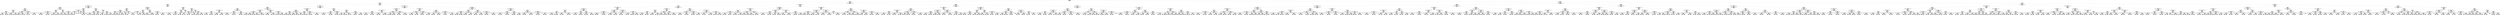 digraph Tree {
node [shape=box] ;
0 [label="haversine_distance <= 2.1138\nmse = 0.6143\nsamples = 642863\nvalue = 6.4716"] ;
1 [label="haversine_distance <= 1.0219\nmse = 0.451\nsamples = 323240\nvalue = 5.9889"] ;
0 -> 1 [labeldistance=2.5, labelangle=45, headlabel="True"] ;
2 [label="manhattan_distance <= 0.0236\nmse = 0.5556\nsamples = 111424\nvalue = 5.5777"] ;
1 -> 2 ;
3 [label="haversine_distance <= 0.0051\nmse = 2.5291\nsamples = 1671\nvalue = 3.4468"] ;
2 -> 3 ;
4 [label="avg_pickup_cluster_dropoff_cluster_manhattan_speed <= 15.672\nmse = 1.8074\nsamples = 973\nvalue = 3.083"] ;
3 -> 4 ;
5 [label="manhattan_distance <= 0.0021\nmse = 1.5252\nsamples = 754\nvalue = 2.9761"] ;
4 -> 5 ;
6 [label="passenger_count <= 1.5\nmse = 1.1524\nsamples = 383\nvalue = 2.782"] ;
5 -> 6 ;
7 [label="pickup_longitude <= -74.0189\nmse = 1.1242\nsamples = 310\nvalue = 2.6476"] ;
6 -> 7 ;
8 [label="manhattan_distance <= 0.0015\nmse = 1.3072\nsamples = 36\nvalue = 3.2935"] ;
7 -> 8 ;
9 [label="pickup_weekday_hour <= 123.5\nmse = 0.7739\nsamples = 27\nvalue = 3.7149"] ;
8 -> 9 ;
10 [label="mse = 0.3426\nsamples = 16\nvalue = 4.0628"] ;
9 -> 10 ;
11 [label="mse = 0.9591\nsamples = 11\nvalue = 3.1528"] ;
9 -> 11 ;
12 [label="passthru_latitude <= 40.7409\nmse = 1.2015\nsamples = 9\nvalue = 2.3385"] ;
8 -> 12 ;
13 [label="mse = 0.5815\nsamples = 6\nvalue = 1.818"] ;
12 -> 13 ;
14 [label="mse = 0.113\nsamples = 3\nvalue = 3.7698"] ;
12 -> 14 ;
15 [label="passthru_latitude <= 40.7158\nmse = 1.0481\nsamples = 274\nvalue = 2.5719"] ;
7 -> 15 ;
16 [label="avg_pickup_weekday_hour_haversine_speed <= 11.3867\nmse = 0.5127\nsamples = 38\nvalue = 2.0528"] ;
15 -> 16 ;
17 [label="mse = 0.2182\nsamples = 9\nvalue = 1.4227"] ;
16 -> 17 ;
18 [label="mse = 0.447\nsamples = 29\nvalue = 2.2404"] ;
16 -> 18 ;
19 [label="pickup_cluster <= 72.5\nmse = 1.0856\nsamples = 236\nvalue = 2.6606"] ;
15 -> 19 ;
20 [label="mse = 1.0362\nsamples = 147\nvalue = 2.5279"] ;
19 -> 20 ;
21 [label="mse = 1.0934\nsamples = 89\nvalue = 2.8615"] ;
19 -> 21 ;
22 [label="avg_pickup_cluster_manhattan_speed <= 36.4732\nmse = 0.9383\nsamples = 73\nvalue = 3.284"] ;
6 -> 22 ;
23 [label="avg_dropoff_cluster_pickup_hour_haversine_speed <= 14.1801\nmse = 0.8366\nsamples = 69\nvalue = 3.3673"] ;
22 -> 23 ;
24 [label="haversine_distance <= 0.0018\nmse = 0.2826\nsamples = 24\nvalue = 2.906"] ;
23 -> 24 ;
25 [label="mse = 0.1606\nsamples = 22\nvalue = 2.9876"] ;
24 -> 25 ;
26 [label="mse = 0.0652\nsamples = 2\nvalue = 1.354"] ;
24 -> 26 ;
27 [label="pickup_weekday_hour <= 14.0\nmse = 0.9556\nsamples = 45\nvalue = 3.6039"] ;
23 -> 27 ;
28 [label="mse = 1.6562\nsamples = 2\nvalue = 5.9217"] ;
27 -> 28 ;
29 [label="mse = 0.792\nsamples = 43\nvalue = 3.5429"] ;
27 -> 29 ;
30 [label="avg_pickup_weekday_haversine_speed <= 14.2253\nmse = 0.5607\nsamples = 4\nvalue = 1.8788"] ;
22 -> 30 ;
31 [label="avg_pickup_cluster_pickup_hour_haversine_speed <= 31.4871\nmse = 0.0901\nsamples = 2\nvalue = 1.2719"] ;
30 -> 31 ;
32 [label="mse = 0.0\nsamples = 1\nvalue = 1.0986"] ;
31 -> 32 ;
33 [label="mse = 0.0\nsamples = 1\nvalue = 1.7918"] ;
31 -> 33 ;
34 [label="avg_pickup_weekday_hour_manhattan_speed <= 19.9652\nmse = 0.0421\nsamples = 2\nvalue = 2.6881"] ;
30 -> 34 ;
35 [label="mse = 0.0\nsamples = 1\nvalue = 2.3979"] ;
34 -> 35 ;
36 [label="mse = 0.0\nsamples = 1\nvalue = 2.8332"] ;
34 -> 36 ;
37 [label="avg_pickup_cluster_haversine_speed <= 16.2404\nmse = 1.8313\nsamples = 371\nvalue = 3.1766"] ;
5 -> 37 ;
38 [label="dropoff_longitude <= -73.981\nmse = 1.8272\nsamples = 283\nvalue = 3.0557"] ;
37 -> 38 ;
39 [label="avg_pickup_cluster_pickup_hour_haversine_speed <= 17.2999\nmse = 1.889\nsamples = 175\nvalue = 3.199"] ;
38 -> 39 ;
40 [label="avg_pickup_cluster_pickup_hour_manhattan_speed <= 14.9041\nmse = 1.8187\nsamples = 148\nvalue = 3.0908"] ;
39 -> 40 ;
41 [label="mse = 1.8824\nsamples = 32\nvalue = 3.8072"] ;
40 -> 41 ;
42 [label="mse = 1.6688\nsamples = 116\nvalue = 2.9349"] ;
40 -> 42 ;
43 [label="avg_pickup_cluster_pickup_hour_haversine_speed <= 20.4955\nmse = 1.8166\nsamples = 27\nvalue = 3.8514"] ;
39 -> 43 ;
44 [label="mse = 1.5958\nsamples = 15\nvalue = 4.4702"] ;
43 -> 44 ;
45 [label="mse = 0.5775\nsamples = 12\nvalue = 2.8615"] ;
43 -> 45 ;
46 [label="passenger_count <= 4.5\nmse = 1.6292\nsamples = 108\nvalue = 2.8133"] ;
38 -> 46 ;
47 [label="avg_dropoff_cluster_manhattan_speed <= 15.9016\nmse = 1.4434\nsamples = 103\nvalue = 2.7394"] ;
46 -> 47 ;
48 [label="mse = 0.7319\nsamples = 18\nvalue = 2.0772"] ;
47 -> 48 ;
49 [label="mse = 1.4836\nsamples = 85\nvalue = 2.897"] ;
47 -> 49 ;
50 [label="pickup_hour <= 11.0\nmse = 2.6216\nsamples = 5\nvalue = 4.7355"] ;
46 -> 50 ;
51 [label="mse = 0.3454\nsamples = 3\nvalue = 3.6557"] ;
50 -> 51 ;
52 [label="mse = 0.1775\nsamples = 2\nvalue = 6.8952"] ;
50 -> 52 ;
53 [label="dropoff_latitude <= 40.7451\nmse = 1.6495\nsamples = 88\nvalue = 3.5614"] ;
37 -> 53 ;
54 [label="pickup_hour <= 0.5\nmse = 0.9447\nsamples = 33\nvalue = 2.7604"] ;
53 -> 54 ;
55 [label="pickup_latitude <= 40.6715\nmse = 0.415\nsamples = 2\nvalue = 4.8428"] ;
54 -> 55 ;
56 [label="mse = 0.0\nsamples = 1\nvalue = 5.2983"] ;
55 -> 56 ;
57 [label="mse = -0.0\nsamples = 1\nvalue = 3.9318"] ;
55 -> 57 ;
58 [label="passthru_longitude <= -73.79\nmse = 0.6717\nsamples = 31\nvalue = 2.6216"] ;
54 -> 58 ;
59 [label="mse = 0.4501\nsamples = 16\nvalue = 3.005"] ;
58 -> 59 ;
60 [label="mse = 0.5649\nsamples = 15\nvalue = 2.1834"] ;
58 -> 60 ;
61 [label="avg_pickup_weekday_haversine_speed <= 13.6158\nmse = 1.4969\nsamples = 55\nvalue = 3.9934"] ;
53 -> 61 ;
62 [label="pickup_cluster <= 76.5\nmse = 0.5944\nsamples = 17\nvalue = 3.3017"] ;
61 -> 62 ;
63 [label="mse = 0.4539\nsamples = 16\nvalue = 3.3849"] ;
62 -> 63 ;
64 [label="mse = 0.0\nsamples = 1\nvalue = 1.3863"] ;
62 -> 64 ;
65 [label="haversine_distance <= 0.0025\nmse = 1.5883\nsamples = 38\nvalue = 4.2488"] ;
61 -> 65 ;
66 [label="mse = 1.2427\nsamples = 15\nvalue = 4.842"] ;
65 -> 66 ;
67 [label="mse = 1.4061\nsamples = 23\nvalue = 3.8273"] ;
65 -> 67 ;
68 [label="avg_pickup_cluster_dropoff_cluster_manhattan_speed <= 16.0915\nmse = 2.6052\nsamples = 219\nvalue = 3.4513"] ;
4 -> 68 ;
69 [label="dropoff_longitude <= -73.928\nmse = 2.8501\nsamples = 25\nvalue = 4.4873"] ;
68 -> 69 ;
70 [label="avg_pickup_weekday_hour_manhattan_speed <= 25.889\nmse = 0.1985\nsamples = 3\nvalue = 2.489"] ;
69 -> 70 ;
71 [label="avg_pickup_weekday_manhattan_speed <= 18.643\nmse = 0.0031\nsamples = 2\nvalue = 2.8511"] ;
70 -> 71 ;
72 [label="mse = 0.0\nsamples = 1\nvalue = 2.8904"] ;
71 -> 72 ;
73 [label="mse = -0.0\nsamples = 1\nvalue = 2.7726"] ;
71 -> 73 ;
74 [label="mse = -0.0\nsamples = 1\nvalue = 1.9459"] ;
70 -> 74 ;
75 [label="pickup_longitude <= -73.9272\nmse = 2.5867\nsamples = 22\nvalue = 4.7649"] ;
69 -> 75 ;
76 [label="pickup_weekday <= 1.5\nmse = 3.7589\nsamples = 2\nvalue = 7.9663"] ;
75 -> 76 ;
77 [label="mse = 0.0\nsamples = 1\nvalue = 11.3244"] ;
76 -> 77 ;
78 [label="mse = -0.0\nsamples = 1\nvalue = 6.8469"] ;
76 -> 78 ;
79 [label="pickup_hour <= 20.5\nmse = 0.9989\nsamples = 20\nvalue = 4.3647"] ;
75 -> 79 ;
80 [label="passthru_latitude <= 40.764\nmse = 0.5405\nsamples = 19\nvalue = 4.1836"] ;
79 -> 80 ;
81 [label="mse = 0.3329\nsamples = 13\nvalue = 4.4137"] ;
80 -> 81 ;
82 [label="mse = 0.4768\nsamples = 6\nvalue = 3.4274"] ;
80 -> 82 ;
83 [label="mse = 0.0\nsamples = 1\nvalue = 7.0817"] ;
79 -> 83 ;
84 [label="dropoff_longitude <= -73.7764\nmse = 2.4028\nsamples = 194\nvalue = 3.3083"] ;
68 -> 84 ;
85 [label="dropoff_longitude <= -73.7824\nmse = 2.2367\nsamples = 174\nvalue = 3.1944"] ;
84 -> 85 ;
86 [label="manhattan_distance <= 0.001\nmse = 2.4426\nsamples = 143\nvalue = 3.3729"] ;
85 -> 86 ;
87 [label="avg_pickup_hour_haversine_speed <= 12.2351\nmse = 0.9206\nsamples = 36\nvalue = 2.667"] ;
86 -> 87 ;
88 [label="mse = 0.0115\nsamples = 3\nvalue = 1.3383"] ;
87 -> 88 ;
89 [label="mse = 0.8036\nsamples = 33\nvalue = 2.8147"] ;
87 -> 89 ;
90 [label="pickup_latitude <= 40.6461\nmse = 2.7579\nsamples = 107\nvalue = 3.6393"] ;
86 -> 90 ;
91 [label="mse = 4.7117\nsamples = 26\nvalue = 4.5285"] ;
90 -> 91 ;
92 [label="mse = 1.818\nsamples = 81\nvalue = 3.3601"] ;
90 -> 92 ;
93 [label="avg_pickup_hour_haversine_speed <= 15.78\nmse = 0.4883\nsamples = 31\nvalue = 2.3799"] ;
85 -> 93 ;
94 [label="haversine_distance <= 0.0015\nmse = 0.3931\nsamples = 25\nvalue = 2.2226"] ;
93 -> 94 ;
95 [label="mse = 0.3039\nsamples = 12\nvalue = 2.7603"] ;
94 -> 95 ;
96 [label="mse = 0.1313\nsamples = 13\nvalue = 1.864"] ;
94 -> 96 ;
97 [label="avg_pickup_weekday_haversine_speed <= 15.0225\nmse = 0.222\nsamples = 6\nvalue = 3.1664"] ;
93 -> 97 ;
98 [label="mse = 0.0716\nsamples = 4\nvalue = 3.3983"] ;
97 -> 98 ;
99 [label="mse = 0.0283\nsamples = 2\nvalue = 2.4708"] ;
97 -> 99 ;
100 [label="passthru_longitude <= -73.7764\nmse = 2.7382\nsamples = 20\nvalue = 4.3221"] ;
84 -> 100 ;
101 [label="mse = 0.0\nsamples = 1\nvalue = 11.361"] ;
100 -> 101 ;
102 [label="manhattan_distance <= 0.0012\nmse = 1.0652\nsamples = 19\nvalue = 4.0794"] ;
100 -> 102 ;
103 [label="dropoff_longitude <= -73.4985\nmse = 0.815\nsamples = 13\nvalue = 3.6317"] ;
102 -> 103 ;
104 [label="mse = 0.264\nsamples = 9\nvalue = 4.0098"] ;
103 -> 104 ;
105 [label="mse = 0.6318\nsamples = 4\nvalue = 2.4031"] ;
103 -> 105 ;
106 [label="haversine_distance <= 0.0018\nmse = 0.7335\nsamples = 6\nvalue = 4.7136"] ;
102 -> 106 ;
107 [label="mse = 0.2684\nsamples = 5\nvalue = 4.9241"] ;
106 -> 107 ;
108 [label="mse = -0.0\nsamples = 1\nvalue = 2.3979"] ;
106 -> 108 ;
109 [label="dropoff_longitude <= -73.8631\nmse = 3.0794\nsamples = 698\nvalue = 3.9321"] ;
3 -> 109 ;
110 [label="avg_dropoff_cluster_haversine_speed <= 12.6419\nmse = 3.1974\nsamples = 612\nvalue = 4.0688"] ;
109 -> 110 ;
111 [label="store_and_fwd_flag <= 0.5\nmse = 2.3696\nsamples = 199\nvalue = 3.5115"] ;
110 -> 111 ;
112 [label="pickup_latitude <= 40.7213\nmse = 2.3244\nsamples = 194\nvalue = 3.5782"] ;
111 -> 112 ;
113 [label="passthru_latitude <= 40.7196\nmse = 3.4436\nsamples = 17\nvalue = 4.6736"] ;
112 -> 113 ;
114 [label="pickup_hour <= 19.0\nmse = 2.1718\nsamples = 14\nvalue = 4.0845"] ;
113 -> 114 ;
115 [label="mse = 1.3409\nsamples = 12\nvalue = 3.7168"] ;
114 -> 115 ;
116 [label="mse = 0.0001\nsamples = 2\nvalue = 6.7814"] ;
114 -> 116 ;
117 [label="pickup_hour <= 4.5\nmse = 1.2731\nsamples = 3\nvalue = 7.1279"] ;
113 -> 117 ;
118 [label="mse = 0.0\nsamples = 1\nvalue = 4.6052"] ;
117 -> 118 ;
119 [label="mse = 0.0003\nsamples = 2\nvalue = 7.6325"] ;
117 -> 119 ;
120 [label="avg_dropoff_cluster_pickup_hour_manhattan_speed <= 11.0665\nmse = 2.0401\nsamples = 177\nvalue = 3.4515"] ;
112 -> 120 ;
121 [label="mse = 0.0\nsamples = 1\nvalue = 7.2399"] ;
120 -> 121 ;
122 [label="passthru_latitude <= 40.762\nmse = 1.9468\nsamples = 176\nvalue = 3.423"] ;
120 -> 122 ;
123 [label="mse = 1.7803\nsamples = 140\nvalue = 3.274"] ;
122 -> 123 ;
124 [label="mse = 2.1678\nsamples = 36\nvalue = 4.022"] ;
122 -> 124 ;
125 [label="dropoff_longitude <= -73.9919\nmse = 0.6162\nsamples = 5\nvalue = 1.8479"] ;
111 -> 125 ;
126 [label="mse = 0.0\nsamples = 2\nvalue = 1.0986"] ;
125 -> 126 ;
127 [label="avg_pickup_hour_haversine_speed <= 14.5687\nmse = 0.1096\nsamples = 3\nvalue = 2.5971"] ;
125 -> 127 ;
128 [label="manhattan_distance <= 0.0135\nmse = 0.0018\nsamples = 2\nvalue = 2.4501"] ;
127 -> 128 ;
129 [label="mse = 0.0\nsamples = 1\nvalue = 2.4849"] ;
128 -> 129 ;
130 [label="mse = -0.0\nsamples = 1\nvalue = 2.3979"] ;
128 -> 130 ;
131 [label="mse = -0.0\nsamples = 1\nvalue = 3.3322"] ;
127 -> 131 ;
132 [label="avg_pickup_hour_manhattan_speed <= 15.7504\nmse = 3.3691\nsamples = 413\nvalue = 4.3241"] ;
110 -> 132 ;
133 [label="haversine_distance <= 0.0071\nmse = 1.5048\nsamples = 18\nvalue = 2.6578"] ;
132 -> 133 ;
134 [label="avg_dropoff_cluster_pickup_hour_manhattan_speed <= 16.9314\nmse = 1.9582\nsamples = 4\nvalue = 4.4854"] ;
133 -> 134 ;
135 [label="avg_dropoff_cluster_pickup_hour_haversine_speed <= 12.0554\nmse = 0.4934\nsamples = 3\nvalue = 5.2129"] ;
134 -> 135 ;
136 [label="mse = 0.1387\nsamples = 2\nvalue = 5.6607"] ;
135 -> 136 ;
137 [label="mse = 0.0\nsamples = 1\nvalue = 4.3175"] ;
135 -> 137 ;
138 [label="mse = 0.0\nsamples = 1\nvalue = 2.3026"] ;
134 -> 138 ;
139 [label="pickup_cluster <= 35.5\nmse = 0.8695\nsamples = 14\nvalue = 2.3871"] ;
133 -> 139 ;
140 [label="dropoff_latitude <= 40.7568\nmse = 0.0609\nsamples = 3\nvalue = 1.4157"] ;
139 -> 140 ;
141 [label="mse = 0.0184\nsamples = 2\nvalue = 1.2904"] ;
140 -> 141 ;
142 [label="mse = 0.0\nsamples = 1\nvalue = 1.7918"] ;
140 -> 142 ;
143 [label="manhattan_distance <= 0.0112\nmse = 0.6454\nsamples = 11\nvalue = 2.7961"] ;
139 -> 143 ;
144 [label="mse = 0.0605\nsamples = 4\nvalue = 2.0312"] ;
143 -> 144 ;
145 [label="mse = 0.3359\nsamples = 7\nvalue = 3.3524"] ;
143 -> 145 ;
146 [label="passenger_count <= 1.5\nmse = 3.3191\nsamples = 395\nvalue = 4.4038"] ;
132 -> 146 ;
147 [label="haversine_distance <= 0.0094\nmse = 3.1063\nsamples = 327\nvalue = 4.2382"] ;
146 -> 147 ;
148 [label="dropoff_latitude <= 40.787\nmse = 2.426\nsamples = 144\nvalue = 3.8108"] ;
147 -> 148 ;
149 [label="mse = 2.3732\nsamples = 129\nvalue = 3.9481"] ;
148 -> 149 ;
150 [label="mse = 1.5431\nsamples = 15\nvalue = 2.7394"] ;
148 -> 150 ;
151 [label="avg_dropoff_cluster_pickup_hour_haversine_speed <= 11.0506\nmse = 3.3802\nsamples = 183\nvalue = 4.5656"] ;
147 -> 151 ;
152 [label="mse = 0.7864\nsamples = 6\nvalue = 2.6268"] ;
151 -> 152 ;
153 [label="mse = 3.3195\nsamples = 177\nvalue = 4.6537"] ;
151 -> 153 ;
154 [label="avg_pickup_cluster_haversine_speed <= 14.8702\nmse = 3.6039\nsamples = 68\nvalue = 5.1325"] ;
146 -> 154 ;
155 [label="manhattan_distance <= 0.0163\nmse = 3.1209\nsamples = 38\nvalue = 5.7389"] ;
154 -> 155 ;
156 [label="mse = 1.6838\nsamples = 21\nvalue = 6.3318"] ;
155 -> 156 ;
157 [label="mse = 3.9452\nsamples = 17\nvalue = 4.9416"] ;
155 -> 157 ;
158 [label="avg_pickup_cluster_pickup_hour_haversine_speed <= 17.0776\nmse = 3.1256\nsamples = 30\nvalue = 4.3394"] ;
154 -> 158 ;
159 [label="mse = 3.7625\nsamples = 15\nvalue = 5.0863"] ;
158 -> 159 ;
160 [label="mse = 1.1846\nsamples = 15\nvalue = 3.5328"] ;
158 -> 160 ;
161 [label="passthru_latitude <= 40.7119\nmse = 1.1165\nsamples = 86\nvalue = 2.9443"] ;
109 -> 161 ;
162 [label="passenger_count <= 1.5\nmse = 0.9498\nsamples = 70\nvalue = 2.7429"] ;
161 -> 162 ;
163 [label="dropoff_longitude <= -73.7767\nmse = 0.8413\nsamples = 56\nvalue = 2.5766"] ;
162 -> 163 ;
164 [label="pickup_hour <= 16.5\nmse = 0.8054\nsamples = 52\nvalue = 2.5021"] ;
163 -> 164 ;
165 [label="avg_pickup_weekday_hour_manhattan_speed <= 31.4972\nmse = 0.5454\nsamples = 37\nvalue = 2.319"] ;
164 -> 165 ;
166 [label="mse = 0.4925\nsamples = 35\nvalue = 2.3664"] ;
165 -> 166 ;
167 [label="mse = 0.0411\nsamples = 2\nvalue = 0.8959"] ;
165 -> 167 ;
168 [label="avg_pickup_weekday_hour_haversine_speed <= 14.6263\nmse = 1.1816\nsamples = 15\nvalue = 3.0427"] ;
164 -> 168 ;
169 [label="mse = 0.6356\nsamples = 10\nvalue = 3.6961"] ;
168 -> 169 ;
170 [label="mse = 0.2482\nsamples = 5\nvalue = 1.9811"] ;
168 -> 170 ;
171 [label="dropoff_latitude <= 40.6453\nmse = 0.2002\nsamples = 4\nvalue = 3.6069"] ;
163 -> 171 ;
172 [label="dropoff_latitude <= 40.6167\nmse = 0.0394\nsamples = 2\nvalue = 3.1849"] ;
171 -> 172 ;
173 [label="mse = 0.0\nsamples = 1\nvalue = 3.0445"] ;
172 -> 173 ;
174 [label="mse = 0.0\nsamples = 1\nvalue = 3.4657"] ;
172 -> 174 ;
175 [label="passthru_latitude <= 40.6454\nmse = 0.0047\nsamples = 2\nvalue = 4.029"] ;
171 -> 175 ;
176 [label="mse = 0.0\nsamples = 1\nvalue = 4.0775"] ;
175 -> 176 ;
177 [label="mse = -0.0\nsamples = 1\nvalue = 3.9318"] ;
175 -> 177 ;
178 [label="pickup_weekday <= 0.5\nmse = 0.824\nsamples = 14\nvalue = 3.4156"] ;
162 -> 178 ;
179 [label="mse = 0.0\nsamples = 1\nvalue = 5.6168"] ;
178 -> 179 ;
180 [label="haversine_distance <= 0.0109\nmse = 0.3734\nsamples = 13\nvalue = 3.1955"] ;
178 -> 180 ;
181 [label="avg_pickup_cluster_pickup_hour_haversine_speed <= 28.7568\nmse = 0.1869\nsamples = 7\nvalue = 2.76"] ;
180 -> 181 ;
182 [label="mse = 0.0266\nsamples = 6\nvalue = 2.9635"] ;
181 -> 182 ;
183 [label="mse = -0.0\nsamples = 1\nvalue = 1.9459"] ;
181 -> 183 ;
184 [label="dropoff_longitude <= -73.7867\nmse = 0.1806\nsamples = 6\nvalue = 3.6311"] ;
180 -> 184 ;
185 [label="mse = 0.0093\nsamples = 3\nvalue = 3.2142"] ;
184 -> 185 ;
186 [label="mse = 0.0043\nsamples = 3\nvalue = 4.0479"] ;
184 -> 186 ;
187 [label="passthru_longitude <= -73.8625\nmse = 0.9155\nsamples = 16\nvalue = 3.8044"] ;
161 -> 187 ;
188 [label="pickup_cluster <= 21.5\nmse = 0.0035\nsamples = 2\nvalue = 2.1383"] ;
187 -> 188 ;
189 [label="mse = 0.0\nsamples = 1\nvalue = 2.0794"] ;
188 -> 189 ;
190 [label="mse = 0.0\nsamples = 1\nvalue = 2.1972"] ;
188 -> 190 ;
191 [label="passthru_longitude <= -73.8621\nmse = 0.4849\nsamples = 14\nvalue = 4.1073"] ;
187 -> 191 ;
192 [label="mse = 0.0\nsamples = 1\nvalue = 6.3117"] ;
191 -> 192 ;
193 [label="manhattan_distance <= 0.0165\nmse = 0.2656\nsamples = 13\nvalue = 4.0023"] ;
191 -> 193 ;
194 [label="pickup_longitude <= -73.6547\nmse = 0.1987\nsamples = 11\nvalue = 3.9081"] ;
193 -> 194 ;
195 [label="mse = 0.0736\nsamples = 8\nvalue = 4.1305"] ;
194 -> 195 ;
196 [label="mse = 0.0225\nsamples = 3\nvalue = 3.2853"] ;
194 -> 196 ;
197 [label="manhattan_distance <= 0.0181\nmse = 0.016\nsamples = 2\nvalue = 4.8973"] ;
193 -> 197 ;
198 [label="mse = 0.0\nsamples = 1\nvalue = 5.0239"] ;
197 -> 198 ;
199 [label="mse = -0.0\nsamples = 1\nvalue = 4.7707"] ;
197 -> 199 ;
200 [label="haversine_distance <= 0.6461\nmse = 0.4558\nsamples = 109753\nvalue = 5.61"] ;
2 -> 200 ;
201 [label="avg_dropoff_cluster_pickup_hour_haversine_speed <= 12.33\nmse = 0.6786\nsamples = 35086\nvalue = 5.3519"] ;
200 -> 201 ;
202 [label="haversine_distance <= 0.3191\nmse = 0.6414\nsamples = 14846\nvalue = 5.5327"] ;
201 -> 202 ;
203 [label="haversine_distance <= 0.0658\nmse = 1.5742\nsamples = 2489\nvalue = 5.234"] ;
202 -> 203 ;
204 [label="avg_pickup_cluster_dropoff_cluster_haversine_speed <= 6.9785\nmse = 3.279\nsamples = 385\nvalue = 4.8114"] ;
203 -> 204 ;
205 [label="haversine_distance <= 0.0188\nmse = 2.6114\nsamples = 190\nvalue = 4.4732"] ;
204 -> 205 ;
206 [label="avg_pickup_weekday_hour_manhattan_speed <= 17.0728\nmse = 1.5571\nsamples = 4\nvalue = 6.7678"] ;
205 -> 206 ;
207 [label="mse = 0.1524\nsamples = 3\nvalue = 7.2188"] ;
206 -> 207 ;
208 [label="mse = -0.0\nsamples = 1\nvalue = 3.6109"] ;
206 -> 208 ;
209 [label="passthru_latitude <= 40.7645\nmse = 2.4985\nsamples = 186\nvalue = 4.4136"] ;
205 -> 209 ;
210 [label="mse = 2.3306\nsamples = 180\nvalue = 4.3707"] ;
209 -> 210 ;
211 [label="mse = 6.1887\nsamples = 6\nvalue = 6.5735"] ;
209 -> 211 ;
212 [label="dropoff_cluster <= 37.0\nmse = 3.7188\nsamples = 195\nvalue = 5.1507"] ;
204 -> 212 ;
213 [label="avg_dropoff_cluster_pickup_hour_manhattan_speed <= 12.8137\nmse = 3.4223\nsamples = 73\nvalue = 4.4125"] ;
212 -> 213 ;
214 [label="mse = 0.8911\nsamples = 4\nvalue = 2.632"] ;
213 -> 214 ;
215 [label="mse = 3.2893\nsamples = 69\nvalue = 4.6394"] ;
213 -> 215 ;
216 [label="dropoff_latitude <= 40.7776\nmse = 3.3958\nsamples = 122\nvalue = 5.5751"] ;
212 -> 216 ;
217 [label="mse = 3.285\nsamples = 119\nvalue = 5.6431"] ;
216 -> 217 ;
218 [label="mse = 0.5019\nsamples = 3\nvalue = 2.9224"] ;
216 -> 218 ;
219 [label="avg_dropoff_cluster_pickup_hour_haversine_speed <= 9.9483\nmse = 1.2161\nsamples = 2104\nvalue = 5.313"] ;
203 -> 219 ;
220 [label="pickup_weekday_hour <= 86.5\nmse = 1.0829\nsamples = 444\nvalue = 5.5323"] ;
219 -> 220 ;
221 [label="avg_dropoff_cluster_pickup_hour_manhattan_speed <= 10.9593\nmse = 0.9853\nsamples = 246\nvalue = 5.7134"] ;
220 -> 221 ;
222 [label="mse = 0.9621\nsamples = 4\nvalue = 7.3783"] ;
221 -> 222 ;
223 [label="mse = 0.9208\nsamples = 242\nvalue = 5.6752"] ;
221 -> 223 ;
224 [label="avg_pickup_cluster_pickup_hour_haversine_speed <= 14.6848\nmse = 1.1118\nsamples = 198\nvalue = 5.2972"] ;
220 -> 224 ;
225 [label="mse = 1.0653\nsamples = 197\nvalue = 5.3208"] ;
224 -> 225 ;
226 [label="mse = 0.0\nsamples = 1\nvalue = 2.8904"] ;
224 -> 226 ;
227 [label="passenger_count <= 1.5\nmse = 1.2353\nsamples = 1660\nvalue = 5.2546"] ;
219 -> 227 ;
228 [label="avg_pickup_cluster_dropoff_cluster_manhattan_speed <= 13.3911\nmse = 1.2219\nsamples = 1206\nvalue = 5.1825"] ;
227 -> 228 ;
229 [label="mse = 1.2699\nsamples = 1055\nvalue = 5.2285"] ;
228 -> 229 ;
230 [label="mse = 0.7615\nsamples = 151\nvalue = 4.8568"] ;
228 -> 230 ;
231 [label="manhattan_distance <= 0.0929\nmse = 1.2212\nsamples = 454\nvalue = 5.4435"] ;
227 -> 231 ;
232 [label="mse = 0.4803\nsamples = 6\nvalue = 6.9599"] ;
231 -> 232 ;
233 [label="mse = 1.1925\nsamples = 448\nvalue = 5.4163"] ;
231 -> 233 ;
234 [label="avg_pickup_cluster_dropoff_cluster_haversine_speed <= 9.5201\nmse = 0.4279\nsamples = 12357\nvalue = 5.594"] ;
202 -> 234 ;
235 [label="avg_dropoff_cluster_pickup_hour_manhattan_speed <= 13.07\nmse = 0.4158\nsamples = 6274\nvalue = 5.7227"] ;
234 -> 235 ;
236 [label="avg_pickup_weekday_hour_manhattan_speed <= 16.3812\nmse = 0.3707\nsamples = 2145\nvalue = 5.8889"] ;
235 -> 236 ;
237 [label="dropoff_latitude <= 40.7595\nmse = 0.3641\nsamples = 1427\nvalue = 5.9766"] ;
236 -> 237 ;
238 [label="mse = 0.3535\nsamples = 943\nvalue = 6.0403"] ;
237 -> 238 ;
239 [label="mse = 0.3604\nsamples = 484\nvalue = 5.8444"] ;
237 -> 239 ;
240 [label="dropoff_longitude <= -73.9811\nmse = 0.3393\nsamples = 718\nvalue = 5.718"] ;
236 -> 240 ;
241 [label="mse = 0.3361\nsamples = 429\nvalue = 5.8028"] ;
240 -> 241 ;
242 [label="mse = 0.3175\nsamples = 289\nvalue = 5.5922"] ;
240 -> 242 ;
243 [label="haversine_distance <= 0.5288\nmse = 0.4174\nsamples = 4129\nvalue = 5.6365"] ;
235 -> 243 ;
244 [label="dropoff_latitude <= 40.766\nmse = 0.4209\nsamples = 2177\nvalue = 5.5338"] ;
243 -> 244 ;
245 [label="mse = 0.4329\nsamples = 1896\nvalue = 5.5665"] ;
244 -> 245 ;
246 [label="mse = 0.278\nsamples = 281\nvalue = 5.3062"] ;
244 -> 246 ;
247 [label="avg_pickup_weekday_hour_manhattan_speed <= 16.3812\nmse = 0.3882\nsamples = 1952\nvalue = 5.7522"] ;
243 -> 247 ;
248 [label="mse = 0.3941\nsamples = 1105\nvalue = 5.8303"] ;
247 -> 248 ;
249 [label="mse = 0.3626\nsamples = 847\nvalue = 5.6515"] ;
247 -> 249 ;
250 [label="avg_pickup_cluster_dropoff_cluster_haversine_speed <= 11.5933\nmse = 0.4057\nsamples = 6083\nvalue = 5.4613"] ;
234 -> 250 ;
251 [label="haversine_distance <= 0.5107\nmse = 0.3726\nsamples = 4413\nvalue = 5.5183"] ;
250 -> 251 ;
252 [label="avg_pickup_cluster_haversine_speed <= 13.2684\nmse = 0.3996\nsamples = 1608\nvalue = 5.383"] ;
251 -> 252 ;
253 [label="mse = 0.4546\nsamples = 532\nvalue = 5.4853"] ;
252 -> 253 ;
254 [label="mse = 0.3635\nsamples = 1076\nvalue = 5.3309"] ;
252 -> 254 ;
255 [label="avg_pickup_weekday_hour_haversine_speed <= 12.0743\nmse = 0.3401\nsamples = 2805\nvalue = 5.5971"] ;
251 -> 255 ;
256 [label="mse = 0.3412\nsamples = 1522\nvalue = 5.6825"] ;
255 -> 256 ;
257 [label="mse = 0.32\nsamples = 1283\nvalue = 5.4963"] ;
255 -> 257 ;
258 [label="avg_pickup_weekday_hour_haversine_speed <= 12.0088\nmse = 0.4606\nsamples = 1670\nvalue = 5.3148"] ;
250 -> 258 ;
259 [label="passthru_longitude <= -73.9539\nmse = 0.5035\nsamples = 929\nvalue = 5.4111"] ;
258 -> 259 ;
260 [label="mse = 0.3651\nsamples = 902\nvalue = 5.389"] ;
259 -> 260 ;
261 [label="mse = 4.5619\nsamples = 27\nvalue = 6.1514"] ;
259 -> 261 ;
262 [label="haversine_distance <= 0.5709\nmse = 0.3786\nsamples = 741\nvalue = 5.1916"] ;
258 -> 262 ;
263 [label="mse = 0.4103\nsamples = 435\nvalue = 5.1205"] ;
262 -> 263 ;
264 [label="mse = 0.3127\nsamples = 306\nvalue = 5.2976"] ;
262 -> 264 ;
265 [label="avg_pickup_cluster_pickup_hour_manhattan_speed <= 25.7418\nmse = 0.664\nsamples = 20240\nvalue = 5.2181"] ;
201 -> 265 ;
266 [label="avg_pickup_cluster_dropoff_cluster_manhattan_speed <= 15.9744\nmse = 0.6109\nsamples = 18332\nvalue = 5.2549"] ;
265 -> 266 ;
267 [label="haversine_distance <= 0.4274\nmse = 0.6355\nsamples = 14159\nvalue = 5.3028"] ;
266 -> 267 ;
268 [label="haversine_distance <= 0.0421\nmse = 1.1581\nsamples = 5191\nvalue = 5.1666"] ;
267 -> 268 ;
269 [label="passenger_count <= 1.5\nmse = 3.1887\nsamples = 322\nvalue = 4.8067"] ;
268 -> 269 ;
270 [label="mse = 3.1728\nsamples = 249\nvalue = 4.5569"] ;
269 -> 270 ;
271 [label="mse = 2.3993\nsamples = 73\nvalue = 5.607"] ;
269 -> 271 ;
272 [label="dropoff_longitude <= -73.8731\nmse = 1.0112\nsamples = 4869\nvalue = 5.191"] ;
268 -> 272 ;
273 [label="mse = 0.9929\nsamples = 4820\nvalue = 5.1819"] ;
272 -> 273 ;
274 [label="mse = 2.0187\nsamples = 49\nvalue = 6.1418"] ;
272 -> 274 ;
275 [label="avg_pickup_cluster_dropoff_cluster_manhattan_speed <= 12.4145\nmse = 0.3161\nsamples = 8968\nvalue = 5.3816"] ;
267 -> 275 ;
276 [label="haversine_distance <= 0.4276\nmse = 0.3289\nsamples = 3854\nvalue = 5.4818"] ;
275 -> 276 ;
277 [label="mse = 5.9457\nsamples = 3\nvalue = 8.5755"] ;
276 -> 277 ;
278 [label="mse = 0.3188\nsamples = 3851\nvalue = 5.4797"] ;
276 -> 278 ;
279 [label="passthru_latitude <= 40.7268\nmse = 0.2937\nsamples = 5114\nvalue = 5.3072"] ;
275 -> 279 ;
280 [label="mse = 0.3349\nsamples = 686\nvalue = 5.4884"] ;
279 -> 280 ;
281 [label="mse = 0.2817\nsamples = 4428\nvalue = 5.2797"] ;
279 -> 281 ;
282 [label="haversine_distance <= 0.4924\nmse = 0.4929\nsamples = 4173\nvalue = 5.0922"] ;
266 -> 282 ;
283 [label="haversine_distance <= 0.0237\nmse = 0.781\nsamples = 1551\nvalue = 4.976"] ;
282 -> 283 ;
284 [label="dropoff_longitude <= -73.9375\nmse = 4.2044\nsamples = 14\nvalue = 6.2811"] ;
283 -> 284 ;
285 [label="mse = 1.6271\nsamples = 10\nvalue = 7.1857"] ;
284 -> 285 ;
286 [label="mse = 3.7134\nsamples = 4\nvalue = 4.1102"] ;
284 -> 286 ;
287 [label="haversine_distance <= 0.0329\nmse = 0.745\nsamples = 1537\nvalue = 4.9669"] ;
283 -> 287 ;
288 [label="mse = 1.0463\nsamples = 12\nvalue = 3.0773"] ;
287 -> 288 ;
289 [label="mse = 0.7076\nsamples = 1525\nvalue = 4.985"] ;
287 -> 289 ;
290 [label="avg_pickup_weekday_hour_haversine_speed <= 14.9681\nmse = 0.3082\nsamples = 2622\nvalue = 5.1614"] ;
282 -> 290 ;
291 [label="avg_pickup_cluster_dropoff_cluster_manhattan_speed <= 22.0613\nmse = 0.3057\nsamples = 1841\nvalue = 5.2113"] ;
290 -> 291 ;
292 [label="mse = 0.2874\nsamples = 1581\nvalue = 5.2402"] ;
291 -> 292 ;
293 [label="mse = 0.3798\nsamples = 260\nvalue = 5.039"] ;
291 -> 293 ;
294 [label="avg_dropoff_cluster_pickup_hour_haversine_speed <= 23.3692\nmse = 0.2947\nsamples = 781\nvalue = 5.0448"] ;
290 -> 294 ;
295 [label="mse = 0.2666\nsamples = 755\nvalue = 5.0177"] ;
294 -> 295 ;
296 [label="mse = 0.5433\nsamples = 26\nvalue = 5.6441"] ;
294 -> 296 ;
297 [label="haversine_distance <= 0.1988\nmse = 1.0327\nsamples = 1908\nvalue = 4.8697"] ;
265 -> 297 ;
298 [label="dropoff_latitude <= 40.7529\nmse = 2.7854\nsamples = 353\nvalue = 4.2221"] ;
297 -> 298 ;
299 [label="pickup_weekday_hour <= 118.0\nmse = 2.5718\nsamples = 209\nvalue = 3.7177"] ;
298 -> 299 ;
300 [label="avg_dropoff_cluster_pickup_hour_haversine_speed <= 19.9385\nmse = 1.6648\nsamples = 138\nvalue = 3.3367"] ;
299 -> 300 ;
301 [label="mse = 1.8122\nsamples = 27\nvalue = 4.1156"] ;
300 -> 301 ;
302 [label="mse = 1.3954\nsamples = 111\nvalue = 3.111"] ;
300 -> 302 ;
303 [label="avg_dropoff_cluster_pickup_hour_manhattan_speed <= 31.6229\nmse = 3.5101\nsamples = 71\nvalue = 4.4698"] ;
299 -> 303 ;
304 [label="mse = 2.6516\nsamples = 36\nvalue = 5.1708"] ;
303 -> 304 ;
305 [label="mse = 3.2976\nsamples = 35\nvalue = 3.6779"] ;
303 -> 305 ;
306 [label="avg_pickup_weekday_hour_manhattan_speed <= 31.4604\nmse = 2.0442\nsamples = 144\nvalue = 5.0435"] ;
298 -> 306 ;
307 [label="avg_pickup_weekday_hour_haversine_speed <= 17.523\nmse = 1.9244\nsamples = 134\nvalue = 5.1389"] ;
306 -> 307 ;
308 [label="mse = 1.3339\nsamples = 29\nvalue = 4.4544"] ;
307 -> 308 ;
309 [label="mse = 1.9265\nsamples = 105\nvalue = 5.3046"] ;
307 -> 309 ;
310 [label="dropoff_cluster <= 30.5\nmse = 1.9423\nsamples = 10\nvalue = 3.802"] ;
306 -> 310 ;
311 [label="mse = 0.368\nsamples = 4\nvalue = 2.5766"] ;
310 -> 311 ;
312 [label="mse = 0.8562\nsamples = 6\nvalue = 4.8743"] ;
310 -> 312 ;
313 [label="passthru_latitude <= 40.6452\nmse = 0.5302\nsamples = 1555\nvalue = 5.0133"] ;
297 -> 313 ;
314 [label="dropoff_longitude <= -73.7902\nmse = 2.3208\nsamples = 32\nvalue = 5.7765"] ;
313 -> 314 ;
315 [label="pickup_hour <= 15.5\nmse = 1.343\nsamples = 5\nvalue = 3.5853"] ;
314 -> 315 ;
316 [label="mse = 0.0285\nsamples = 3\nvalue = 2.7584"] ;
315 -> 316 ;
317 [label="mse = 0.495\nsamples = 2\nvalue = 4.9634"] ;
315 -> 317 ;
318 [label="avg_pickup_weekday_hour_haversine_speed <= 22.1946\nmse = 1.5501\nsamples = 27\nvalue = 6.1417"] ;
314 -> 318 ;
319 [label="mse = 1.1986\nsamples = 26\nvalue = 5.9731"] ;
318 -> 319 ;
320 [label="mse = -0.0\nsamples = 1\nvalue = 8.6709"] ;
318 -> 320 ;
321 [label="haversine_distance <= 0.3981\nmse = 0.4752\nsamples = 1523\nvalue = 4.9958"] ;
313 -> 321 ;
322 [label="avg_pickup_cluster_dropoff_cluster_manhattan_speed <= 19.9272\nmse = 0.8924\nsamples = 407\nvalue = 4.8389"] ;
321 -> 322 ;
323 [label="mse = 0.7751\nsamples = 360\nvalue = 4.91"] ;
322 -> 323 ;
324 [label="mse = 1.4711\nsamples = 47\nvalue = 4.261"] ;
322 -> 324 ;
325 [label="dropoff_longitude <= -73.7897\nmse = 0.3178\nsamples = 1116\nvalue = 5.0506"] ;
321 -> 325 ;
326 [label="mse = 0.2797\nsamples = 1101\nvalue = 5.0289"] ;
325 -> 326 ;
327 [label="mse = 0.8949\nsamples = 15\nvalue = 6.3318"] ;
325 -> 327 ;
328 [label="avg_pickup_cluster_dropoff_cluster_haversine_speed <= 11.0624\nmse = 0.3056\nsamples = 74667\nvalue = 5.7309"] ;
200 -> 328 ;
329 [label="avg_pickup_weekday_hour_manhattan_speed <= 18.907\nmse = 0.2746\nsamples = 42677\nvalue = 5.8812"] ;
328 -> 329 ;
330 [label="avg_dropoff_cluster_pickup_hour_haversine_speed <= 10.8832\nmse = 0.2705\nsamples = 27678\nvalue = 5.9947"] ;
329 -> 330 ;
331 [label="avg_pickup_cluster_dropoff_cluster_haversine_speed <= 8.7387\nmse = 0.2832\nsamples = 12510\nvalue = 6.1267"] ;
330 -> 331 ;
332 [label="haversine_distance <= 0.7558\nmse = 0.267\nsamples = 5607\nvalue = 6.248"] ;
331 -> 332 ;
333 [label="avg_pickup_weekday_hour_haversine_speed <= 11.3325\nmse = 0.2528\nsamples = 1554\nvalue = 6.0789"] ;
332 -> 333 ;
334 [label="mse = 0.2247\nsamples = 567\nvalue = 6.2008"] ;
333 -> 334 ;
335 [label="mse = 0.2556\nsamples = 987\nvalue = 6.0091"] ;
333 -> 335 ;
336 [label="avg_pickup_weekday_hour_manhattan_speed <= 14.8351\nmse = 0.2573\nsamples = 4053\nvalue = 6.3125"] ;
332 -> 336 ;
337 [label="mse = 0.241\nsamples = 1669\nvalue = 6.403"] ;
336 -> 337 ;
338 [label="mse = 0.259\nsamples = 2384\nvalue = 6.2492"] ;
336 -> 338 ;
339 [label="haversine_distance <= 0.8472\nmse = 0.2746\nsamples = 6903\nvalue = 6.0275"] ;
331 -> 339 ;
340 [label="avg_pickup_weekday_hour_manhattan_speed <= 15.8125\nmse = 0.2803\nsamples = 3178\nvalue = 5.9149"] ;
339 -> 340 ;
341 [label="mse = 0.2692\nsamples = 2059\nvalue = 5.9678"] ;
340 -> 341 ;
342 [label="mse = 0.2863\nsamples = 1119\nvalue = 5.8192"] ;
340 -> 342 ;
343 [label="avg_pickup_cluster_dropoff_cluster_haversine_speed <= 9.5974\nmse = 0.2496\nsamples = 3725\nvalue = 6.1235"] ;
339 -> 343 ;
344 [label="mse = 0.2392\nsamples = 1390\nvalue = 6.2285"] ;
343 -> 344 ;
345 [label="mse = 0.2451\nsamples = 2335\nvalue = 6.0592"] ;
343 -> 345 ;
346 [label="haversine_distance <= 0.8344\nmse = 0.234\nsamples = 15168\nvalue = 5.8861"] ;
330 -> 346 ;
347 [label="avg_pickup_cluster_dropoff_cluster_haversine_speed <= 9.3163\nmse = 0.2493\nsamples = 7282\nvalue = 5.7759"] ;
346 -> 347 ;
348 [label="haversine_distance <= 0.793\nmse = 0.2651\nsamples = 2301\nvalue = 5.8781"] ;
347 -> 348 ;
349 [label="mse = 0.2058\nsamples = 1806\nvalue = 5.8431"] ;
348 -> 349 ;
350 [label="mse = 0.4635\nsamples = 495\nvalue = 6.0082"] ;
348 -> 350 ;
351 [label="haversine_distance <= 0.7335\nmse = 0.2353\nsamples = 4981\nvalue = 5.7295"] ;
347 -> 351 ;
352 [label="mse = 0.2573\nsamples = 2140\nvalue = 5.6589"] ;
351 -> 352 ;
353 [label="mse = 0.2122\nsamples = 2841\nvalue = 5.7824"] ;
351 -> 353 ;
354 [label="avg_pickup_cluster_dropoff_cluster_haversine_speed <= 9.8366\nmse = 0.1988\nsamples = 7886\nvalue = 5.9865"] ;
346 -> 354 ;
355 [label="avg_pickup_weekday_hour_manhattan_speed <= 15.0063\nmse = 0.209\nsamples = 3676\nvalue = 6.0695"] ;
354 -> 355 ;
356 [label="mse = 0.2333\nsamples = 1144\nvalue = 6.1738"] ;
355 -> 356 ;
357 [label="mse = 0.1907\nsamples = 2532\nvalue = 6.0221"] ;
355 -> 357 ;
358 [label="avg_pickup_weekday_hour_haversine_speed <= 11.6067\nmse = 0.1788\nsamples = 4210\nvalue = 5.9144"] ;
354 -> 358 ;
359 [label="mse = 0.1964\nsamples = 1492\nvalue = 5.9973"] ;
358 -> 359 ;
360 [label="mse = 0.1635\nsamples = 2718\nvalue = 5.8692"] ;
358 -> 360 ;
361 [label="avg_pickup_weekday_hour_manhattan_speed <= 23.0451\nmse = 0.2151\nsamples = 14999\nvalue = 5.673"] ;
329 -> 361 ;
362 [label="haversine_distance <= 0.8154\nmse = 0.2091\nsamples = 10559\nvalue = 5.7467"] ;
361 -> 362 ;
363 [label="avg_pickup_cluster_dropoff_cluster_haversine_speed <= 9.5201\nmse = 0.204\nsamples = 4264\nvalue = 5.6186"] ;
362 -> 363 ;
364 [label="avg_dropoff_cluster_pickup_hour_haversine_speed <= 14.4433\nmse = 0.2052\nsamples = 2208\nvalue = 5.6871"] ;
363 -> 364 ;
365 [label="mse = 0.2102\nsamples = 1672\nvalue = 5.7218"] ;
364 -> 365 ;
366 [label="mse = 0.1745\nsamples = 536\nvalue = 5.5789"] ;
364 -> 366 ;
367 [label="haversine_distance <= 0.7018\nmse = 0.1927\nsamples = 2056\nvalue = 5.5466"] ;
363 -> 367 ;
368 [label="mse = 0.2145\nsamples = 579\nvalue = 5.4477"] ;
367 -> 368 ;
369 [label="mse = 0.1785\nsamples = 1477\nvalue = 5.5862"] ;
367 -> 369 ;
370 [label="avg_pickup_cluster_dropoff_cluster_haversine_speed <= 9.6063\nmse = 0.1936\nsamples = 6295\nvalue = 5.8348"] ;
362 -> 370 ;
371 [label="avg_dropoff_cluster_pickup_hour_manhattan_speed <= 16.9889\nmse = 0.2081\nsamples = 3222\nvalue = 5.9233"] ;
370 -> 371 ;
372 [label="mse = 0.2377\nsamples = 1607\nvalue = 5.9876"] ;
371 -> 372 ;
373 [label="mse = 0.1714\nsamples = 1615\nvalue = 5.8607"] ;
371 -> 373 ;
374 [label="avg_pickup_weekday_hour_haversine_speed <= 15.7273\nmse = 0.1623\nsamples = 3073\nvalue = 5.7437"] ;
370 -> 374 ;
375 [label="mse = 0.162\nsamples = 1672\nvalue = 5.7972"] ;
374 -> 375 ;
376 [label="mse = 0.1552\nsamples = 1401\nvalue = 5.6802"] ;
374 -> 376 ;
377 [label="haversine_distance <= 0.8643\nmse = 0.1868\nsamples = 4440\nvalue = 5.5008"] ;
361 -> 377 ;
378 [label="avg_dropoff_cluster_pickup_hour_haversine_speed <= 15.4595\nmse = 0.1781\nsamples = 2476\nvalue = 5.4185"] ;
377 -> 378 ;
379 [label="dropoff_longitude <= -73.9853\nmse = 0.1918\nsamples = 1109\nvalue = 5.5063"] ;
378 -> 379 ;
380 [label="mse = 0.1986\nsamples = 685\nvalue = 5.5624"] ;
379 -> 380 ;
381 [label="mse = 0.1682\nsamples = 424\nvalue = 5.417"] ;
379 -> 381 ;
382 [label="avg_pickup_weekday_hour_haversine_speed <= 20.8444\nmse = 0.1557\nsamples = 1367\nvalue = 5.3477"] ;
378 -> 382 ;
383 [label="mse = 0.1483\nsamples = 924\nvalue = 5.3952"] ;
382 -> 383 ;
384 [label="mse = 0.157\nsamples = 443\nvalue = 5.253"] ;
382 -> 384 ;
385 [label="avg_dropoff_cluster_pickup_hour_haversine_speed <= 15.5635\nmse = 0.1785\nsamples = 1964\nvalue = 5.6046"] ;
377 -> 385 ;
386 [label="avg_pickup_cluster_pickup_hour_haversine_speed <= 10.5016\nmse = 0.227\nsamples = 942\nvalue = 5.7011"] ;
385 -> 386 ;
387 [label="mse = 3.11\nsamples = 16\nvalue = 6.3921"] ;
386 -> 387 ;
388 [label="mse = 0.163\nsamples = 926\nvalue = 5.688"] ;
386 -> 388 ;
389 [label="avg_pickup_cluster_dropoff_cluster_haversine_speed <= 9.7021\nmse = 0.1184\nsamples = 1022\nvalue = 5.5173"] ;
385 -> 389 ;
390 [label="mse = 0.1191\nsamples = 537\nvalue = 5.5895"] ;
389 -> 390 ;
391 [label="mse = 0.1059\nsamples = 485\nvalue = 5.4391"] ;
389 -> 391 ;
392 [label="avg_pickup_weekday_hour_manhattan_speed <= 17.2583\nmse = 0.2765\nsamples = 31990\nvalue = 5.5298"] ;
328 -> 392 ;
393 [label="avg_pickup_cluster_dropoff_cluster_haversine_speed <= 13.6294\nmse = 0.2709\nsamples = 16328\nvalue = 5.641"] ;
392 -> 393 ;
394 [label="haversine_distance <= 0.8473\nmse = 0.2585\nsamples = 9488\nvalue = 5.7377"] ;
393 -> 394 ;
395 [label="avg_dropoff_cluster_pickup_hour_manhattan_speed <= 14.9002\nmse = 0.2658\nsamples = 4762\nvalue = 5.6317"] ;
394 -> 395 ;
396 [label="haversine_distance <= 0.7851\nmse = 0.2766\nsamples = 1447\nvalue = 5.7427"] ;
395 -> 396 ;
397 [label="mse = 0.2688\nsamples = 896\nvalue = 5.687"] ;
396 -> 397 ;
398 [label="mse = 0.2762\nsamples = 551\nvalue = 5.8316"] ;
396 -> 398 ;
399 [label="haversine_distance <= 0.6464\nmse = 0.2535\nsamples = 3315\nvalue = 5.5839"] ;
395 -> 399 ;
400 [label="mse = 5.9553\nsamples = 6\nvalue = 7.0915"] ;
399 -> 400 ;
401 [label="mse = 0.2383\nsamples = 3309\nvalue = 5.581"] ;
399 -> 401 ;
402 [label="avg_dropoff_cluster_pickup_hour_haversine_speed <= 11.5013\nmse = 0.2283\nsamples = 4726\nvalue = 5.8449"] ;
394 -> 402 ;
403 [label="avg_pickup_weekday_hour_manhattan_speed <= 14.9609\nmse = 0.2818\nsamples = 1618\nvalue = 5.9597"] ;
402 -> 403 ;
404 [label="mse = 0.3389\nsamples = 968\nvalue = 6.0508"] ;
403 -> 404 ;
405 [label="mse = 0.1734\nsamples = 650\nvalue = 5.8315"] ;
403 -> 405 ;
406 [label="dropoff_latitude <= 40.8564\nmse = 0.1898\nsamples = 3108\nvalue = 5.7849"] ;
402 -> 406 ;
407 [label="mse = 0.1767\nsamples = 3104\nvalue = 5.782"] ;
406 -> 407 ;
408 [label="mse = 5.1484\nsamples = 4\nvalue = 7.5047"] ;
406 -> 408 ;
409 [label="haversine_distance <= 0.8359\nmse = 0.2575\nsamples = 6840\nvalue = 5.5089"] ;
393 -> 409 ;
410 [label="avg_pickup_cluster_dropoff_cluster_haversine_speed <= 16.6311\nmse = 0.2529\nsamples = 2786\nvalue = 5.3874"] ;
409 -> 410 ;
411 [label="avg_dropoff_cluster_pickup_hour_haversine_speed <= 12.4926\nmse = 0.251\nsamples = 2145\nvalue = 5.4327"] ;
410 -> 411 ;
412 [label="mse = 0.2935\nsamples = 830\nvalue = 5.529"] ;
411 -> 412 ;
413 [label="mse = 0.2138\nsamples = 1315\nvalue = 5.3708"] ;
411 -> 413 ;
414 [label="manhattan_distance <= 0.9334\nmse = 0.2302\nsamples = 641\nvalue = 5.2386"] ;
410 -> 414 ;
415 [label="mse = 0.2335\nsamples = 178\nvalue = 5.4166"] ;
414 -> 415 ;
416 [label="mse = 0.2143\nsamples = 463\nvalue = 5.1768"] ;
414 -> 416 ;
417 [label="avg_pickup_cluster_dropoff_cluster_haversine_speed <= 16.2976\nmse = 0.2439\nsamples = 4054\nvalue = 5.5912"] ;
409 -> 417 ;
418 [label="avg_dropoff_cluster_pickup_hour_manhattan_speed <= 14.6357\nmse = 0.2446\nsamples = 2780\nvalue = 5.6612"] ;
417 -> 418 ;
419 [label="mse = 0.2435\nsamples = 452\nvalue = 5.8396"] ;
418 -> 419 ;
420 [label="mse = 0.2375\nsamples = 2328\nvalue = 5.6269"] ;
418 -> 420 ;
421 [label="avg_pickup_cluster_pickup_hour_haversine_speed <= 13.2782\nmse = 0.2077\nsamples = 1274\nvalue = 5.4368"] ;
417 -> 421 ;
422 [label="mse = 0.2054\nsamples = 818\nvalue = 5.503"] ;
421 -> 422 ;
423 [label="mse = 0.1899\nsamples = 456\nvalue = 5.3181"] ;
421 -> 423 ;
424 [label="avg_pickup_cluster_dropoff_cluster_haversine_speed <= 14.3841\nmse = 0.2559\nsamples = 15662\nvalue = 5.4138"] ;
392 -> 424 ;
425 [label="avg_pickup_weekday_hour_haversine_speed <= 17.7242\nmse = 0.2372\nsamples = 10951\nvalue = 5.4798"] ;
424 -> 425 ;
426 [label="haversine_distance <= 0.797\nmse = 0.2152\nsamples = 8346\nvalue = 5.5286"] ;
425 -> 426 ;
427 [label="avg_dropoff_cluster_pickup_hour_manhattan_speed <= 41.492\nmse = 0.2386\nsamples = 2904\nvalue = 5.4211"] ;
426 -> 427 ;
428 [label="mse = 0.2229\nsamples = 2902\nvalue = 5.4182"] ;
427 -> 428 ;
429 [label="mse = 5.0082\nsamples = 2\nvalue = 9.7823"] ;
427 -> 429 ;
430 [label="avg_pickup_cluster_dropoff_cluster_haversine_speed <= 12.4669\nmse = 0.1936\nsamples = 5442\nvalue = 5.5853"] ;
426 -> 430 ;
431 [label="mse = 0.1937\nsamples = 2811\nvalue = 5.6486"] ;
430 -> 431 ;
432 [label="mse = 0.1845\nsamples = 2631\nvalue = 5.517"] ;
430 -> 432 ;
433 [label="haversine_distance <= 0.7888\nmse = 0.2752\nsamples = 2605\nvalue = 5.3265"] ;
425 -> 433 ;
434 [label="avg_pickup_cluster_pickup_hour_haversine_speed <= 19.512\nmse = 0.2314\nsamples = 863\nvalue = 5.1849"] ;
433 -> 434 ;
435 [label="mse = 0.2379\nsamples = 564\nvalue = 5.2422"] ;
434 -> 435 ;
436 [label="mse = 0.1989\nsamples = 299\nvalue = 5.0707"] ;
434 -> 436 ;
437 [label="pickup_weekday_hour <= 166.5\nmse = 0.2821\nsamples = 1742\nvalue = 5.3975"] ;
433 -> 437 ;
438 [label="mse = 0.2085\nsamples = 1694\nvalue = 5.3833"] ;
437 -> 438 ;
439 [label="mse = 2.7043\nsamples = 48\nvalue = 5.918"] ;
437 -> 439 ;
440 [label="haversine_distance <= 0.8631\nmse = 0.2656\nsamples = 4711\nvalue = 5.2588"] ;
424 -> 440 ;
441 [label="avg_pickup_cluster_dropoff_cluster_haversine_speed <= 15.8409\nmse = 0.2943\nsamples = 2336\nvalue = 5.1745"] ;
440 -> 441 ;
442 [label="avg_pickup_weekday_hour_manhattan_speed <= 22.5512\nmse = 0.3207\nsamples = 1238\nvalue = 5.2594"] ;
441 -> 442 ;
443 [label="mse = 0.3408\nsamples = 906\nvalue = 5.3154"] ;
442 -> 443 ;
444 [label="mse = 0.2306\nsamples = 332\nvalue = 5.102"] ;
442 -> 444 ;
445 [label="avg_pickup_cluster_pickup_hour_manhattan_speed <= 43.2465\nmse = 0.2467\nsamples = 1098\nvalue = 5.0778"] ;
441 -> 445 ;
446 [label="mse = 0.2389\nsamples = 1095\nvalue = 5.0838"] ;
445 -> 446 ;
447 [label="mse = 0.2479\nsamples = 3\nvalue = 3.7913"] ;
445 -> 447 ;
448 [label="avg_pickup_cluster_dropoff_cluster_manhattan_speed <= 21.2938\nmse = 0.2232\nsamples = 2375\nvalue = 5.3425"] ;
440 -> 448 ;
449 [label="avg_pickup_cluster_pickup_hour_manhattan_speed <= 23.1983\nmse = 0.2034\nsamples = 1465\nvalue = 5.4057"] ;
448 -> 449 ;
450 [label="mse = 0.2038\nsamples = 1141\nvalue = 5.45"] ;
449 -> 450 ;
451 [label="mse = 0.1744\nsamples = 324\nvalue = 5.2596"] ;
449 -> 451 ;
452 [label="avg_pickup_cluster_pickup_hour_manhattan_speed <= 26.1217\nmse = 0.238\nsamples = 910\nvalue = 5.2423"] ;
448 -> 452 ;
453 [label="mse = 0.2414\nsamples = 806\nvalue = 5.27"] ;
452 -> 453 ;
454 [label="mse = 0.1688\nsamples = 104\nvalue = 5.0437"] ;
452 -> 454 ;
455 [label="avg_pickup_cluster_dropoff_cluster_haversine_speed <= 12.8924\nmse = 0.2604\nsamples = 211816\nvalue = 6.2051"] ;
1 -> 455 ;
456 [label="avg_pickup_weekday_hour_haversine_speed <= 14.547\nmse = 0.2225\nsamples = 143770\nvalue = 6.3221"] ;
455 -> 456 ;
457 [label="haversine_distance <= 1.4586\nmse = 0.204\nsamples = 88263\nvalue = 6.4484"] ;
456 -> 457 ;
458 [label="avg_pickup_cluster_dropoff_cluster_haversine_speed <= 9.526\nmse = 0.2026\nsamples = 42562\nvalue = 6.2896"] ;
457 -> 458 ;
459 [label="avg_pickup_weekday_hour_haversine_speed <= 12.0556\nmse = 0.18\nsamples = 13549\nvalue = 6.4683"] ;
458 -> 459 ;
460 [label="dropoff_latitude <= 40.7456\nmse = 0.1742\nsamples = 7156\nvalue = 6.566"] ;
459 -> 460 ;
461 [label="haversine_distance <= 1.115\nmse = 0.1293\nsamples = 1075\nvalue = 6.3724"] ;
460 -> 461 ;
462 [label="avg_pickup_cluster_dropoff_cluster_haversine_speed <= 8.3512\nmse = 0.1394\nsamples = 282\nvalue = 6.2516"] ;
461 -> 462 ;
463 [label="mse = 0.1234\nsamples = 75\nvalue = 6.4204"] ;
462 -> 463 ;
464 [label="mse = 0.1308\nsamples = 207\nvalue = 6.1892"] ;
462 -> 464 ;
465 [label="dropoff_cluster <= 84.0\nmse = 0.1179\nsamples = 793\nvalue = 6.4181"] ;
461 -> 465 ;
466 [label="mse = 0.1181\nsamples = 640\nvalue = 6.4552"] ;
465 -> 466 ;
467 [label="mse = 0.0883\nsamples = 153\nvalue = 6.2666"] ;
465 -> 467 ;
468 [label="haversine_distance <= 1.2187\nmse = 0.1744\nsamples = 6081\nvalue = 6.5995"] ;
460 -> 468 ;
469 [label="avg_pickup_cluster_dropoff_cluster_haversine_speed <= 8.1814\nmse = 0.179\nsamples = 3014\nvalue = 6.5203"] ;
468 -> 469 ;
470 [label="mse = 0.18\nsamples = 1115\nvalue = 6.632"] ;
469 -> 470 ;
471 [label="mse = 0.1669\nsamples = 1899\nvalue = 6.455"] ;
469 -> 471 ;
472 [label="avg_pickup_cluster_dropoff_cluster_haversine_speed <= 8.2585\nmse = 0.1573\nsamples = 3067\nvalue = 6.6782"] ;
468 -> 472 ;
473 [label="mse = 0.2\nsamples = 924\nvalue = 6.791"] ;
472 -> 473 ;
474 [label="mse = 0.1309\nsamples = 2143\nvalue = 6.6292"] ;
472 -> 474 ;
475 [label="avg_dropoff_cluster_pickup_hour_manhattan_speed <= 14.4394\nmse = 0.1643\nsamples = 6393\nvalue = 6.3608"] ;
459 -> 475 ;
476 [label="haversine_distance <= 1.223\nmse = 0.1674\nsamples = 3772\nvalue = 6.4219"] ;
475 -> 476 ;
477 [label="avg_pickup_cluster_dropoff_cluster_haversine_speed <= 8.1618\nmse = 0.1855\nsamples = 1911\nvalue = 6.353"] ;
476 -> 477 ;
478 [label="mse = 0.1587\nsamples = 733\nvalue = 6.4251"] ;
477 -> 478 ;
479 [label="mse = 0.1973\nsamples = 1178\nvalue = 6.3066"] ;
477 -> 479 ;
480 [label="passthru_longitude <= -73.9753\nmse = 0.1391\nsamples = 1861\nvalue = 6.4922"] ;
476 -> 480 ;
481 [label="mse = 0.1395\nsamples = 1569\nvalue = 6.5203"] ;
480 -> 481 ;
482 [label="mse = 0.1086\nsamples = 292\nvalue = 6.3374"] ;
480 -> 482 ;
483 [label="haversine_distance <= 1.148\nmse = 0.1474\nsamples = 2621\nvalue = 6.2749"] ;
475 -> 483 ;
484 [label="avg_dropoff_cluster_pickup_hour_manhattan_speed <= 17.6814\nmse = 0.1705\nsamples = 857\nvalue = 6.1728"] ;
483 -> 484 ;
485 [label="mse = 0.1793\nsamples = 725\nvalue = 6.2092"] ;
484 -> 485 ;
486 [label="mse = 0.0862\nsamples = 132\nvalue = 5.9896"] ;
484 -> 486 ;
487 [label="passthru_latitude <= 40.7627\nmse = 0.1285\nsamples = 1764\nvalue = 6.3247"] ;
483 -> 487 ;
488 [label="mse = 0.1322\nsamples = 1567\nvalue = 6.3447"] ;
487 -> 488 ;
489 [label="mse = 0.0728\nsamples = 197\nvalue = 6.1693"] ;
487 -> 489 ;
490 [label="haversine_distance <= 1.1754\nmse = 0.1913\nsamples = 29013\nvalue = 6.2064"] ;
458 -> 490 ;
491 [label="avg_pickup_cluster_dropoff_cluster_haversine_speed <= 11.0168\nmse = 0.201\nsamples = 10385\nvalue = 6.0897"] ;
490 -> 491 ;
492 [label="avg_pickup_weekday_hour_manhattan_speed <= 14.6914\nmse = 0.2039\nsamples = 6411\nvalue = 6.1555"] ;
491 -> 492 ;
493 [label="avg_dropoff_cluster_pickup_hour_manhattan_speed <= 12.878\nmse = 0.186\nsamples = 2050\nvalue = 6.2513"] ;
492 -> 493 ;
494 [label="mse = 0.2333\nsamples = 467\nvalue = 6.3531"] ;
493 -> 494 ;
495 [label="mse = 0.1676\nsamples = 1583\nvalue = 6.2205"] ;
493 -> 495 ;
496 [label="avg_dropoff_cluster_pickup_hour_manhattan_speed <= 16.0428\nmse = 0.2059\nsamples = 4361\nvalue = 6.1105"] ;
492 -> 496 ;
497 [label="mse = 0.2186\nsamples = 2902\nvalue = 6.1508"] ;
496 -> 497 ;
498 [label="mse = 0.1707\nsamples = 1459\nvalue = 6.0295"] ;
496 -> 498 ;
499 [label="avg_pickup_weekday_hour_manhattan_speed <= 16.2393\nmse = 0.1781\nsamples = 3974\nvalue = 5.9833"] ;
491 -> 499 ;
500 [label="avg_dropoff_cluster_pickup_hour_haversine_speed <= 11.5924\nmse = 0.1868\nsamples = 2533\nvalue = 6.0437"] ;
499 -> 500 ;
501 [label="mse = 0.1768\nsamples = 1052\nvalue = 6.1372"] ;
500 -> 501 ;
502 [label="mse = 0.1834\nsamples = 1481\nvalue = 5.9787"] ;
500 -> 502 ;
503 [label="passthru_latitude <= 40.7704\nmse = 0.1449\nsamples = 1441\nvalue = 5.8767"] ;
499 -> 503 ;
504 [label="mse = 0.1496\nsamples = 1035\nvalue = 5.9159"] ;
503 -> 504 ;
505 [label="mse = 0.1196\nsamples = 406\nvalue = 5.7783"] ;
503 -> 505 ;
506 [label="avg_pickup_weekday_hour_haversine_speed <= 11.6312\nmse = 0.1743\nsamples = 18628\nvalue = 6.2709"] ;
490 -> 506 ;
507 [label="avg_pickup_cluster_dropoff_cluster_haversine_speed <= 11.1872\nmse = 0.1797\nsamples = 8111\nvalue = 6.3597"] ;
506 -> 507 ;
508 [label="avg_dropoff_cluster_pickup_hour_manhattan_speed <= 13.5468\nmse = 0.1669\nsamples = 5207\nvalue = 6.4203"] ;
507 -> 508 ;
509 [label="mse = 0.1821\nsamples = 1782\nvalue = 6.5256"] ;
508 -> 509 ;
510 [label="mse = 0.1501\nsamples = 3425\nvalue = 6.3652"] ;
508 -> 510 ;
511 [label="avg_dropoff_cluster_pickup_hour_haversine_speed <= 11.2164\nmse = 0.1841\nsamples = 2904\nvalue = 6.2475"] ;
507 -> 511 ;
512 [label="mse = 0.2194\nsamples = 1194\nvalue = 6.3357"] ;
511 -> 512 ;
513 [label="mse = 0.1509\nsamples = 1710\nvalue = 6.1871"] ;
511 -> 513 ;
514 [label="avg_pickup_cluster_dropoff_cluster_haversine_speed <= 11.0984\nmse = 0.1591\nsamples = 10517\nvalue = 6.2017"] ;
506 -> 514 ;
515 [label="haversine_distance <= 1.3591\nmse = 0.1477\nsamples = 6870\nvalue = 6.2537"] ;
514 -> 515 ;
516 [label="mse = 0.1555\nsamples = 4539\nvalue = 6.2204"] ;
515 -> 516 ;
517 [label="mse = 0.1261\nsamples = 2331\nvalue = 6.3187"] ;
515 -> 517 ;
518 [label="haversine_distance <= 1.338\nmse = 0.1659\nsamples = 3647\nvalue = 6.1029"] ;
514 -> 518 ;
519 [label="mse = 0.1573\nsamples = 2041\nvalue = 6.0497"] ;
518 -> 519 ;
520 [label="mse = 0.1687\nsamples = 1606\nvalue = 6.1703"] ;
518 -> 520 ;
521 [label="avg_pickup_cluster_dropoff_cluster_haversine_speed <= 10.4122\nmse = 0.1601\nsamples = 45701\nvalue = 6.5957"] ;
457 -> 521 ;
522 [label="avg_pickup_weekday_hour_manhattan_speed <= 16.4713\nmse = 0.1551\nsamples = 19574\nvalue = 6.7067"] ;
521 -> 522 ;
523 [label="passthru_latitude <= 40.7417\nmse = 0.1578\nsamples = 12338\nvalue = 6.7779"] ;
522 -> 523 ;
524 [label="haversine_distance <= 1.7147\nmse = 0.1243\nsamples = 2257\nvalue = 6.6065"] ;
523 -> 524 ;
525 [label="avg_dropoff_cluster_pickup_hour_manhattan_speed <= 14.7373\nmse = 0.1375\nsamples = 1194\nvalue = 6.5249"] ;
524 -> 525 ;
526 [label="mse = 0.0935\nsamples = 383\nvalue = 6.5998"] ;
525 -> 526 ;
527 [label="mse = 0.155\nsamples = 811\nvalue = 6.4882"] ;
525 -> 527 ;
528 [label="haversine_distance <= 1.9842\nmse = 0.0941\nsamples = 1063\nvalue = 6.697"] ;
524 -> 528 ;
529 [label="mse = 0.0955\nsamples = 808\nvalue = 6.6712"] ;
528 -> 529 ;
530 [label="mse = 0.0815\nsamples = 255\nvalue = 6.7763"] ;
528 -> 530 ;
531 [label="haversine_distance <= 1.654\nmse = 0.1572\nsamples = 10081\nvalue = 6.8161"] ;
523 -> 531 ;
532 [label="avg_pickup_cluster_dropoff_cluster_haversine_speed <= 9.2911\nmse = 0.1716\nsamples = 3861\nvalue = 6.7209"] ;
531 -> 532 ;
533 [label="mse = 0.1597\nsamples = 1936\nvalue = 6.798"] ;
532 -> 533 ;
534 [label="mse = 0.1717\nsamples = 1925\nvalue = 6.644"] ;
532 -> 534 ;
535 [label="haversine_distance <= 1.654\nmse = 0.1393\nsamples = 6220\nvalue = 6.8748"] ;
531 -> 535 ;
536 [label="mse = -0.0\nsamples = 1\nvalue = 11.3656"] ;
535 -> 536 ;
537 [label="mse = 0.1332\nsamples = 6219\nvalue = 6.8734"] ;
535 -> 537 ;
538 [label="haversine_distance <= 1.7635\nmse = 0.1274\nsamples = 7236\nvalue = 6.5858"] ;
522 -> 538 ;
539 [label="avg_pickup_cluster_dropoff_cluster_haversine_speed <= 9.4717\nmse = 0.1242\nsamples = 4151\nvalue = 6.5145"] ;
538 -> 539 ;
540 [label="haversine_distance <= 1.5546\nmse = 0.1269\nsamples = 1916\nvalue = 6.5779"] ;
539 -> 540 ;
541 [label="mse = 0.0972\nsamples = 753\nvalue = 6.5024"] ;
540 -> 541 ;
542 [label="mse = 0.14\nsamples = 1163\nvalue = 6.6269"] ;
540 -> 542 ;
543 [label="haversine_distance <= 1.5855\nmse = 0.1158\nsamples = 2235\nvalue = 6.4617"] ;
539 -> 543 ;
544 [label="mse = 0.1199\nsamples = 894\nvalue = 6.395"] ;
543 -> 544 ;
545 [label="mse = 0.1083\nsamples = 1341\nvalue = 6.5056"] ;
543 -> 545 ;
546 [label="passthru_longitude <= -73.9734\nmse = 0.1156\nsamples = 3085\nvalue = 6.6818"] ;
538 -> 546 ;
547 [label="haversine_distance <= 1.9858\nmse = 0.1168\nsamples = 2669\nvalue = 6.7035"] ;
546 -> 547 ;
548 [label="mse = 0.1088\nsamples = 1886\nvalue = 6.6739"] ;
547 -> 548 ;
549 [label="mse = 0.129\nsamples = 783\nvalue = 6.775"] ;
547 -> 549 ;
550 [label="avg_pickup_cluster_pickup_hour_haversine_speed <= 15.2984\nmse = 0.0865\nsamples = 416\nvalue = 6.5454"] ;
546 -> 550 ;
551 [label="mse = 0.0815\nsamples = 352\nvalue = 6.5874"] ;
550 -> 551 ;
552 [label="mse = 0.0531\nsamples = 64\nvalue = 6.3204"] ;
550 -> 552 ;
553 [label="haversine_distance <= 1.7571\nmse = 0.1477\nsamples = 26127\nvalue = 6.5124"] ;
521 -> 553 ;
554 [label="avg_pickup_weekday_hour_haversine_speed <= 12.6994\nmse = 0.1509\nsamples = 12300\nvalue = 6.4216"] ;
553 -> 554 ;
555 [label="avg_dropoff_cluster_pickup_hour_manhattan_speed <= 14.4211\nmse = 0.1535\nsamples = 7919\nvalue = 6.4823"] ;
554 -> 555 ;
556 [label="avg_pickup_weekday_hour_haversine_speed <= 11.1\nmse = 0.1566\nsamples = 3338\nvalue = 6.5618"] ;
555 -> 556 ;
557 [label="mse = 0.1473\nsamples = 1354\nvalue = 6.6308"] ;
556 -> 557 ;
558 [label="mse = 0.1575\nsamples = 1984\nvalue = 6.5147"] ;
556 -> 558 ;
559 [label="avg_pickup_cluster_dropoff_cluster_haversine_speed <= 11.1537\nmse = 0.143\nsamples = 4581\nvalue = 6.4238"] ;
555 -> 559 ;
560 [label="mse = 0.1374\nsamples = 1672\nvalue = 6.494"] ;
559 -> 560 ;
561 [label="mse = 0.1419\nsamples = 2909\nvalue = 6.3845"] ;
559 -> 561 ;
562 [label="avg_pickup_cluster_dropoff_cluster_haversine_speed <= 11.7377\nmse = 0.1275\nsamples = 4381\nvalue = 6.3113"] ;
554 -> 562 ;
563 [label="avg_pickup_cluster_pickup_hour_manhattan_speed <= 19.0146\nmse = 0.1292\nsamples = 2747\nvalue = 6.3611"] ;
562 -> 563 ;
564 [label="mse = 0.1304\nsamples = 2561\nvalue = 6.3764"] ;
563 -> 564 ;
565 [label="mse = 0.0632\nsamples = 186\nvalue = 6.1478"] ;
563 -> 565 ;
566 [label="haversine_distance <= 1.6737\nmse = 0.113\nsamples = 1634\nvalue = 6.2256"] ;
562 -> 566 ;
567 [label="mse = 0.1104\nsamples = 1124\nvalue = 6.1916"] ;
566 -> 567 ;
568 [label="mse = 0.1109\nsamples = 510\nvalue = 6.2969"] ;
566 -> 568 ;
569 [label="avg_pickup_weekday_hour_manhattan_speed <= 15.3919\nmse = 0.131\nsamples = 13827\nvalue = 6.5929"] ;
553 -> 569 ;
570 [label="avg_pickup_cluster_dropoff_cluster_haversine_speed <= 11.1824\nmse = 0.1239\nsamples = 6793\nvalue = 6.6778"] ;
569 -> 570 ;
571 [label="avg_dropoff_cluster_pickup_hour_haversine_speed <= 11.8492\nmse = 0.1121\nsamples = 2462\nvalue = 6.7733"] ;
570 -> 571 ;
572 [label="mse = 0.116\nsamples = 1651\nvalue = 6.8224"] ;
571 -> 572 ;
573 [label="mse = 0.0894\nsamples = 811\nvalue = 6.6742"] ;
571 -> 573 ;
574 [label="avg_dropoff_cluster_pickup_hour_haversine_speed <= 11.6058\nmse = 0.1225\nsamples = 4331\nvalue = 6.6232"] ;
570 -> 574 ;
575 [label="mse = 0.1237\nsamples = 2060\nvalue = 6.6772"] ;
574 -> 575 ;
576 [label="mse = 0.1164\nsamples = 2271\nvalue = 6.5745"] ;
574 -> 576 ;
577 [label="avg_pickup_cluster_dropoff_cluster_haversine_speed <= 11.4848\nmse = 0.1241\nsamples = 7034\nvalue = 6.5109"] ;
569 -> 577 ;
578 [label="passthru_latitude <= 40.7614\nmse = 0.1098\nsamples = 3384\nvalue = 6.5783"] ;
577 -> 578 ;
579 [label="mse = 0.1131\nsamples = 2266\nvalue = 6.6162"] ;
578 -> 579 ;
580 [label="mse = 0.094\nsamples = 1118\nvalue = 6.5009"] ;
578 -> 580 ;
581 [label="haversine_distance <= 1.9252\nmse = 0.1292\nsamples = 3650\nvalue = 6.4497"] ;
577 -> 581 ;
582 [label="mse = 0.1202\nsamples = 1707\nvalue = 6.3944"] ;
581 -> 582 ;
583 [label="mse = 0.1321\nsamples = 1943\nvalue = 6.4989"] ;
581 -> 583 ;
584 [label="haversine_distance <= 1.4364\nmse = 0.1862\nsamples = 55507\nvalue = 6.1214"] ;
456 -> 584 ;
585 [label="avg_pickup_weekday_hour_manhattan_speed <= 21.798\nmse = 0.1775\nsamples = 24439\nvalue = 5.9529"] ;
584 -> 585 ;
586 [label="avg_pickup_cluster_dropoff_cluster_haversine_speed <= 10.2672\nmse = 0.1706\nsamples = 14516\nvalue = 6.0413"] ;
585 -> 586 ;
587 [label="haversine_distance <= 1.2055\nmse = 0.156\nsamples = 8107\nvalue = 6.1349"] ;
586 -> 587 ;
588 [label="avg_dropoff_cluster_pickup_hour_manhattan_speed <= 19.5092\nmse = 0.1781\nsamples = 3763\nvalue = 6.0542"] ;
587 -> 588 ;
589 [label="avg_pickup_cluster_dropoff_cluster_haversine_speed <= 8.4598\nmse = 0.1804\nsamples = 3327\nvalue = 6.0747"] ;
588 -> 589 ;
590 [label="mse = 0.1407\nsamples = 893\nvalue = 6.1546"] ;
589 -> 590 ;
591 [label="mse = 0.1918\nsamples = 2434\nvalue = 6.0453"] ;
589 -> 591 ;
592 [label="dropoff_longitude <= -73.8622\nmse = 0.1321\nsamples = 436\nvalue = 5.8967"] ;
588 -> 592 ;
593 [label="mse = 0.1166\nsamples = 435\nvalue = 5.8919"] ;
592 -> 593 ;
594 [label="mse = -0.0\nsamples = 1\nvalue = 9.1713"] ;
592 -> 594 ;
595 [label="avg_pickup_cluster_dropoff_cluster_haversine_speed <= 9.2911\nmse = 0.1267\nsamples = 4344\nvalue = 6.204"] ;
587 -> 595 ;
596 [label="avg_dropoff_cluster_pickup_hour_manhattan_speed <= 11.9009\nmse = 0.1347\nsamples = 2163\nvalue = 6.2532"] ;
595 -> 596 ;
597 [label="mse = 0.3277\nsamples = 85\nvalue = 6.5036"] ;
596 -> 597 ;
598 [label="mse = 0.1246\nsamples = 2078\nvalue = 6.2435"] ;
596 -> 598 ;
599 [label="dropoff_longitude <= -73.9817\nmse = 0.1144\nsamples = 2181\nvalue = 6.1562"] ;
595 -> 599 ;
600 [label="mse = 0.1194\nsamples = 1376\nvalue = 6.1896"] ;
599 -> 600 ;
601 [label="mse = 0.1\nsamples = 805\nvalue = 6.0972"] ;
599 -> 601 ;
602 [label="haversine_distance <= 1.2243\nmse = 0.164\nsamples = 6409\nvalue = 5.9229"] ;
586 -> 602 ;
603 [label="avg_pickup_cluster_dropoff_cluster_haversine_speed <= 11.5941\nmse = 0.1685\nsamples = 3230\nvalue = 5.8415"] ;
602 -> 603 ;
604 [label="dropoff_latitude <= 40.7234\nmse = 0.1574\nsamples = 2192\nvalue = 5.8875"] ;
603 -> 604 ;
605 [label="mse = 0.2748\nsamples = 120\nvalue = 6.1343"] ;
604 -> 605 ;
606 [label="mse = 0.1473\nsamples = 2072\nvalue = 5.8737"] ;
604 -> 606 ;
607 [label="manhattan_distance <= 1.37\nmse = 0.178\nsamples = 1038\nvalue = 5.7483"] ;
603 -> 607 ;
608 [label="mse = 0.1657\nsamples = 322\nvalue = 5.8306"] ;
607 -> 608 ;
609 [label="mse = 0.1791\nsamples = 716\nvalue = 5.712"] ;
607 -> 609 ;
610 [label="avg_pickup_cluster_dropoff_cluster_haversine_speed <= 11.3864\nmse = 0.1457\nsamples = 3179\nvalue = 6.006"] ;
602 -> 610 ;
611 [label="pickup_longitude <= -73.984\nmse = 0.1343\nsamples = 1823\nvalue = 6.0652"] ;
610 -> 611 ;
612 [label="mse = 0.1472\nsamples = 1182\nvalue = 6.102"] ;
611 -> 612 ;
613 [label="mse = 0.1029\nsamples = 641\nvalue = 5.9961"] ;
611 -> 613 ;
614 [label="avg_pickup_cluster_pickup_hour_haversine_speed <= 9.6574\nmse = 0.15\nsamples = 1356\nvalue = 5.9271"] ;
610 -> 614 ;
615 [label="mse = 5.7044\nsamples = 5\nvalue = 7.2885"] ;
614 -> 615 ;
616 [label="mse = 0.1223\nsamples = 1351\nvalue = 5.922"] ;
614 -> 616 ;
617 [label="avg_pickup_weekday_hour_haversine_speed <= 19.4054\nmse = 0.1596\nsamples = 9923\nvalue = 5.8242"] ;
585 -> 617 ;
618 [label="avg_pickup_cluster_dropoff_cluster_haversine_speed <= 10.2374\nmse = 0.1606\nsamples = 5659\nvalue = 5.8971"] ;
617 -> 618 ;
619 [label="haversine_distance <= 1.2744\nmse = 0.1297\nsamples = 3094\nvalue = 5.9731"] ;
618 -> 619 ;
620 [label="avg_dropoff_cluster_pickup_hour_haversine_speed <= 15.7087\nmse = 0.1437\nsamples = 1946\nvalue = 5.9171"] ;
619 -> 620 ;
621 [label="mse = 0.1427\nsamples = 1644\nvalue = 5.9428"] ;
620 -> 621 ;
622 [label="mse = 0.1275\nsamples = 302\nvalue = 5.7822"] ;
620 -> 622 ;
623 [label="avg_pickup_cluster_pickup_hour_manhattan_speed <= 23.9467\nmse = 0.0919\nsamples = 1148\nvalue = 6.0675"] ;
619 -> 623 ;
624 [label="mse = 0.0894\nsamples = 1033\nvalue = 6.0841"] ;
623 -> 624 ;
625 [label="mse = 0.0906\nsamples = 115\nvalue = 5.9244"] ;
623 -> 625 ;
626 [label="haversine_distance <= 1.216\nmse = 0.1826\nsamples = 2565\nvalue = 5.8056"] ;
618 -> 626 ;
627 [label="dropoff_latitude <= 40.8149\nmse = 0.1912\nsamples = 1194\nvalue = 5.7199"] ;
626 -> 627 ;
628 [label="mse = 0.1581\nsamples = 1188\nvalue = 5.7138"] ;
627 -> 628 ;
629 [label="mse = 4.786\nsamples = 6\nvalue = 6.7742"] ;
627 -> 629 ;
630 [label="dropoff_longitude <= -73.9933\nmse = 0.1629\nsamples = 1371\nvalue = 5.8811"] ;
626 -> 630 ;
631 [label="mse = 0.2785\nsamples = 435\nvalue = 5.9643"] ;
630 -> 631 ;
632 [label="mse = 0.1099\nsamples = 936\nvalue = 5.8459"] ;
630 -> 632 ;
633 [label="avg_pickup_cluster_dropoff_cluster_haversine_speed <= 10.2506\nmse = 0.142\nsamples = 4264\nvalue = 5.7279"] ;
617 -> 633 ;
634 [label="haversine_distance <= 1.1766\nmse = 0.1163\nsamples = 2416\nvalue = 5.7969"] ;
633 -> 634 ;
635 [label="avg_pickup_cluster_haversine_speed <= 13.2265\nmse = 0.1041\nsamples = 890\nvalue = 5.6861"] ;
634 -> 635 ;
636 [label="mse = 0.0971\nsamples = 379\nvalue = 5.6121"] ;
635 -> 636 ;
637 [label="mse = 0.1024\nsamples = 511\nvalue = 5.7388"] ;
635 -> 637 ;
638 [label="avg_pickup_weekday_hour_manhattan_speed <= 26.6103\nmse = 0.1121\nsamples = 1526\nvalue = 5.8615"] ;
634 -> 638 ;
639 [label="mse = 0.1042\nsamples = 817\nvalue = 5.9222"] ;
638 -> 639 ;
640 [label="mse = 0.1121\nsamples = 709\nvalue = 5.7916"] ;
638 -> 640 ;
641 [label="haversine_distance <= 1.1283\nmse = 0.1615\nsamples = 1848\nvalue = 5.6364"] ;
633 -> 641 ;
642 [label="avg_dropoff_cluster_pickup_hour_haversine_speed <= 23.8066\nmse = 0.1154\nsamples = 549\nvalue = 5.5302"] ;
641 -> 642 ;
643 [label="mse = 0.1067\nsamples = 529\nvalue = 5.5134"] ;
642 -> 643 ;
644 [label="mse = 0.1396\nsamples = 20\nvalue = 5.9793"] ;
642 -> 644 ;
645 [label="manhattan_distance <= 1.2062\nmse = 0.174\nsamples = 1299\nvalue = 5.6807"] ;
641 -> 645 ;
646 [label="mse = 3.4724\nsamples = 14\nvalue = 6.464"] ;
645 -> 646 ;
647 [label="mse = 0.1299\nsamples = 1285\nvalue = 5.6718"] ;
645 -> 647 ;
648 [label="avg_pickup_weekday_hour_manhattan_speed <= 22.6593\nmse = 0.1529\nsamples = 31068\nvalue = 6.2546"] ;
584 -> 648 ;
649 [label="haversine_distance <= 1.732\nmse = 0.1383\nsamples = 21169\nvalue = 6.3273"] ;
648 -> 649 ;
650 [label="avg_pickup_cluster_dropoff_cluster_haversine_speed <= 10.3656\nmse = 0.1372\nsamples = 10203\nvalue = 6.2479"] ;
649 -> 650 ;
651 [label="avg_pickup_weekday_hour_manhattan_speed <= 20.4217\nmse = 0.1259\nsamples = 5210\nvalue = 6.3399"] ;
650 -> 651 ;
652 [label="haversine_distance <= 1.5666\nmse = 0.1157\nsamples = 3186\nvalue = 6.3851"] ;
651 -> 652 ;
653 [label="mse = 0.105\nsamples = 1512\nvalue = 6.3294"] ;
652 -> 653 ;
654 [label="mse = 0.12\nsamples = 1674\nvalue = 6.4349"] ;
652 -> 654 ;
655 [label="haversine_distance <= 1.5109\nmse = 0.1336\nsamples = 2024\nvalue = 6.2705"] ;
651 -> 655 ;
656 [label="mse = 0.1094\nsamples = 588\nvalue = 6.1996"] ;
655 -> 656 ;
657 [label="mse = 0.1409\nsamples = 1436\nvalue = 6.3008"] ;
655 -> 657 ;
658 [label="avg_pickup_cluster_dropoff_cluster_haversine_speed <= 11.0762\nmse = 0.1308\nsamples = 4993\nvalue = 6.1516"] ;
650 -> 658 ;
659 [label="avg_pickup_weekday_hour_manhattan_speed <= 20.4217\nmse = 0.112\nsamples = 2120\nvalue = 6.2102"] ;
658 -> 659 ;
660 [label="mse = 0.1055\nsamples = 1345\nvalue = 6.26"] ;
659 -> 660 ;
661 [label="mse = 0.1116\nsamples = 775\nvalue = 6.1243"] ;
659 -> 661 ;
662 [label="haversine_distance <= 1.5692\nmse = 0.1405\nsamples = 2873\nvalue = 6.1077"] ;
658 -> 662 ;
663 [label="mse = 0.1318\nsamples = 1197\nvalue = 6.0454"] ;
662 -> 663 ;
664 [label="mse = 0.1419\nsamples = 1676\nvalue = 6.1518"] ;
662 -> 664 ;
665 [label="avg_pickup_cluster_dropoff_cluster_haversine_speed <= 11.0814\nmse = 0.1279\nsamples = 10966\nvalue = 6.4019"] ;
649 -> 665 ;
666 [label="avg_pickup_cluster_dropoff_cluster_haversine_speed <= 9.44\nmse = 0.1131\nsamples = 6697\nvalue = 6.4677"] ;
665 -> 666 ;
667 [label="avg_pickup_weekday_hour_manhattan_speed <= 20.9587\nmse = 0.1145\nsamples = 1574\nvalue = 6.5557"] ;
666 -> 667 ;
668 [label="mse = 0.0948\nsamples = 1138\nvalue = 6.5913"] ;
667 -> 668 ;
669 [label="mse = 0.1538\nsamples = 436\nvalue = 6.4639"] ;
667 -> 669 ;
670 [label="avg_pickup_weekday_hour_manhattan_speed <= 19.5664\nmse = 0.1095\nsamples = 5123\nvalue = 6.4404"] ;
666 -> 670 ;
671 [label="mse = 0.1117\nsamples = 1786\nvalue = 6.5017"] ;
670 -> 671 ;
672 [label="mse = 0.1053\nsamples = 3337\nvalue = 6.4079"] ;
670 -> 672 ;
673 [label="haversine_distance <= 1.7321\nmse = 0.1337\nsamples = 4269\nvalue = 6.2985"] ;
665 -> 673 ;
674 [label="mse = 0.0\nsamples = 1\nvalue = 11.3611"] ;
673 -> 674 ;
675 [label="avg_pickup_weekday_hour_haversine_speed <= 15.6738\nmse = 0.1299\nsamples = 4268\nvalue = 6.2978"] ;
673 -> 675 ;
676 [label="mse = 0.1277\nsamples = 2474\nvalue = 6.3361"] ;
675 -> 676 ;
677 [label="mse = 0.1282\nsamples = 1794\nvalue = 6.2449"] ;
675 -> 677 ;
678 [label="haversine_distance <= 1.8384\nmse = 0.1488\nsamples = 9899\nvalue = 6.0998"] ;
648 -> 678 ;
679 [label="avg_pickup_cluster_dropoff_cluster_haversine_speed <= 11.5964\nmse = 0.1544\nsamples = 6429\nvalue = 6.0458"] ;
678 -> 679 ;
680 [label="avg_pickup_weekday_hour_manhattan_speed <= 25.4373\nmse = 0.1524\nsamples = 5211\nvalue = 6.0818"] ;
679 -> 680 ;
681 [label="avg_pickup_cluster_dropoff_cluster_haversine_speed <= 11.5939\nmse = 0.1547\nsamples = 2804\nvalue = 6.1433"] ;
680 -> 681 ;
682 [label="mse = 0.1227\nsamples = 2795\nvalue = 6.1396"] ;
681 -> 682 ;
683 [label="mse = 7.54\nsamples = 9\nvalue = 7.112"] ;
681 -> 683 ;
684 [label="pickup_latitude <= 40.7307\nmse = 0.1404\nsamples = 2407\nvalue = 6.0108"] ;
680 -> 684 ;
685 [label="mse = 0.2618\nsamples = 313\nvalue = 6.1572"] ;
684 -> 685 ;
686 [label="mse = 0.1187\nsamples = 2094\nvalue = 5.989"] ;
684 -> 686 ;
687 [label="avg_pickup_cluster_pickup_hour_manhattan_speed <= 24.9953\nmse = 0.1338\nsamples = 1218\nvalue = 5.8922"] ;
679 -> 687 ;
688 [label="haversine_distance <= 1.6494\nmse = 0.1346\nsamples = 775\nvalue = 5.9569"] ;
687 -> 688 ;
689 [label="mse = 0.0942\nsamples = 370\nvalue = 5.8733"] ;
688 -> 689 ;
690 [label="mse = 0.1604\nsamples = 405\nvalue = 6.0377"] ;
688 -> 690 ;
691 [label="avg_pickup_cluster_manhattan_speed <= 16.7158\nmse = 0.1122\nsamples = 443\nvalue = 5.7784"] ;
687 -> 691 ;
692 [label="mse = 0.1097\nsamples = 90\nvalue = 5.5722"] ;
691 -> 692 ;
693 [label="mse = 0.0997\nsamples = 353\nvalue = 5.8296"] ;
691 -> 693 ;
694 [label="avg_pickup_cluster_dropoff_cluster_haversine_speed <= 10.4564\nmse = 0.1224\nsamples = 3470\nvalue = 6.2011"] ;
678 -> 694 ;
695 [label="avg_pickup_weekday_hour_manhattan_speed <= 26.4053\nmse = 0.1176\nsamples = 1394\nvalue = 6.2954"] ;
694 -> 695 ;
696 [label="dropoff_cluster <= 98.5\nmse = 0.1269\nsamples = 982\nvalue = 6.3491"] ;
695 -> 696 ;
697 [label="mse = 0.0791\nsamples = 971\nvalue = 6.338"] ;
696 -> 697 ;
698 [label="mse = 2.773\nsamples = 11\nvalue = 7.0928"] ;
696 -> 698 ;
699 [label="avg_pickup_cluster_manhattan_speed <= 19.6455\nmse = 0.0691\nsamples = 412\nvalue = 6.1611"] ;
695 -> 699 ;
700 [label="mse = 0.0566\nsamples = 391\nvalue = 6.1446"] ;
699 -> 700 ;
701 [label="mse = 0.2016\nsamples = 21\nvalue = 6.4677"] ;
699 -> 701 ;
702 [label="avg_pickup_weekday_hour_manhattan_speed <= 26.7524\nmse = 0.1157\nsamples = 2076\nvalue = 6.1376"] ;
694 -> 702 ;
703 [label="avg_dropoff_cluster_haversine_speed <= 12.3946\nmse = 0.1167\nsamples = 1567\nvalue = 6.1778"] ;
702 -> 703 ;
704 [label="mse = 0.0974\nsamples = 436\nvalue = 6.0885"] ;
703 -> 704 ;
705 [label="mse = 0.1199\nsamples = 1131\nvalue = 6.2112"] ;
703 -> 705 ;
706 [label="avg_dropoff_cluster_manhattan_speed <= 18.3896\nmse = 0.0918\nsamples = 509\nvalue = 6.013"] ;
702 -> 706 ;
707 [label="mse = 0.0852\nsamples = 416\nvalue = 5.9697"] ;
706 -> 707 ;
708 [label="mse = 0.0797\nsamples = 93\nvalue = 6.1902"] ;
706 -> 708 ;
709 [label="haversine_distance <= 1.5168\nmse = 0.2502\nsamples = 68046\nvalue = 5.9572"] ;
455 -> 709 ;
710 [label="avg_pickup_weekday_hour_manhattan_speed <= 17.0964\nmse = 0.2483\nsamples = 32122\nvalue = 5.7898"] ;
709 -> 710 ;
711 [label="avg_pickup_cluster_dropoff_cluster_haversine_speed <= 15.7088\nmse = 0.2316\nsamples = 15491\nvalue = 5.9219"] ;
710 -> 711 ;
712 [label="haversine_distance <= 1.2979\nmse = 0.2084\nsamples = 9841\nvalue = 5.9986"] ;
711 -> 712 ;
713 [label="avg_dropoff_cluster_pickup_hour_haversine_speed <= 12.157\nmse = 0.2041\nsamples = 5610\nvalue = 5.9055"] ;
712 -> 713 ;
714 [label="haversine_distance <= 1.1353\nmse = 0.2392\nsamples = 2658\nvalue = 5.9944"] ;
713 -> 714 ;
715 [label="avg_pickup_cluster_dropoff_cluster_haversine_speed <= 15.6796\nmse = 0.2387\nsamples = 1040\nvalue = 5.8989"] ;
714 -> 715 ;
716 [label="mse = 0.2207\nsamples = 1038\nvalue = 5.8955"] ;
715 -> 716 ;
717 [label="mse = 6.9822\nsamples = 2\nvalue = 8.7154"] ;
715 -> 717 ;
718 [label="haversine_distance <= 1.1354\nmse = 0.2302\nsamples = 1618\nvalue = 6.0542"] ;
714 -> 718 ;
719 [label="mse = 0.0\nsamples = 1\nvalue = 11.3641"] ;
718 -> 719 ;
720 [label="mse = 0.2195\nsamples = 1617\nvalue = 6.0522"] ;
718 -> 720 ;
721 [label="haversine_distance <= 1.1994\nmse = 0.1595\nsamples = 2952\nvalue = 5.8262"] ;
713 -> 721 ;
722 [label="avg_pickup_cluster_pickup_hour_manhattan_speed <= 16.5859\nmse = 0.1662\nsamples = 1960\nvalue = 5.7823"] ;
721 -> 722 ;
723 [label="mse = 0.1871\nsamples = 953\nvalue = 5.8361"] ;
722 -> 723 ;
724 [label="mse = 0.1403\nsamples = 1007\nvalue = 5.7298"] ;
722 -> 724 ;
725 [label="avg_pickup_cluster_manhattan_speed <= 22.9852\nmse = 0.1345\nsamples = 992\nvalue = 5.9136"] ;
721 -> 725 ;
726 [label="mse = 0.13\nsamples = 976\nvalue = 5.9065"] ;
725 -> 726 ;
727 [label="mse = 0.2242\nsamples = 16\nvalue = 6.3221"] ;
725 -> 727 ;
728 [label="avg_dropoff_cluster_pickup_hour_haversine_speed <= 11.5382\nmse = 0.187\nsamples = 4231\nvalue = 6.1229"] ;
712 -> 728 ;
729 [label="avg_pickup_cluster_dropoff_cluster_manhattan_speed <= 20.8303\nmse = 0.2417\nsamples = 1542\nvalue = 6.2405"] ;
728 -> 729 ;
730 [label="dropoff_cluster <= 96.5\nmse = 0.2477\nsamples = 1405\nvalue = 6.2645"] ;
729 -> 730 ;
731 [label="mse = 0.2054\nsamples = 1336\nvalue = 6.2497"] ;
730 -> 731 ;
732 [label="mse = 1.0231\nsamples = 69\nvalue = 6.5695"] ;
730 -> 732 ;
733 [label="manhattan_distance <= 1.9062\nmse = 0.1149\nsamples = 137\nvalue = 5.9965"] ;
729 -> 733 ;
734 [label="mse = 0.1021\nsamples = 75\nvalue = 5.8884"] ;
733 -> 734 ;
735 [label="mse = 0.1042\nsamples = 62\nvalue = 6.1055"] ;
733 -> 735 ;
736 [label="avg_pickup_weekday_hour_haversine_speed <= 12.0088\nmse = 0.141\nsamples = 2689\nvalue = 6.0524"] ;
728 -> 736 ;
737 [label="avg_dropoff_cluster_pickup_hour_haversine_speed <= 14.1684\nmse = 0.1362\nsamples = 1650\nvalue = 6.0878"] ;
736 -> 737 ;
738 [label="mse = 0.1322\nsamples = 1345\nvalue = 6.1107"] ;
737 -> 738 ;
739 [label="mse = 0.1414\nsamples = 305\nvalue = 5.9846"] ;
737 -> 739 ;
740 [label="avg_pickup_cluster_dropoff_cluster_haversine_speed <= 13.8164\nmse = 0.1434\nsamples = 1039\nvalue = 5.9971"] ;
736 -> 740 ;
741 [label="mse = 0.1169\nsamples = 414\nvalue = 6.085"] ;
740 -> 741 ;
742 [label="mse = 0.1524\nsamples = 625\nvalue = 5.9387"] ;
740 -> 742 ;
743 [label="haversine_distance <= 1.2803\nmse = 0.244\nsamples = 5650\nvalue = 5.7861"] ;
711 -> 743 ;
744 [label="avg_pickup_cluster_dropoff_cluster_haversine_speed <= 17.8247\nmse = 0.2619\nsamples = 2814\nvalue = 5.6869"] ;
743 -> 744 ;
745 [label="manhattan_distance <= 1.3296\nmse = 0.2795\nsamples = 1838\nvalue = 5.7567"] ;
744 -> 745 ;
746 [label="haversine_distance <= 1.0339\nmse = 0.5781\nsamples = 215\nvalue = 5.9699"] ;
745 -> 746 ;
747 [label="mse = 4.4953\nsamples = 16\nvalue = 6.8864"] ;
746 -> 747 ;
748 [label="mse = 0.1387\nsamples = 199\nvalue = 5.8866"] ;
746 -> 748 ;
749 [label="avg_pickup_weekday_hour_manhattan_speed <= 15.0063\nmse = 0.2336\nsamples = 1623\nvalue = 5.7287"] ;
745 -> 749 ;
750 [label="mse = 0.2585\nsamples = 872\nvalue = 5.792"] ;
749 -> 750 ;
751 [label="mse = 0.1967\nsamples = 751\nvalue = 5.6586"] ;
749 -> 751 ;
752 [label="avg_dropoff_cluster_pickup_hour_haversine_speed <= 13.1199\nmse = 0.2013\nsamples = 976\nvalue = 5.5538"] ;
744 -> 752 ;
753 [label="pickup_latitude <= 40.7569\nmse = 0.1822\nsamples = 298\nvalue = 5.6651"] ;
752 -> 753 ;
754 [label="mse = 0.1596\nsamples = 69\nvalue = 5.4848"] ;
753 -> 754 ;
755 [label="mse = 0.1752\nsamples = 229\nvalue = 5.7259"] ;
753 -> 755 ;
756 [label="manhattan_distance <= 1.3221\nmse = 0.2018\nsamples = 678\nvalue = 5.5056"] ;
752 -> 756 ;
757 [label="mse = 0.6824\nsamples = 42\nvalue = 5.7673"] ;
756 -> 757 ;
758 [label="mse = 0.1686\nsamples = 636\nvalue = 5.4899"] ;
756 -> 758 ;
759 [label="avg_pickup_weekday_hour_manhattan_speed <= 14.76\nmse = 0.2066\nsamples = 2836\nvalue = 5.8847"] ;
743 -> 759 ;
760 [label="avg_pickup_cluster_dropoff_cluster_haversine_speed <= 17.9994\nmse = 0.2517\nsamples = 1143\nvalue = 5.9751"] ;
759 -> 760 ;
761 [label="avg_dropoff_cluster_manhattan_speed <= 16.4298\nmse = 0.2728\nsamples = 739\nvalue = 6.0483"] ;
760 -> 761 ;
762 [label="mse = 0.3039\nsamples = 38\nvalue = 6.4004"] ;
761 -> 762 ;
763 [label="mse = 0.2634\nsamples = 701\nvalue = 6.028"] ;
761 -> 763 ;
764 [label="avg_pickup_cluster_pickup_hour_haversine_speed <= 12.4764\nmse = 0.1774\nsamples = 404\nvalue = 5.8287"] ;
760 -> 764 ;
765 [label="mse = 0.2221\nsamples = 122\nvalue = 5.9796"] ;
764 -> 765 ;
766 [label="mse = 0.1455\nsamples = 282\nvalue = 5.766"] ;
764 -> 766 ;
767 [label="manhattan_distance <= 1.6995\nmse = 0.167\nsamples = 1693\nvalue = 5.8238"] ;
759 -> 767 ;
768 [label="avg_dropoff_cluster_manhattan_speed <= 15.6805\nmse = 0.2063\nsamples = 249\nvalue = 6.0093"] ;
767 -> 768 ;
769 [label="mse = 0.0\nsamples = 1\nvalue = 11.3657"] ;
768 -> 769 ;
770 [label="mse = 0.131\nsamples = 248\nvalue = 5.9952"] ;
768 -> 770 ;
771 [label="manhattan_distance <= 2.0375\nmse = 0.1537\nsamples = 1444\nvalue = 5.7927"] ;
767 -> 771 ;
772 [label="mse = 0.1522\nsamples = 1265\nvalue = 5.7704"] ;
771 -> 772 ;
773 [label="mse = 0.1346\nsamples = 179\nvalue = 5.9538"] ;
771 -> 773 ;
774 [label="avg_pickup_cluster_dropoff_cluster_manhattan_speed <= 20.8948\nmse = 0.2322\nsamples = 16631\nvalue = 5.6659"] ;
710 -> 774 ;
775 [label="avg_pickup_weekday_hour_haversine_speed <= 15.6738\nmse = 0.2214\nsamples = 11140\nvalue = 5.7352"] ;
774 -> 775 ;
776 [label="haversine_distance <= 1.2616\nmse = 0.1899\nsamples = 6172\nvalue = 5.817"] ;
775 -> 776 ;
777 [label="passthru_latitude <= 40.7647\nmse = 0.2151\nsamples = 2968\nvalue = 5.7203"] ;
776 -> 777 ;
778 [label="passthru_latitude <= 40.7345\nmse = 0.2451\nsamples = 1684\nvalue = 5.7796"] ;
777 -> 778 ;
779 [label="mse = 0.3285\nsamples = 548\nvalue = 5.86"] ;
778 -> 779 ;
780 [label="mse = 0.2006\nsamples = 1136\nvalue = 5.7411"] ;
778 -> 780 ;
781 [label="avg_pickup_cluster_dropoff_cluster_haversine_speed <= 14.3335\nmse = 0.1654\nsamples = 1284\nvalue = 5.6429"] ;
777 -> 781 ;
782 [label="mse = 0.1674\nsamples = 670\nvalue = 5.7198"] ;
781 -> 782 ;
783 [label="mse = 0.1492\nsamples = 614\nvalue = 5.5569"] ;
781 -> 783 ;
784 [label="dropoff_longitude <= -73.9787\nmse = 0.151\nsamples = 3204\nvalue = 5.9046"] ;
776 -> 784 ;
785 [label="pickup_weekday_hour <= 109.5\nmse = 0.1533\nsamples = 1651\nvalue = 5.9616"] ;
784 -> 785 ;
786 [label="mse = 0.1317\nsamples = 511\nvalue = 5.8744"] ;
785 -> 786 ;
787 [label="mse = 0.158\nsamples = 1140\nvalue = 6.001"] ;
785 -> 787 ;
788 [label="dropoff_latitude <= 40.7427\nmse = 0.1411\nsamples = 1553\nvalue = 5.8421"] ;
784 -> 788 ;
789 [label="mse = 0.1062\nsamples = 167\nvalue = 6.0258"] ;
788 -> 789 ;
790 [label="mse = 0.1408\nsamples = 1386\nvalue = 5.8206"] ;
788 -> 790 ;
791 [label="haversine_distance <= 1.1944\nmse = 0.2419\nsamples = 4968\nvalue = 5.6334"] ;
775 -> 791 ;
792 [label="dropoff_latitude <= 40.7278\nmse = 0.2445\nsamples = 1751\nvalue = 5.5111"] ;
791 -> 792 ;
793 [label="dropoff_latitude <= 40.7277\nmse = 0.3792\nsamples = 212\nvalue = 5.6955"] ;
792 -> 793 ;
794 [label="mse = 0.2045\nsamples = 211\nvalue = 5.6643"] ;
793 -> 794 ;
795 [label="mse = 0.0\nsamples = 1\nvalue = 11.328"] ;
793 -> 795 ;
796 [label="avg_pickup_weekday_hour_manhattan_speed <= 25.5735\nmse = 0.2179\nsamples = 1539\nvalue = 5.4829"] ;
792 -> 796 ;
797 [label="mse = 0.2206\nsamples = 1152\nvalue = 5.5316"] ;
796 -> 797 ;
798 [label="mse = 0.1836\nsamples = 387\nvalue = 5.3424"] ;
796 -> 798 ;
799 [label="avg_pickup_cluster_pickup_hour_manhattan_speed <= 25.2576\nmse = 0.2281\nsamples = 3217\nvalue = 5.6994"] ;
791 -> 799 ;
800 [label="haversine_distance <= 1.1951\nmse = 0.2287\nsamples = 2582\nvalue = 5.744"] ;
799 -> 800 ;
801 [label="mse = 6.2094\nsamples = 5\nvalue = 7.8622"] ;
800 -> 801 ;
802 [label="mse = 0.2055\nsamples = 2577\nvalue = 5.7393"] ;
800 -> 802 ;
803 [label="avg_dropoff_cluster_pickup_hour_haversine_speed <= 13.2906\nmse = 0.1847\nsamples = 635\nvalue = 5.5183"] ;
799 -> 803 ;
804 [label="mse = 6.552\nsamples = 2\nvalue = 7.7208"] ;
803 -> 804 ;
805 [label="mse = 0.1509\nsamples = 633\nvalue = 5.5117"] ;
803 -> 805 ;
806 [label="haversine_distance <= 1.2893\nmse = 0.2247\nsamples = 5491\nvalue = 5.5255"] ;
774 -> 806 ;
807 [label="avg_pickup_cluster_dropoff_cluster_haversine_speed <= 17.9855\nmse = 0.2205\nsamples = 2761\nvalue = 5.4311"] ;
806 -> 807 ;
808 [label="avg_pickup_hour_haversine_speed <= 20.1999\nmse = 0.2143\nsamples = 1819\nvalue = 5.4964"] ;
807 -> 808 ;
809 [label="dropoff_latitude <= 40.6468\nmse = 0.208\nsamples = 1674\nvalue = 5.5249"] ;
808 -> 809 ;
810 [label="mse = 0.0\nsamples = 1\nvalue = 8.2204"] ;
809 -> 810 ;
811 [label="mse = 0.2026\nsamples = 1673\nvalue = 5.5229"] ;
809 -> 811 ;
812 [label="pickup_longitude <= -73.9569\nmse = 0.1624\nsamples = 145\nvalue = 5.1526"] ;
808 -> 812 ;
813 [label="mse = 0.1357\nsamples = 130\nvalue = 5.1077"] ;
812 -> 813 ;
814 [label="mse = 0.2161\nsamples = 15\nvalue = 5.5762"] ;
812 -> 814 ;
815 [label="pickup_longitude <= -73.7906\nmse = 0.2088\nsamples = 942\nvalue = 5.3063"] ;
807 -> 815 ;
816 [label="avg_pickup_cluster_pickup_hour_manhattan_speed <= 23.1349\nmse = 0.2025\nsamples = 941\nvalue = 5.3042"] ;
815 -> 816 ;
817 [label="mse = 0.1982\nsamples = 674\nvalue = 5.3509"] ;
816 -> 817 ;
818 [label="mse = 0.1946\nsamples = 267\nvalue = 5.1898"] ;
816 -> 818 ;
819 [label="mse = -0.0\nsamples = 1\nvalue = 8.3998"] ;
815 -> 819 ;
820 [label="avg_pickup_weekday_hour_manhattan_speed <= 21.798\nmse = 0.2107\nsamples = 2730\nvalue = 5.6215"] ;
806 -> 820 ;
821 [label="avg_pickup_cluster_dropoff_cluster_haversine_speed <= 18.0552\nmse = 0.2233\nsamples = 1960\nvalue = 5.6721"] ;
820 -> 821 ;
822 [label="dropoff_longitude <= -74.0061\nmse = 0.1901\nsamples = 1286\nvalue = 5.7271"] ;
821 -> 822 ;
823 [label="mse = 0.1249\nsamples = 48\nvalue = 6.0114"] ;
822 -> 823 ;
824 [label="mse = 0.1893\nsamples = 1238\nvalue = 5.7154"] ;
822 -> 824 ;
825 [label="avg_dropoff_cluster_pickup_hour_manhattan_speed <= 30.671\nmse = 0.2686\nsamples = 674\nvalue = 5.5709"] ;
821 -> 825 ;
826 [label="mse = 0.1969\nsamples = 653\nvalue = 5.5503"] ;
825 -> 826 ;
827 [label="mse = 2.0775\nsamples = 21\nvalue = 6.2169"] ;
825 -> 827 ;
828 [label="passthru_longitude <= -73.8275\nmse = 0.1519\nsamples = 770\nvalue = 5.4862"] ;
820 -> 828 ;
829 [label="manhattan_distance <= 1.7111\nmse = 0.1413\nsamples = 768\nvalue = 5.4787"] ;
828 -> 829 ;
830 [label="mse = 0.1047\nsamples = 91\nvalue = 5.7092"] ;
829 -> 830 ;
831 [label="mse = 0.1381\nsamples = 677\nvalue = 5.4476"] ;
829 -> 831 ;
832 [label="avg_pickup_cluster_manhattan_speed <= 33.6891\nmse = 0.3517\nsamples = 2\nvalue = 6.7295"] ;
828 -> 832 ;
833 [label="mse = -0.0\nsamples = 1\nvalue = 6.3544"] ;
832 -> 833 ;
834 [label="mse = 0.0\nsamples = 1\nvalue = 7.6672"] ;
832 -> 834 ;
835 [label="avg_pickup_weekday_hour_haversine_speed <= 13.3224\nmse = 0.2045\nsamples = 35924\nvalue = 6.1067"] ;
709 -> 835 ;
836 [label="avg_pickup_cluster_dropoff_cluster_haversine_speed <= 15.7124\nmse = 0.1902\nsamples = 16823\nvalue = 6.2523"] ;
835 -> 836 ;
837 [label="haversine_distance <= 1.8491\nmse = 0.1632\nsamples = 9497\nvalue = 6.3585"] ;
836 -> 837 ;
838 [label="avg_dropoff_cluster_pickup_hour_haversine_speed <= 11.5382\nmse = 0.1664\nsamples = 5576\nvalue = 6.2826"] ;
837 -> 838 ;
839 [label="haversine_distance <= 1.6815\nmse = 0.198\nsamples = 2074\nvalue = 6.3711"] ;
838 -> 839 ;
840 [label="avg_pickup_cluster_dropoff_cluster_haversine_speed <= 15.1578\nmse = 0.1406\nsamples = 1082\nvalue = 6.3104"] ;
839 -> 840 ;
841 [label="mse = 0.1403\nsamples = 988\nvalue = 6.3311"] ;
840 -> 841 ;
842 [label="mse = 0.0913\nsamples = 94\nvalue = 6.0922"] ;
840 -> 842 ;
843 [label="dropoff_latitude <= 40.7453\nmse = 0.253\nsamples = 992\nvalue = 6.4383"] ;
839 -> 843 ;
844 [label="mse = 0.1251\nsamples = 203\nvalue = 6.295"] ;
843 -> 844 ;
845 [label="mse = 0.2785\nsamples = 789\nvalue = 6.4741"] ;
843 -> 845 ;
846 [label="avg_pickup_weekday_hour_manhattan_speed <= 15.0322\nmse = 0.1397\nsamples = 3502\nvalue = 6.2291"] ;
838 -> 846 ;
847 [label="avg_pickup_cluster_dropoff_cluster_manhattan_speed <= 21.1061\nmse = 0.1519\nsamples = 1647\nvalue = 6.2856"] ;
846 -> 847 ;
848 [label="mse = 0.1337\nsamples = 1623\nvalue = 6.2789"] ;
847 -> 848 ;
849 [label="mse = 1.1907\nsamples = 24\nvalue = 6.7389"] ;
847 -> 849 ;
850 [label="passthru_longitude <= -73.8893\nmse = 0.1238\nsamples = 1855\nvalue = 6.1796"] ;
846 -> 850 ;
851 [label="mse = 0.1178\nsamples = 1848\nvalue = 6.1747"] ;
850 -> 851 ;
852 [label="mse = 0.4483\nsamples = 7\nvalue = 7.0218"] ;
850 -> 852 ;
853 [label="avg_dropoff_cluster_pickup_hour_haversine_speed <= 11.1539\nmse = 0.1388\nsamples = 3921\nvalue = 6.4663"] ;
837 -> 853 ;
854 [label="avg_pickup_weekday_hour_manhattan_speed <= 14.2176\nmse = 0.183\nsamples = 1160\nvalue = 6.5889"] ;
853 -> 854 ;
855 [label="manhattan_distance <= 2.8152\nmse = 0.2534\nsamples = 387\nvalue = 6.7059"] ;
854 -> 855 ;
856 [label="mse = 0.1015\nsamples = 315\nvalue = 6.6495"] ;
855 -> 856 ;
857 [label="mse = 0.7903\nsamples = 72\nvalue = 6.9282"] ;
855 -> 857 ;
858 [label="avg_pickup_weekday_manhattan_speed <= 19.4321\nmse = 0.1383\nsamples = 773\nvalue = 6.5313"] ;
854 -> 858 ;
859 [label="mse = 0.1343\nsamples = 568\nvalue = 6.568"] ;
858 -> 859 ;
860 [label="mse = 0.1341\nsamples = 205\nvalue = 6.4207"] ;
858 -> 860 ;
861 [label="avg_pickup_weekday_hour_manhattan_speed <= 14.8351\nmse = 0.1112\nsamples = 2761\nvalue = 6.4148"] ;
853 -> 861 ;
862 [label="avg_pickup_cluster_dropoff_cluster_haversine_speed <= 14.7888\nmse = 0.1013\nsamples = 1070\nvalue = 6.4929"] ;
861 -> 862 ;
863 [label="mse = 0.0978\nsamples = 763\nvalue = 6.5342"] ;
862 -> 863 ;
864 [label="mse = 0.0964\nsamples = 307\nvalue = 6.3958"] ;
862 -> 864 ;
865 [label="avg_pickup_cluster_dropoff_cluster_haversine_speed <= 14.3661\nmse = 0.1111\nsamples = 1691\nvalue = 6.3663"] ;
861 -> 865 ;
866 [label="mse = 0.1151\nsamples = 993\nvalue = 6.4139"] ;
865 -> 866 ;
867 [label="mse = 0.0969\nsamples = 698\nvalue = 6.2956"] ;
865 -> 867 ;
868 [label="haversine_distance <= 1.8632\nmse = 0.1914\nsamples = 7326\nvalue = 6.1135"] ;
836 -> 868 ;
869 [label="avg_pickup_cluster_dropoff_cluster_haversine_speed <= 17.4127\nmse = 0.1802\nsamples = 4398\nvalue = 6.0513"] ;
868 -> 869 ;
870 [label="avg_pickup_weekday_hour_haversine_speed <= 11.3085\nmse = 0.1572\nsamples = 2237\nvalue = 6.126"] ;
869 -> 870 ;
871 [label="avg_dropoff_cluster_pickup_hour_manhattan_speed <= 19.5744\nmse = 0.156\nsamples = 768\nvalue = 6.2166"] ;
870 -> 871 ;
872 [label="mse = 0.1512\nsamples = 704\nvalue = 6.2404"] ;
871 -> 872 ;
873 [label="mse = 0.1381\nsamples = 64\nvalue = 5.9651"] ;
871 -> 873 ;
874 [label="haversine_distance <= 1.598\nmse = 0.1511\nsamples = 1469\nvalue = 6.0782"] ;
870 -> 874 ;
875 [label="mse = 0.1445\nsamples = 364\nvalue = 5.9584"] ;
874 -> 875 ;
876 [label="mse = 0.1472\nsamples = 1105\nvalue = 6.1169"] ;
874 -> 876 ;
877 [label="avg_pickup_weekday_hour_manhattan_speed <= 15.6622\nmse = 0.1923\nsamples = 2161\nvalue = 5.9747"] ;
869 -> 877 ;
878 [label="passenger_count <= 5.5\nmse = 0.1756\nsamples = 1415\nvalue = 6.0274"] ;
877 -> 878 ;
879 [label="mse = 0.1487\nsamples = 1377\nvalue = 6.0158"] ;
878 -> 879 ;
880 [label="mse = 0.9801\nsamples = 38\nvalue = 6.4551"] ;
878 -> 880 ;
881 [label="haversine_distance <= 1.5937\nmse = 0.2088\nsamples = 746\nvalue = 5.8731"] ;
877 -> 881 ;
882 [label="mse = 0.1838\nsamples = 165\nvalue = 5.7137"] ;
881 -> 882 ;
883 [label="mse = 0.207\nsamples = 581\nvalue = 5.9153"] ;
881 -> 883 ;
884 [label="avg_dropoff_cluster_pickup_hour_manhattan_speed <= 18.4705\nmse = 0.1936\nsamples = 2928\nvalue = 6.2095"] ;
868 -> 884 ;
885 [label="avg_pickup_weekday_hour_haversine_speed <= 11.7801\nmse = 0.1849\nsamples = 1899\nvalue = 6.2722"] ;
884 -> 885 ;
886 [label="avg_pickup_cluster_pickup_hour_haversine_speed <= 9.8613\nmse = 0.1908\nsamples = 1168\nvalue = 6.3347"] ;
885 -> 886 ;
887 [label="mse = 6.5657\nsamples = 2\nvalue = 8.7568"] ;
886 -> 887 ;
888 [label="mse = 0.1773\nsamples = 1166\nvalue = 6.3321"] ;
886 -> 888 ;
889 [label="dropoff_cluster <= 0.5\nmse = 0.1592\nsamples = 731\nvalue = 6.1724"] ;
885 -> 889 ;
890 [label="mse = 3.8072\nsamples = 6\nvalue = 7.4815"] ;
889 -> 890 ;
891 [label="mse = 0.1116\nsamples = 725\nvalue = 6.1608"] ;
889 -> 891 ;
892 [label="avg_pickup_cluster_dropoff_cluster_manhattan_speed <= 37.214\nmse = 0.1887\nsamples = 1029\nvalue = 6.0922"] ;
884 -> 892 ;
893 [label="avg_pickup_cluster_dropoff_cluster_manhattan_speed <= 27.3123\nmse = 0.1764\nsamples = 1028\nvalue = 6.0883"] ;
892 -> 893 ;
894 [label="mse = 0.1819\nsamples = 785\nvalue = 6.1413"] ;
893 -> 894 ;
895 [label="mse = 0.1226\nsamples = 243\nvalue = 5.9216"] ;
893 -> 895 ;
896 [label="mse = -0.0\nsamples = 1\nvalue = 9.241"] ;
892 -> 896 ;
897 [label="avg_pickup_cluster_dropoff_cluster_manhattan_speed <= 23.0018\nmse = 0.182\nsamples = 19101\nvalue = 5.9781"] ;
835 -> 897 ;
898 [label="avg_pickup_weekday_hour_haversine_speed <= 17.5526\nmse = 0.164\nsamples = 14488\nvalue = 6.0391"] ;
897 -> 898 ;
899 [label="haversine_distance <= 1.7589\nmse = 0.1568\nsamples = 10805\nvalue = 6.1002"] ;
898 -> 899 ;
900 [label="avg_pickup_cluster_dropoff_cluster_haversine_speed <= 14.7972\nmse = 0.1498\nsamples = 4550\nvalue = 6.003"] ;
899 -> 900 ;
901 [label="avg_pickup_cluster_pickup_hour_manhattan_speed <= 20.8913\nmse = 0.1502\nsamples = 2574\nvalue = 6.0566"] ;
900 -> 901 ;
902 [label="mse = 0.1561\nsamples = 1960\nvalue = 6.0892"] ;
901 -> 902 ;
903 [label="mse = 0.1185\nsamples = 614\nvalue = 5.9557"] ;
901 -> 903 ;
904 [label="avg_pickup_weekday_hour_haversine_speed <= 14.6127\nmse = 0.1407\nsamples = 1976\nvalue = 5.9332"] ;
900 -> 904 ;
905 [label="mse = 0.1583\nsamples = 845\nvalue = 6.007"] ;
904 -> 905 ;
906 [label="mse = 0.1198\nsamples = 1131\nvalue = 5.8767"] ;
904 -> 906 ;
907 [label="avg_pickup_cluster_dropoff_cluster_haversine_speed <= 15.0758\nmse = 0.1502\nsamples = 6255\nvalue = 6.1703"] ;
899 -> 907 ;
908 [label="avg_pickup_weekday_hour_manhattan_speed <= 20.2783\nmse = 0.1213\nsamples = 3897\nvalue = 6.2171"] ;
907 -> 908 ;
909 [label="mse = 0.121\nsamples = 2786\nvalue = 6.248"] ;
908 -> 909 ;
910 [label="mse = 0.1135\nsamples = 1111\nvalue = 6.1395"] ;
908 -> 910 ;
911 [label="haversine_distance <= 1.7593\nmse = 0.1884\nsamples = 2358\nvalue = 6.0927"] ;
907 -> 911 ;
912 [label="mse = 7.4148\nsamples = 5\nvalue = 8.6242"] ;
911 -> 912 ;
913 [label="mse = 0.159\nsamples = 2353\nvalue = 6.0872"] ;
911 -> 913 ;
914 [label="haversine_distance <= 1.7959\nmse = 0.1417\nsamples = 3683\nvalue = 5.8596"] ;
898 -> 914 ;
915 [label="avg_pickup_cluster_pickup_hour_manhattan_speed <= 24.9216\nmse = 0.1446\nsamples = 1766\nvalue = 5.7749"] ;
914 -> 915 ;
916 [label="avg_dropoff_cluster_haversine_speed <= 17.2608\nmse = 0.1358\nsamples = 1157\nvalue = 5.8328"] ;
915 -> 916 ;
917 [label="mse = 0.131\nsamples = 933\nvalue = 5.7966"] ;
916 -> 917 ;
918 [label="mse = 0.1284\nsamples = 224\nvalue = 5.9794"] ;
916 -> 918 ;
919 [label="manhattan_distance <= 1.9842\nmse = 0.1431\nsamples = 609\nvalue = 5.6679"] ;
915 -> 919 ;
920 [label="mse = 0.0748\nsamples = 143\nvalue = 5.8037"] ;
919 -> 920 ;
921 [label="mse = 0.1573\nsamples = 466\nvalue = 5.6242"] ;
919 -> 921 ;
922 [label="passthru_latitude <= 40.7229\nmse = 0.1264\nsamples = 1917\nvalue = 5.9374"] ;
914 -> 922 ;
923 [label="avg_pickup_cluster_dropoff_cluster_haversine_speed <= 13.0262\nmse = 0.1177\nsamples = 250\nvalue = 6.1355"] ;
922 -> 923 ;
924 [label="mse = 0.1294\nsamples = 13\nvalue = 6.5602"] ;
923 -> 924 ;
925 [label="mse = 0.1062\nsamples = 237\nvalue = 6.1114"] ;
923 -> 925 ;
926 [label="avg_pickup_cluster_dropoff_cluster_haversine_speed <= 13.7867\nmse = 0.1211\nsamples = 1667\nvalue = 5.908"] ;
922 -> 926 ;
927 [label="mse = 0.1442\nsamples = 443\nvalue = 6.0164"] ;
926 -> 927 ;
928 [label="mse = 0.1071\nsamples = 1224\nvalue = 5.8693"] ;
926 -> 928 ;
929 [label="avg_pickup_weekday_hour_manhattan_speed <= 21.798\nmse = 0.1905\nsamples = 4613\nvalue = 5.7884"] ;
897 -> 929 ;
930 [label="haversine_distance <= 1.8386\nmse = 0.1797\nsamples = 3263\nvalue = 5.844"] ;
929 -> 930 ;
931 [label="dropoff_latitude <= 40.7747\nmse = 0.2018\nsamples = 1769\nvalue = 5.7606"] ;
930 -> 931 ;
932 [label="pickup_latitude <= 40.6449\nmse = 0.2246\nsamples = 681\nvalue = 5.8595"] ;
931 -> 932 ;
933 [label="mse = 0.0291\nsamples = 2\nvalue = 7.9947"] ;
932 -> 933 ;
934 [label="mse = 0.2166\nsamples = 679\nvalue = 5.8555"] ;
932 -> 934 ;
935 [label="pickup_longitude <= -73.996\nmse = 0.1764\nsamples = 1088\nvalue = 5.6963"] ;
931 -> 935 ;
936 [label="mse = 0.4838\nsamples = 4\nvalue = 7.0175"] ;
935 -> 936 ;
937 [label="mse = 0.1702\nsamples = 1084\nvalue = 5.6924"] ;
935 -> 937 ;
938 [label="avg_pickup_cluster_dropoff_cluster_manhattan_speed <= 25.2126\nmse = 0.1376\nsamples = 1494\nvalue = 5.9392"] ;
930 -> 938 ;
939 [label="pickup_longitude <= -73.9815\nmse = 0.1257\nsamples = 701\nvalue = 6.0331"] ;
938 -> 939 ;
940 [label="mse = 0.1327\nsamples = 299\nvalue = 6.1111"] ;
939 -> 940 ;
941 [label="mse = 0.1127\nsamples = 402\nvalue = 5.9754"] ;
939 -> 941 ;
942 [label="passthru_latitude <= 40.7664\nmse = 0.1334\nsamples = 793\nvalue = 5.8566"] ;
938 -> 942 ;
943 [label="mse = 0.1502\nsamples = 251\nvalue = 5.9699"] ;
942 -> 943 ;
944 [label="mse = 0.1164\nsamples = 542\nvalue = 5.8025"] ;
942 -> 944 ;
945 [label="haversine_distance <= 1.9545\nmse = 0.191\nsamples = 1350\nvalue = 5.6555"] ;
929 -> 945 ;
946 [label="avg_pickup_weekday_hour_haversine_speed <= 22.386\nmse = 0.1832\nsamples = 968\nvalue = 5.6056"] ;
945 -> 946 ;
947 [label="dropoff_latitude <= 40.7925\nmse = 0.1823\nsamples = 864\nvalue = 5.6306"] ;
946 -> 947 ;
948 [label="mse = 0.1369\nsamples = 668\nvalue = 5.5958"] ;
947 -> 948 ;
949 [label="mse = 0.3165\nsamples = 196\nvalue = 5.7465"] ;
947 -> 949 ;
950 [label="dropoff_longitude <= -73.9352\nmse = 0.1442\nsamples = 104\nvalue = 5.4027"] ;
946 -> 950 ;
951 [label="mse = 0.1213\nsamples = 100\nvalue = 5.3683"] ;
950 -> 951 ;
952 [label="mse = 0.1047\nsamples = 4\nvalue = 6.0938"] ;
950 -> 952 ;
953 [label="dropoff_longitude <= -73.8927\nmse = 0.1887\nsamples = 382\nvalue = 5.7805"] ;
945 -> 953 ;
954 [label="avg_pickup_weekday_hour_haversine_speed <= 21.7046\nmse = 0.1337\nsamples = 378\nvalue = 5.7664"] ;
953 -> 954 ;
955 [label="mse = 0.1272\nsamples = 321\nvalue = 5.8093"] ;
954 -> 955 ;
956 [label="mse = 0.105\nsamples = 57\nvalue = 5.5343"] ;
954 -> 956 ;
957 [label="passthru_longitude <= -73.8965\nmse = 3.9036\nsamples = 4\nvalue = 7.5016"] ;
953 -> 957 ;
958 [label="mse = 0.0\nsamples = 1\nvalue = 11.3459"] ;
957 -> 958 ;
959 [label="mse = 0.2613\nsamples = 3\nvalue = 6.5405"] ;
957 -> 959 ;
960 [label="haversine_distance <= 5.1028\nmse = 0.3055\nsamples = 319623\nvalue = 6.9598"] ;
0 -> 960 [labeldistance=2.5, labelangle=-45, headlabel="False"] ;
961 [label="avg_pickup_weekday_hour_manhattan_speed <= 18.9062\nmse = 0.2075\nsamples = 206634\nvalue = 6.7329"] ;
960 -> 961 ;
962 [label="haversine_distance <= 3.0852\nmse = 0.1928\nsamples = 113363\nvalue = 6.8666"] ;
961 -> 962 ;
963 [label="avg_pickup_cluster_dropoff_cluster_haversine_speed <= 14.2686\nmse = 0.1723\nsamples = 62033\nvalue = 6.7275"] ;
962 -> 963 ;
964 [label="avg_pickup_weekday_hour_haversine_speed <= 11.8908\nmse = 0.1349\nsamples = 42076\nvalue = 6.8396"] ;
963 -> 964 ;
965 [label="avg_pickup_cluster_dropoff_cluster_haversine_speed <= 12.1412\nmse = 0.1344\nsamples = 19158\nvalue = 6.9411"] ;
964 -> 965 ;
966 [label="haversine_distance <= 2.6916\nmse = 0.1274\nsamples = 10944\nvalue = 7.0092"] ;
965 -> 966 ;
967 [label="avg_dropoff_cluster_pickup_hour_haversine_speed <= 11.5073\nmse = 0.1285\nsamples = 8290\nvalue = 6.9638"] ;
966 -> 967 ;
968 [label="avg_pickup_cluster_dropoff_cluster_haversine_speed <= 10.4624\nmse = 0.1275\nsamples = 5120\nvalue = 7.0151"] ;
967 -> 968 ;
969 [label="mse = 0.1053\nsamples = 2106\nvalue = 7.079"] ;
968 -> 969 ;
970 [label="mse = 0.1381\nsamples = 3014\nvalue = 6.9707"] ;
968 -> 970 ;
971 [label="avg_pickup_cluster_dropoff_cluster_haversine_speed <= 10.9316\nmse = 0.119\nsamples = 3170\nvalue = 6.881"] ;
967 -> 971 ;
972 [label="mse = 0.1255\nsamples = 1303\nvalue = 6.9509"] ;
971 -> 972 ;
973 [label="mse = 0.109\nsamples = 1867\nvalue = 6.8333"] ;
971 -> 973 ;
974 [label="avg_pickup_cluster_dropoff_cluster_haversine_speed <= 10.8701\nmse = 0.0977\nsamples = 2654\nvalue = 7.1497"] ;
966 -> 974 ;
975 [label="passthru_latitude <= 40.7364\nmse = 0.1121\nsamples = 1084\nvalue = 7.2292"] ;
974 -> 975 ;
976 [label="mse = 0.0436\nsamples = 108\nvalue = 7.0529"] ;
975 -> 976 ;
977 [label="mse = 0.116\nsamples = 976\nvalue = 7.2494"] ;
975 -> 977 ;
978 [label="avg_dropoff_cluster_pickup_hour_haversine_speed <= 11.1075\nmse = 0.0809\nsamples = 1570\nvalue = 7.0962"] ;
974 -> 978 ;
979 [label="mse = 0.083\nsamples = 798\nvalue = 7.1566"] ;
978 -> 979 ;
980 [label="mse = 0.0708\nsamples = 772\nvalue = 7.0325"] ;
978 -> 980 ;
981 [label="haversine_distance <= 2.5089\nmse = 0.1293\nsamples = 8214\nvalue = 6.8497"] ;
965 -> 981 ;
982 [label="avg_dropoff_cluster_pickup_hour_haversine_speed <= 11.219\nmse = 0.1284\nsamples = 3823\nvalue = 6.7455"] ;
981 -> 982 ;
983 [label="haversine_distance <= 2.2236\nmse = 0.1568\nsamples = 1580\nvalue = 6.8221"] ;
982 -> 983 ;
984 [label="mse = 0.0999\nsamples = 477\nvalue = 6.7319"] ;
983 -> 984 ;
985 [label="mse = 0.1762\nsamples = 1103\nvalue = 6.8608"] ;
983 -> 985 ;
986 [label="haversine_distance <= 2.3786\nmse = 0.1014\nsamples = 2243\nvalue = 6.6914"] ;
982 -> 986 ;
987 [label="mse = 0.1086\nsamples = 1547\nvalue = 6.6643"] ;
986 -> 987 ;
988 [label="mse = 0.0801\nsamples = 696\nvalue = 6.7513"] ;
986 -> 988 ;
989 [label="avg_dropoff_cluster_pickup_hour_haversine_speed <= 10.3612\nmse = 0.1123\nsamples = 4391\nvalue = 6.941"] ;
981 -> 989 ;
990 [label="avg_pickup_cluster_pickup_hour_manhattan_speed <= 12.8592\nmse = 0.127\nsamples = 994\nvalue = 7.0641"] ;
989 -> 990 ;
991 [label="mse = 0.8426\nsamples = 45\nvalue = 7.4301"] ;
990 -> 991 ;
992 [label="mse = 0.0906\nsamples = 949\nvalue = 7.0485"] ;
990 -> 992 ;
993 [label="haversine_distance <= 2.7584\nmse = 0.1023\nsamples = 3397\nvalue = 6.9052"] ;
989 -> 993 ;
994 [label="mse = 0.0946\nsamples = 1648\nvalue = 6.8527"] ;
993 -> 994 ;
995 [label="mse = 0.1046\nsamples = 1749\nvalue = 6.9541"] ;
993 -> 995 ;
996 [label="avg_pickup_cluster_dropoff_cluster_haversine_speed <= 12.2423\nmse = 0.1196\nsamples = 22918\nvalue = 6.7551"] ;
964 -> 996 ;
997 [label="haversine_distance <= 2.5018\nmse = 0.1053\nsamples = 13827\nvalue = 6.821"] ;
996 -> 997 ;
998 [label="avg_pickup_cluster_dropoff_cluster_haversine_speed <= 10.8737\nmse = 0.0994\nsamples = 7632\nvalue = 6.749"] ;
997 -> 998 ;
999 [label="avg_pickup_weekday_hour_manhattan_speed <= 17.4263\nmse = 0.0971\nsamples = 3897\nvalue = 6.8171"] ;
998 -> 999 ;
1000 [label="mse = 0.1004\nsamples = 2554\nvalue = 6.8585"] ;
999 -> 1000 ;
1001 [label="mse = 0.0817\nsamples = 1343\nvalue = 6.7394"] ;
999 -> 1001 ;
1002 [label="avg_dropoff_cluster_pickup_hour_haversine_speed <= 14.7132\nmse = 0.0918\nsamples = 3735\nvalue = 6.6778"] ;
998 -> 1002 ;
1003 [label="mse = 0.0874\nsamples = 3275\nvalue = 6.6988"] ;
1002 -> 1003 ;
1004 [label="mse = 0.0975\nsamples = 460\nvalue = 6.5293"] ;
1002 -> 1004 ;
1005 [label="avg_dropoff_cluster_pickup_hour_manhattan_speed <= 17.7209\nmse = 0.0983\nsamples = 6195\nvalue = 6.9108"] ;
997 -> 1005 ;
1006 [label="dropoff_longitude <= -74.0122\nmse = 0.1\nsamples = 5242\nvalue = 6.9332"] ;
1005 -> 1006 ;
1007 [label="mse = 5.407\nsamples = 3\nvalue = 9.0525"] ;
1006 -> 1007 ;
1008 [label="mse = 0.0952\nsamples = 5239\nvalue = 6.9322"] ;
1006 -> 1008 ;
1009 [label="passthru_latitude <= 40.7628\nmse = 0.0709\nsamples = 953\nvalue = 6.7878"] ;
1005 -> 1009 ;
1010 [label="mse = 0.0675\nsamples = 516\nvalue = 6.8558"] ;
1009 -> 1010 ;
1011 [label="mse = 0.0628\nsamples = 437\nvalue = 6.7061"] ;
1009 -> 1011 ;
1012 [label="haversine_distance <= 2.4822\nmse = 0.1247\nsamples = 9091\nvalue = 6.6559"] ;
996 -> 1012 ;
1013 [label="avg_pickup_cluster_pickup_hour_haversine_speed <= 15.977\nmse = 0.1137\nsamples = 3883\nvalue = 6.5429"] ;
1012 -> 1013 ;
1014 [label="haversine_distance <= 2.2727\nmse = 0.1143\nsamples = 3627\nvalue = 6.5575"] ;
1013 -> 1014 ;
1015 [label="mse = 0.1113\nsamples = 1619\nvalue = 6.5064"] ;
1014 -> 1015 ;
1016 [label="mse = 0.1129\nsamples = 2008\nvalue = 6.5987"] ;
1014 -> 1016 ;
1017 [label="pickup_hour <= 18.5\nmse = 0.0569\nsamples = 256\nvalue = 6.3298"] ;
1013 -> 1017 ;
1018 [label="mse = 0.1371\nsamples = 11\nvalue = 6.6403"] ;
1017 -> 1018 ;
1019 [label="mse = 0.0508\nsamples = 245\nvalue = 6.3192"] ;
1017 -> 1019 ;
1020 [label="haversine_distance <= 2.8015\nmse = 0.1163\nsamples = 5208\nvalue = 6.7403"] ;
1012 -> 1020 ;
1021 [label="avg_pickup_weekday_hour_manhattan_speed <= 16.9112\nmse = 0.1238\nsamples = 2965\nvalue = 6.6948"] ;
1020 -> 1021 ;
1022 [label="mse = 0.1421\nsamples = 1379\nvalue = 6.7501"] ;
1021 -> 1022 ;
1023 [label="mse = 0.1031\nsamples = 1586\nvalue = 6.6469"] ;
1021 -> 1023 ;
1024 [label="avg_dropoff_cluster_pickup_hour_haversine_speed <= 16.8651\nmse = 0.0999\nsamples = 2243\nvalue = 6.8009"] ;
1020 -> 1024 ;
1025 [label="mse = 0.1009\nsamples = 2076\nvalue = 6.8152"] ;
1024 -> 1025 ;
1026 [label="mse = 0.0523\nsamples = 167\nvalue = 6.6198"] ;
1024 -> 1026 ;
1027 [label="avg_pickup_cluster_dropoff_cluster_manhattan_speed <= 23.5695\nmse = 0.1694\nsamples = 19957\nvalue = 6.4935"] ;
963 -> 1027 ;
1028 [label="haversine_distance <= 2.518\nmse = 0.1524\nsamples = 13341\nvalue = 6.5791"] ;
1027 -> 1028 ;
1029 [label="avg_pickup_weekday_hour_haversine_speed <= 12.0088\nmse = 0.1602\nsamples = 5648\nvalue = 6.4641"] ;
1028 -> 1029 ;
1030 [label="avg_dropoff_cluster_pickup_hour_manhattan_speed <= 14.715\nmse = 0.1519\nsamples = 2528\nvalue = 6.5547"] ;
1029 -> 1030 ;
1031 [label="pickup_latitude <= 40.7923\nmse = 0.2471\nsamples = 635\nvalue = 6.694"] ;
1030 -> 1031 ;
1032 [label="mse = 0.2039\nsamples = 634\nvalue = 6.6847"] ;
1031 -> 1032 ;
1033 [label="mse = 0.0\nsamples = 1\nvalue = 11.3649"] ;
1031 -> 1033 ;
1034 [label="haversine_distance <= 2.2407\nmse = 0.1114\nsamples = 1893\nvalue = 6.508"] ;
1030 -> 1034 ;
1035 [label="mse = 0.1064\nsamples = 680\nvalue = 6.4241"] ;
1034 -> 1035 ;
1036 [label="mse = 0.1081\nsamples = 1213\nvalue = 6.5548"] ;
1034 -> 1036 ;
1037 [label="haversine_distance <= 2.3024\nmse = 0.1551\nsamples = 3120\nvalue = 6.3918"] ;
1029 -> 1037 ;
1038 [label="avg_dropoff_cluster_pickup_hour_haversine_speed <= 11.8431\nmse = 0.1587\nsamples = 1514\nvalue = 6.3305"] ;
1037 -> 1038 ;
1039 [label="mse = 0.1502\nsamples = 392\nvalue = 6.4212"] ;
1038 -> 1039 ;
1040 [label="mse = 0.1578\nsamples = 1122\nvalue = 6.2991"] ;
1038 -> 1040 ;
1041 [label="avg_pickup_cluster_pickup_hour_haversine_speed <= 15.205\nmse = 0.1449\nsamples = 1606\nvalue = 6.449"] ;
1037 -> 1041 ;
1042 [label="mse = 0.1478\nsamples = 1400\nvalue = 6.469"] ;
1041 -> 1042 ;
1043 [label="mse = 0.1054\nsamples = 206\nvalue = 6.316"] ;
1041 -> 1043 ;
1044 [label="avg_pickup_weekday_hour_manhattan_speed <= 15.5442\nmse = 0.1297\nsamples = 7693\nvalue = 6.6641"] ;
1028 -> 1044 ;
1045 [label="avg_pickup_cluster_dropoff_cluster_haversine_speed <= 16.7187\nmse = 0.1194\nsamples = 3460\nvalue = 6.7521"] ;
1044 -> 1045 ;
1046 [label="avg_dropoff_cluster_pickup_hour_haversine_speed <= 11.2949\nmse = 0.1152\nsamples = 2835\nvalue = 6.7852"] ;
1045 -> 1046 ;
1047 [label="mse = 0.1006\nsamples = 910\nvalue = 6.8661"] ;
1046 -> 1047 ;
1048 [label="mse = 0.1175\nsamples = 1925\nvalue = 6.7476"] ;
1046 -> 1048 ;
1049 [label="avg_dropoff_cluster_pickup_hour_haversine_speed <= 10.8761\nmse = 0.111\nsamples = 625\nvalue = 6.6001"] ;
1045 -> 1049 ;
1050 [label="mse = 0.1451\nsamples = 52\nvalue = 6.9189"] ;
1049 -> 1050 ;
1051 [label="mse = 0.0983\nsamples = 573\nvalue = 6.5723"] ;
1049 -> 1051 ;
1052 [label="avg_pickup_cluster_dropoff_cluster_haversine_speed <= 15.9166\nmse = 0.1264\nsamples = 4233\nvalue = 6.5913"] ;
1044 -> 1052 ;
1053 [label="haversine_distance <= 2.8119\nmse = 0.1357\nsamples = 2491\nvalue = 6.6383"] ;
1052 -> 1053 ;
1054 [label="mse = 0.0946\nsamples = 1335\nvalue = 6.5845"] ;
1053 -> 1054 ;
1055 [label="mse = 0.1752\nsamples = 1156\nvalue = 6.6993"] ;
1053 -> 1055 ;
1056 [label="haversine_distance <= 2.7767\nmse = 0.1054\nsamples = 1742\nvalue = 6.5239"] ;
1052 -> 1056 ;
1057 [label="mse = 0.1188\nsamples = 714\nvalue = 6.4552"] ;
1056 -> 1057 ;
1058 [label="mse = 0.0897\nsamples = 1028\nvalue = 6.5739"] ;
1056 -> 1058 ;
1059 [label="avg_pickup_weekday_hour_manhattan_speed <= 16.0583\nmse = 0.1595\nsamples = 6616\nvalue = 6.3224"] ;
1027 -> 1059 ;
1060 [label="haversine_distance <= 2.5321\nmse = 0.1531\nsamples = 3614\nvalue = 6.4177"] ;
1059 -> 1060 ;
1061 [label="avg_pickup_cluster_pickup_hour_haversine_speed <= 12.4004\nmse = 0.1257\nsamples = 1702\nvalue = 6.3137"] ;
1060 -> 1061 ;
1062 [label="avg_dropoff_cluster_pickup_hour_haversine_speed <= 12.0483\nmse = 0.1123\nsamples = 688\nvalue = 6.4195"] ;
1061 -> 1062 ;
1063 [label="mse = 0.1459\nsamples = 111\nvalue = 6.6123"] ;
1062 -> 1063 ;
1064 [label="mse = 0.098\nsamples = 577\nvalue = 6.384"] ;
1062 -> 1064 ;
1065 [label="avg_pickup_cluster_dropoff_cluster_manhattan_speed <= 27.9938\nmse = 0.1221\nsamples = 1014\nvalue = 6.243"] ;
1061 -> 1065 ;
1066 [label="mse = 0.1129\nsamples = 726\nvalue = 6.2875"] ;
1065 -> 1066 ;
1067 [label="mse = 0.1271\nsamples = 288\nvalue = 6.1233"] ;
1065 -> 1067 ;
1068 [label="avg_pickup_cluster_dropoff_cluster_haversine_speed <= 20.1813\nmse = 0.1594\nsamples = 1912\nvalue = 6.5078"] ;
1060 -> 1068 ;
1069 [label="avg_dropoff_cluster_pickup_hour_haversine_speed <= 14.225\nmse = 0.158\nsamples = 1300\nvalue = 6.58"] ;
1068 -> 1069 ;
1070 [label="mse = 0.1394\nsamples = 900\nvalue = 6.6215"] ;
1069 -> 1070 ;
1071 [label="mse = 0.1884\nsamples = 400\nvalue = 6.4815"] ;
1069 -> 1071 ;
1072 [label="avg_dropoff_cluster_pickup_hour_haversine_speed <= 17.0078\nmse = 0.127\nsamples = 612\nvalue = 6.3523"] ;
1068 -> 1072 ;
1073 [label="mse = 0.1248\nsamples = 453\nvalue = 6.4021"] ;
1072 -> 1073 ;
1074 [label="mse = 0.1087\nsamples = 159\nvalue = 6.2195"] ;
1072 -> 1074 ;
1075 [label="haversine_distance <= 2.6068\nmse = 0.1435\nsamples = 3002\nvalue = 6.2093"] ;
1059 -> 1075 ;
1076 [label="avg_pickup_cluster_dropoff_cluster_haversine_speed <= 20.4764\nmse = 0.1203\nsamples = 1673\nvalue = 6.1146"] ;
1075 -> 1076 ;
1077 [label="dropoff_latitude <= 40.7751\nmse = 0.1036\nsamples = 1303\nvalue = 6.1598"] ;
1076 -> 1077 ;
1078 [label="mse = 0.1113\nsamples = 583\nvalue = 6.2392"] ;
1077 -> 1078 ;
1079 [label="mse = 0.0882\nsamples = 720\nvalue = 6.0958"] ;
1077 -> 1079 ;
1080 [label="passthru_latitude <= 40.6546\nmse = 0.1464\nsamples = 370\nvalue = 5.955"] ;
1076 -> 1080 ;
1081 [label="mse = 0.8498\nsamples = 2\nvalue = 7.4913"] ;
1080 -> 1081 ;
1082 [label="mse = 0.1252\nsamples = 368\nvalue = 5.9444"] ;
1080 -> 1082 ;
1083 [label="avg_pickup_cluster_dropoff_cluster_haversine_speed <= 19.9166\nmse = 0.1476\nsamples = 1329\nvalue = 6.3243"] ;
1075 -> 1083 ;
1084 [label="passthru_latitude <= 40.7604\nmse = 0.1222\nsamples = 709\nvalue = 6.4066"] ;
1083 -> 1084 ;
1085 [label="mse = 0.1531\nsamples = 356\nvalue = 6.4793"] ;
1084 -> 1085 ;
1086 [label="mse = 0.0785\nsamples = 353\nvalue = 6.3306"] ;
1084 -> 1086 ;
1087 [label="avg_dropoff_cluster_pickup_hour_haversine_speed <= 16.993\nmse = 0.1604\nsamples = 620\nvalue = 6.2231"] ;
1083 -> 1087 ;
1088 [label="mse = 0.1071\nsamples = 381\nvalue = 6.281"] ;
1087 -> 1088 ;
1089 [label="mse = 0.2331\nsamples = 239\nvalue = 6.1284"] ;
1087 -> 1089 ;
1090 [label="avg_pickup_cluster_dropoff_cluster_haversine_speed <= 16.5671\nmse = 0.166\nsamples = 51330\nvalue = 7.0342"] ;
962 -> 1090 ;
1091 [label="avg_pickup_weekday_hour_manhattan_speed <= 15.7269\nmse = 0.1442\nsamples = 36090\nvalue = 7.1268"] ;
1090 -> 1091 ;
1092 [label="haversine_distance <= 3.7593\nmse = 0.1428\nsamples = 17450\nvalue = 7.2243"] ;
1091 -> 1092 ;
1093 [label="avg_pickup_cluster_dropoff_cluster_haversine_speed <= 13.6357\nmse = 0.1394\nsamples = 8888\nvalue = 7.1322"] ;
1092 -> 1093 ;
1094 [label="avg_dropoff_cluster_pickup_hour_haversine_speed <= 11.8431\nmse = 0.1222\nsamples = 4961\nvalue = 7.222"] ;
1093 -> 1094 ;
1095 [label="avg_pickup_cluster_dropoff_cluster_haversine_speed <= 11.2785\nmse = 0.1209\nsamples = 3163\nvalue = 7.2679"] ;
1094 -> 1095 ;
1096 [label="mse = 0.118\nsamples = 827\nvalue = 7.3564"] ;
1095 -> 1096 ;
1097 [label="mse = 0.1182\nsamples = 2336\nvalue = 7.2365"] ;
1095 -> 1097 ;
1098 [label="avg_pickup_cluster_dropoff_cluster_manhattan_speed <= 13.4082\nmse = 0.1139\nsamples = 1798\nvalue = 7.1396"] ;
1094 -> 1098 ;
1099 [label="mse = 0.1073\nsamples = 258\nvalue = 7.2911"] ;
1098 -> 1099 ;
1100 [label="mse = 0.1106\nsamples = 1540\nvalue = 7.1145"] ;
1098 -> 1100 ;
1101 [label="haversine_distance <= 3.353\nmse = 0.1382\nsamples = 3927\nvalue = 7.0188"] ;
1093 -> 1101 ;
1102 [label="avg_dropoff_cluster_pickup_hour_manhattan_speed <= 12.8587\nmse = 0.1276\nsamples = 1680\nvalue = 6.9519"] ;
1101 -> 1102 ;
1103 [label="mse = 0.1595\nsamples = 168\nvalue = 7.1168"] ;
1102 -> 1103 ;
1104 [label="mse = 0.1203\nsamples = 1512\nvalue = 6.9326"] ;
1102 -> 1104 ;
1105 [label="dropoff_latitude <= 40.7283\nmse = 0.1402\nsamples = 2247\nvalue = 7.0683"] ;
1101 -> 1105 ;
1106 [label="mse = 0.103\nsamples = 515\nvalue = 6.9619"] ;
1105 -> 1106 ;
1107 [label="mse = 0.147\nsamples = 1732\nvalue = 7.1004"] ;
1105 -> 1107 ;
1108 [label="avg_pickup_cluster_dropoff_cluster_haversine_speed <= 14.4424\nmse = 0.1287\nsamples = 8562\nvalue = 7.3183"] ;
1092 -> 1108 ;
1109 [label="haversine_distance <= 4.5774\nmse = 0.1311\nsamples = 4983\nvalue = 7.3714"] ;
1108 -> 1109 ;
1110 [label="avg_pickup_cluster_dropoff_cluster_haversine_speed <= 12.9333\nmse = 0.1267\nsamples = 3686\nvalue = 7.336"] ;
1109 -> 1110 ;
1111 [label="mse = 0.1414\nsamples = 1529\nvalue = 7.4002"] ;
1110 -> 1111 ;
1112 [label="mse = 0.1112\nsamples = 2157\nvalue = 7.2903"] ;
1110 -> 1112 ;
1113 [label="haversine_distance <= 4.5793\nmse = 0.1299\nsamples = 1297\nvalue = 7.4734"] ;
1109 -> 1113 ;
1114 [label="mse = 3.0202\nsamples = 5\nvalue = 8.7099"] ;
1113 -> 1114 ;
1115 [label="mse = 0.1082\nsamples = 1292\nvalue = 7.4673"] ;
1113 -> 1115 ;
1116 [label="haversine_distance <= 4.4235\nmse = 0.1157\nsamples = 3579\nvalue = 7.2433"] ;
1108 -> 1116 ;
1117 [label="avg_dropoff_cluster_pickup_hour_haversine_speed <= 10.4252\nmse = 0.1222\nsamples = 1977\nvalue = 7.1799"] ;
1116 -> 1117 ;
1118 [label="mse = 0.2697\nsamples = 404\nvalue = 7.3208"] ;
1117 -> 1118 ;
1119 [label="mse = 0.0787\nsamples = 1573\nvalue = 7.1442"] ;
1117 -> 1119 ;
1120 [label="dropoff_latitude <= 40.7533\nmse = 0.097\nsamples = 1602\nvalue = 7.3202"] ;
1116 -> 1120 ;
1121 [label="mse = 0.0899\nsamples = 860\nvalue = 7.2749"] ;
1120 -> 1121 ;
1122 [label="mse = 0.1001\nsamples = 742\nvalue = 7.3732"] ;
1120 -> 1122 ;
1123 [label="haversine_distance <= 4.0096\nmse = 0.1282\nsamples = 18640\nvalue = 7.0354"] ;
1091 -> 1123 ;
1124 [label="avg_pickup_cluster_dropoff_cluster_haversine_speed <= 12.9883\nmse = 0.1187\nsamples = 11589\nvalue = 6.961"] ;
1123 -> 1124 ;
1125 [label="haversine_distance <= 3.4935\nmse = 0.1036\nsamples = 4738\nvalue = 7.0638"] ;
1124 -> 1125 ;
1126 [label="avg_pickup_cluster_dropoff_cluster_haversine_speed <= 11.7955\nmse = 0.084\nsamples = 2781\nvalue = 7.0128"] ;
1125 -> 1126 ;
1127 [label="mse = 0.0974\nsamples = 1327\nvalue = 7.0734"] ;
1126 -> 1127 ;
1128 [label="mse = 0.0648\nsamples = 1454\nvalue = 6.9559"] ;
1126 -> 1128 ;
1129 [label="avg_pickup_cluster_pickup_hour_manhattan_speed <= 20.0954\nmse = 0.122\nsamples = 1957\nvalue = 7.1343"] ;
1125 -> 1129 ;
1130 [label="mse = 0.1258\nsamples = 1766\nvalue = 7.1536"] ;
1129 -> 1130 ;
1131 [label="mse = 0.0484\nsamples = 191\nvalue = 6.9501"] ;
1129 -> 1131 ;
1132 [label="haversine_distance <= 3.558\nmse = 0.1167\nsamples = 6851\nvalue = 6.8885"] ;
1124 -> 1132 ;
1133 [label="avg_pickup_cluster_dropoff_cluster_haversine_speed <= 15.1768\nmse = 0.1283\nsamples = 3744\nvalue = 6.8337"] ;
1132 -> 1133 ;
1134 [label="mse = 0.1316\nsamples = 2588\nvalue = 6.8739"] ;
1133 -> 1134 ;
1135 [label="mse = 0.1097\nsamples = 1156\nvalue = 6.745"] ;
1133 -> 1135 ;
1136 [label="avg_pickup_weekday_hour_haversine_speed <= 13.0597\nmse = 0.0947\nsamples = 3107\nvalue = 6.9545"] ;
1132 -> 1136 ;
1137 [label="mse = 0.1059\nsamples = 1196\nvalue = 7.0286"] ;
1136 -> 1137 ;
1138 [label="mse = 0.0819\nsamples = 1911\nvalue = 6.9073"] ;
1136 -> 1138 ;
1139 [label="avg_pickup_cluster_dropoff_cluster_haversine_speed <= 14.3222\nmse = 0.1197\nsamples = 7051\nvalue = 7.1585"] ;
1123 -> 1139 ;
1140 [label="haversine_distance <= 4.4539\nmse = 0.1242\nsamples = 3861\nvalue = 7.2292"] ;
1139 -> 1140 ;
1141 [label="pickup_latitude <= 40.8116\nmse = 0.13\nsamples = 2056\nvalue = 7.1827"] ;
1140 -> 1141 ;
1142 [label="mse = 0.1082\nsamples = 2052\nvalue = 7.178"] ;
1141 -> 1142 ;
1143 [label="mse = 4.9848\nsamples = 4\nvalue = 8.8801"] ;
1141 -> 1143 ;
1144 [label="haversine_distance <= 4.4553\nmse = 0.1126\nsamples = 1805\nvalue = 7.2811"] ;
1140 -> 1144 ;
1145 [label="mse = 3.3736\nsamples = 4\nvalue = 8.5013"] ;
1144 -> 1145 ;
1146 [label="mse = 0.1009\nsamples = 1801\nvalue = 7.2781"] ;
1144 -> 1146 ;
1147 [label="haversine_distance <= 4.3969\nmse = 0.1008\nsamples = 3190\nvalue = 7.0728"] ;
1139 -> 1147 ;
1148 [label="avg_pickup_weekday_hour_manhattan_speed <= 17.4854\nmse = 0.0612\nsamples = 1264\nvalue = 6.9915"] ;
1147 -> 1148 ;
1149 [label="mse = 0.0583\nsamples = 762\nvalue = 7.028"] ;
1148 -> 1149 ;
1150 [label="mse = 0.0606\nsamples = 502\nvalue = 6.9351"] ;
1148 -> 1150 ;
1151 [label="avg_dropoff_cluster_pickup_hour_haversine_speed <= 8.5167\nmse = 0.1195\nsamples = 1926\nvalue = 7.1257"] ;
1147 -> 1151 ;
1152 [label="mse = 3.283\nsamples = 6\nvalue = 8.2243"] ;
1151 -> 1152 ;
1153 [label="mse = 0.1022\nsamples = 1920\nvalue = 7.1214"] ;
1151 -> 1153 ;
1154 [label="haversine_distance <= 4.0905\nmse = 0.1504\nsamples = 15240\nvalue = 6.8187"] ;
1090 -> 1154 ;
1155 [label="avg_pickup_cluster_dropoff_cluster_haversine_speed <= 19.053\nmse = 0.1404\nsamples = 8288\nvalue = 6.7121"] ;
1154 -> 1155 ;
1156 [label="avg_pickup_weekday_hour_manhattan_speed <= 15.8125\nmse = 0.1353\nsamples = 4397\nvalue = 6.8049"] ;
1155 -> 1156 ;
1157 [label="haversine_distance <= 3.55\nmse = 0.137\nsamples = 2165\nvalue = 6.8842"] ;
1156 -> 1157 ;
1158 [label="avg_dropoff_cluster_pickup_hour_haversine_speed <= 11.6205\nmse = 0.1483\nsamples = 1092\nvalue = 6.8052"] ;
1157 -> 1158 ;
1159 [label="mse = 0.1294\nsamples = 305\nvalue = 6.9338"] ;
1158 -> 1159 ;
1160 [label="mse = 0.1468\nsamples = 787\nvalue = 6.7556"] ;
1158 -> 1160 ;
1161 [label="avg_dropoff_cluster_pickup_hour_haversine_speed <= 11.3674\nmse = 0.1126\nsamples = 1073\nvalue = 6.9648"] ;
1157 -> 1161 ;
1162 [label="mse = 0.1039\nsamples = 269\nvalue = 7.1011"] ;
1161 -> 1162 ;
1163 [label="mse = 0.1074\nsamples = 804\nvalue = 6.9208"] ;
1161 -> 1163 ;
1164 [label="haversine_distance <= 3.7044\nmse = 0.1214\nsamples = 2232\nvalue = 6.7272"] ;
1156 -> 1164 ;
1165 [label="haversine_distance <= 3.3505\nmse = 0.126\nsamples = 1457\nvalue = 6.6793"] ;
1164 -> 1165 ;
1166 [label="mse = 0.0961\nsamples = 659\nvalue = 6.6298"] ;
1165 -> 1166 ;
1167 [label="mse = 0.1474\nsamples = 798\nvalue = 6.721"] ;
1165 -> 1167 ;
1168 [label="passthru_longitude <= -73.9679\nmse = 0.1004\nsamples = 775\nvalue = 6.8166"] ;
1164 -> 1168 ;
1169 [label="mse = 0.1083\nsamples = 579\nvalue = 6.8424"] ;
1168 -> 1169 ;
1170 [label="mse = 0.0666\nsamples = 196\nvalue = 6.7343"] ;
1168 -> 1170 ;
1171 [label="avg_pickup_weekday_hour_manhattan_speed <= 16.6347\nmse = 0.1259\nsamples = 3891\nvalue = 6.6093"] ;
1155 -> 1171 ;
1172 [label="avg_dropoff_cluster_pickup_hour_haversine_speed <= 15.3605\nmse = 0.1217\nsamples = 2507\nvalue = 6.6779"] ;
1171 -> 1172 ;
1173 [label="passthru_longitude <= -74.0066\nmse = 0.1076\nsamples = 1489\nvalue = 6.7463"] ;
1172 -> 1173 ;
1174 [label="mse = 0.0675\nsamples = 158\nvalue = 6.5345"] ;
1173 -> 1174 ;
1175 [label="mse = 0.1064\nsamples = 1331\nvalue = 6.7713"] ;
1173 -> 1175 ;
1176 [label="haversine_distance <= 3.5402\nmse = 0.1257\nsamples = 1018\nvalue = 6.5785"] ;
1172 -> 1176 ;
1177 [label="mse = 0.0926\nsamples = 497\nvalue = 6.4967"] ;
1176 -> 1177 ;
1178 [label="mse = 0.1442\nsamples = 521\nvalue = 6.6534"] ;
1176 -> 1178 ;
1179 [label="haversine_distance <= 3.5429\nmse = 0.1086\nsamples = 1384\nvalue = 6.4822"] ;
1171 -> 1179 ;
1180 [label="avg_pickup_cluster_dropoff_cluster_haversine_speed <= 22.0757\nmse = 0.1128\nsamples = 666\nvalue = 6.4054"] ;
1179 -> 1180 ;
1181 [label="mse = 0.1117\nsamples = 527\nvalue = 6.4426"] ;
1180 -> 1181 ;
1182 [label="mse = 0.0916\nsamples = 139\nvalue = 6.2637"] ;
1180 -> 1182 ;
1183 [label="avg_pickup_cluster_dropoff_cluster_manhattan_speed <= 31.7461\nmse = 0.0946\nsamples = 718\nvalue = 6.552"] ;
1179 -> 1183 ;
1184 [label="mse = 0.0883\nsamples = 640\nvalue = 6.5809"] ;
1183 -> 1184 ;
1185 [label="mse = 0.0761\nsamples = 78\nvalue = 6.29"] ;
1183 -> 1185 ;
1186 [label="avg_pickup_cluster_dropoff_cluster_haversine_speed <= 19.7025\nmse = 0.1321\nsamples = 6952\nvalue = 6.9479"] ;
1154 -> 1186 ;
1187 [label="avg_pickup_weekday_hour_haversine_speed <= 12.4115\nmse = 0.1155\nsamples = 4190\nvalue = 7.0345"] ;
1186 -> 1187 ;
1188 [label="haversine_distance <= 4.718\nmse = 0.1117\nsamples = 2163\nvalue = 7.119"] ;
1187 -> 1188 ;
1189 [label="pickup_cluster <= 0.5\nmse = 0.1124\nsamples = 1415\nvalue = 7.0764"] ;
1188 -> 1189 ;
1190 [label="mse = 1.0033\nsamples = 21\nvalue = 7.5456"] ;
1189 -> 1190 ;
1191 [label="mse = 0.0956\nsamples = 1394\nvalue = 7.0693"] ;
1189 -> 1191 ;
1192 [label="avg_dropoff_cluster_pickup_hour_haversine_speed <= 8.8545\nmse = 0.101\nsamples = 748\nvalue = 7.1975"] ;
1188 -> 1192 ;
1193 [label="mse = 2.8096\nsamples = 3\nvalue = 8.4505"] ;
1192 -> 1193 ;
1194 [label="mse = 0.0867\nsamples = 745\nvalue = 7.1933"] ;
1192 -> 1194 ;
1195 [label="haversine_distance <= 4.6223\nmse = 0.1044\nsamples = 2027\nvalue = 6.9478"] ;
1187 -> 1195 ;
1196 [label="avg_pickup_cluster_dropoff_cluster_haversine_speed <= 17.3279\nmse = 0.0755\nsamples = 1086\nvalue = 6.8957"] ;
1195 -> 1196 ;
1197 [label="mse = 0.0694\nsamples = 355\nvalue = 6.961"] ;
1196 -> 1197 ;
1198 [label="mse = 0.0754\nsamples = 731\nvalue = 6.8649"] ;
1196 -> 1198 ;
1199 [label="passenger_count <= 5.5\nmse = 0.1314\nsamples = 941\nvalue = 7.0086"] ;
1195 -> 1199 ;
1200 [label="mse = 0.0816\nsamples = 907\nvalue = 6.9957"] ;
1199 -> 1200 ;
1201 [label="mse = 1.331\nsamples = 34\nvalue = 7.3485"] ;
1199 -> 1201 ;
1202 [label="avg_pickup_weekday_hour_haversine_speed <= 12.75\nmse = 0.1278\nsamples = 2762\nvalue = 6.8112"] ;
1186 -> 1202 ;
1203 [label="avg_pickup_cluster_dropoff_cluster_haversine_speed <= 21.5831\nmse = 0.1256\nsamples = 1649\nvalue = 6.8773"] ;
1202 -> 1203 ;
1204 [label="dropoff_latitude <= 40.714\nmse = 0.0987\nsamples = 629\nvalue = 6.9597"] ;
1203 -> 1204 ;
1205 [label="mse = 0.0986\nsamples = 99\nvalue = 6.7405"] ;
1204 -> 1205 ;
1206 [label="mse = 0.0889\nsamples = 530\nvalue = 6.998"] ;
1204 -> 1206 ;
1207 [label="avg_pickup_cluster_manhattan_speed <= 19.7756\nmse = 0.1355\nsamples = 1020\nvalue = 6.8256"] ;
1203 -> 1207 ;
1208 [label="mse = 0.1311\nsamples = 647\nvalue = 6.8739"] ;
1207 -> 1208 ;
1209 [label="mse = 0.1323\nsamples = 373\nvalue = 6.745"] ;
1207 -> 1209 ;
1210 [label="avg_pickup_cluster_dropoff_cluster_haversine_speed <= 21.5755\nmse = 0.1154\nsamples = 1113\nvalue = 6.7146"] ;
1202 -> 1210 ;
1211 [label="manhattan_distance <= 6.1008\nmse = 0.0849\nsamples = 481\nvalue = 6.7972"] ;
1210 -> 1211 ;
1212 [label="mse = 0.0846\nsamples = 230\nvalue = 6.7097"] ;
1211 -> 1212 ;
1213 [label="mse = 0.0723\nsamples = 251\nvalue = 6.8749"] ;
1211 -> 1213 ;
1214 [label="dropoff_latitude <= 40.6525\nmse = 0.1301\nsamples = 632\nvalue = 6.6481"] ;
1210 -> 1214 ;
1215 [label="mse = 0.8146\nsamples = 4\nvalue = 7.9205"] ;
1214 -> 1215 ;
1216 [label="mse = 0.1131\nsamples = 628\nvalue = 6.6388"] ;
1214 -> 1216 ;
1217 [label="haversine_distance <= 3.2386\nmse = 0.1772\nsamples = 93271\nvalue = 6.5704"] ;
961 -> 1217 ;
1218 [label="avg_pickup_cluster_dropoff_cluster_haversine_speed <= 13.775\nmse = 0.1626\nsamples = 50696\nvalue = 6.4313"] ;
1217 -> 1218 ;
1219 [label="avg_pickup_weekday_hour_manhattan_speed <= 23.8505\nmse = 0.1355\nsamples = 29542\nvalue = 6.5466"] ;
1218 -> 1219 ;
1220 [label="haversine_distance <= 2.6919\nmse = 0.115\nsamples = 22032\nvalue = 6.6084"] ;
1219 -> 1220 ;
1221 [label="avg_pickup_cluster_dropoff_cluster_haversine_speed <= 11.4807\nmse = 0.1094\nsamples = 13889\nvalue = 6.5431"] ;
1220 -> 1221 ;
1222 [label="avg_pickup_weekday_hour_manhattan_speed <= 20.2783\nmse = 0.0917\nsamples = 7011\nvalue = 6.6199"] ;
1221 -> 1222 ;
1223 [label="haversine_distance <= 2.3933\nmse = 0.0823\nsamples = 3600\nvalue = 6.6801"] ;
1222 -> 1223 ;
1224 [label="mse = 0.073\nsamples = 2095\nvalue = 6.6352"] ;
1223 -> 1224 ;
1225 [label="mse = 0.0887\nsamples = 1505\nvalue = 6.7427"] ;
1223 -> 1225 ;
1226 [label="haversine_distance <= 2.4553\nmse = 0.0938\nsamples = 3411\nvalue = 6.5567"] ;
1222 -> 1226 ;
1227 [label="mse = 0.1028\nsamples = 2316\nvalue = 6.5223"] ;
1226 -> 1227 ;
1228 [label="mse = 0.0678\nsamples = 1095\nvalue = 6.6274"] ;
1226 -> 1228 ;
1229 [label="haversine_distance <= 2.4111\nmse = 0.1153\nsamples = 6878\nvalue = 6.4645"] ;
1221 -> 1229 ;
1230 [label="avg_pickup_weekday_hour_manhattan_speed <= 20.1387\nmse = 0.1272\nsamples = 3650\nvalue = 6.4104"] ;
1229 -> 1230 ;
1231 [label="mse = 0.1378\nsamples = 1752\nvalue = 6.4646"] ;
1230 -> 1231 ;
1232 [label="mse = 0.1122\nsamples = 1898\nvalue = 6.3603"] ;
1230 -> 1232 ;
1233 [label="avg_pickup_weekday_hour_manhattan_speed <= 20.4217\nmse = 0.0949\nsamples = 3228\nvalue = 6.5256"] ;
1229 -> 1233 ;
1234 [label="mse = 0.0796\nsamples = 1759\nvalue = 6.5708"] ;
1233 -> 1234 ;
1235 [label="mse = 0.1076\nsamples = 1469\nvalue = 6.472"] ;
1233 -> 1235 ;
1236 [label="avg_pickup_cluster_dropoff_cluster_haversine_speed <= 12.2854\nmse = 0.105\nsamples = 8143\nvalue = 6.7192"] ;
1220 -> 1236 ;
1237 [label="avg_pickup_weekday_hour_haversine_speed <= 15.6244\nmse = 0.1084\nsamples = 4681\nvalue = 6.7876"] ;
1236 -> 1237 ;
1238 [label="avg_pickup_cluster_dropoff_cluster_manhattan_speed <= 9.961\nmse = 0.1158\nsamples = 2103\nvalue = 6.8449"] ;
1237 -> 1238 ;
1239 [label="mse = 4.1598\nsamples = 4\nvalue = 8.4721"] ;
1238 -> 1239 ;
1240 [label="mse = 0.1037\nsamples = 2099\nvalue = 6.842"] ;
1238 -> 1240 ;
1241 [label="dropoff_latitude <= 40.7265\nmse = 0.0974\nsamples = 2578\nvalue = 6.7405"] ;
1237 -> 1241 ;
1242 [label="mse = 0.136\nsamples = 383\nvalue = 6.852"] ;
1241 -> 1242 ;
1243 [label="mse = 0.0886\nsamples = 2195\nvalue = 6.7219"] ;
1241 -> 1243 ;
1244 [label="haversine_distance <= 2.9236\nmse = 0.0859\nsamples = 3462\nvalue = 6.6278"] ;
1236 -> 1244 ;
1245 [label="avg_pickup_weekday_hour_haversine_speed <= 16.555\nmse = 0.07\nsamples = 1522\nvalue = 6.5681"] ;
1244 -> 1245 ;
1246 [label="mse = 0.0698\nsamples = 1048\nvalue = 6.6023"] ;
1245 -> 1246 ;
1247 [label="mse = 0.0622\nsamples = 474\nvalue = 6.4925"] ;
1245 -> 1247 ;
1248 [label="avg_pickup_weekday_hour_manhattan_speed <= 20.4409\nmse = 0.0933\nsamples = 1940\nvalue = 6.6744"] ;
1244 -> 1248 ;
1249 [label="mse = 0.0689\nsamples = 1078\nvalue = 6.7178"] ;
1248 -> 1249 ;
1250 [label="mse = 0.1186\nsamples = 862\nvalue = 6.6196"] ;
1248 -> 1250 ;
1251 [label="haversine_distance <= 2.4765\nmse = 0.1516\nsamples = 7510\nvalue = 6.3662"] ;
1219 -> 1251 ;
1252 [label="avg_pickup_cluster_dropoff_cluster_haversine_speed <= 11.7148\nmse = 0.1159\nsamples = 3158\nvalue = 6.2583"] ;
1251 -> 1252 ;
1253 [label="dropoff_latitude <= 40.7419\nmse = 0.0879\nsamples = 1841\nvalue = 6.3298"] ;
1252 -> 1253 ;
1254 [label="avg_pickup_cluster_dropoff_cluster_manhattan_speed <= 11.4217\nmse = 0.1215\nsamples = 569\nvalue = 6.4291"] ;
1253 -> 1254 ;
1255 [label="mse = 0.3818\nsamples = 45\nvalue = 6.6314"] ;
1254 -> 1255 ;
1256 [label="mse = 0.0945\nsamples = 524\nvalue = 6.4112"] ;
1254 -> 1256 ;
1257 [label="avg_pickup_weekday_hour_manhattan_speed <= 25.9772\nmse = 0.0669\nsamples = 1272\nvalue = 6.2861"] ;
1253 -> 1257 ;
1258 [label="mse = 0.0602\nsamples = 618\nvalue = 6.3434"] ;
1257 -> 1258 ;
1259 [label="mse = 0.0672\nsamples = 654\nvalue = 6.2324"] ;
1257 -> 1259 ;
1260 [label="avg_dropoff_cluster_haversine_speed <= 13.3417\nmse = 0.138\nsamples = 1317\nvalue = 6.1566"] ;
1252 -> 1260 ;
1261 [label="avg_pickup_cluster_pickup_hour_manhattan_speed <= 26.1364\nmse = 0.1493\nsamples = 649\nvalue = 6.0588"] ;
1260 -> 1261 ;
1262 [label="mse = 0.1688\nsamples = 444\nvalue = 6.1229"] ;
1261 -> 1262 ;
1263 [label="mse = 0.0799\nsamples = 205\nvalue = 5.9214"] ;
1261 -> 1263 ;
1264 [label="passthru_longitude <= -73.8795\nmse = 0.1095\nsamples = 668\nvalue = 6.2495"] ;
1260 -> 1264 ;
1265 [label="mse = 0.1013\nsamples = 667\nvalue = 6.2455"] ;
1264 -> 1265 ;
1266 [label="mse = -0.0\nsamples = 1\nvalue = 8.3554"] ;
1264 -> 1266 ;
1267 [label="avg_pickup_cluster_dropoff_cluster_haversine_speed <= 11.7955\nmse = 0.163\nsamples = 4352\nvalue = 6.4444"] ;
1251 -> 1267 ;
1268 [label="avg_pickup_weekday_hour_manhattan_speed <= 26.4053\nmse = 0.1848\nsamples = 2050\nvalue = 6.5323"] ;
1267 -> 1268 ;
1269 [label="passthru_latitude <= 40.757\nmse = 0.2102\nsamples = 1299\nvalue = 6.5913"] ;
1268 -> 1269 ;
1270 [label="mse = 0.2799\nsamples = 838\nvalue = 6.6414"] ;
1269 -> 1270 ;
1271 [label="mse = 0.0733\nsamples = 461\nvalue = 6.5019"] ;
1269 -> 1271 ;
1272 [label="manhattan_distance <= 3.6269\nmse = 0.1229\nsamples = 751\nvalue = 6.4282"] ;
1268 -> 1272 ;
1273 [label="mse = 0.0654\nsamples = 421\nvalue = 6.3667"] ;
1272 -> 1273 ;
1274 [label="mse = 0.1845\nsamples = 330\nvalue = 6.5054"] ;
1272 -> 1274 ;
1275 [label="avg_dropoff_cluster_haversine_speed <= 12.8391\nmse = 0.1301\nsamples = 2302\nvalue = 6.3651"] ;
1267 -> 1275 ;
1276 [label="avg_pickup_cluster_pickup_hour_haversine_speed <= 21.8863\nmse = 0.1168\nsamples = 1108\nvalue = 6.2853"] ;
1275 -> 1276 ;
1277 [label="mse = 0.1149\nsamples = 875\nvalue = 6.3341"] ;
1276 -> 1277 ;
1278 [label="mse = 0.0836\nsamples = 233\nvalue = 6.1082"] ;
1276 -> 1278 ;
1279 [label="haversine_distance <= 2.9618\nmse = 0.1309\nsamples = 1194\nvalue = 6.44"] ;
1275 -> 1279 ;
1280 [label="mse = 0.0969\nsamples = 811\nvalue = 6.3942"] ;
1279 -> 1280 ;
1281 [label="mse = 0.1893\nsamples = 383\nvalue = 6.5376"] ;
1279 -> 1281 ;
1282 [label="avg_pickup_cluster_dropoff_cluster_manhattan_speed <= 23.3218\nmse = 0.1561\nsamples = 21154\nvalue = 6.2707"] ;
1218 -> 1282 ;
1283 [label="haversine_distance <= 2.6139\nmse = 0.1417\nsamples = 15207\nvalue = 6.3347"] ;
1282 -> 1283 ;
1284 [label="avg_pickup_weekday_hour_haversine_speed <= 18.9081\nmse = 0.1273\nsamples = 6894\nvalue = 6.2248"] ;
1283 -> 1284 ;
1285 [label="haversine_distance <= 2.3865\nmse = 0.1195\nsamples = 5417\nvalue = 6.2754"] ;
1284 -> 1285 ;
1286 [label="avg_pickup_cluster_dropoff_cluster_haversine_speed <= 14.3605\nmse = 0.1126\nsamples = 2875\nvalue = 6.2202"] ;
1285 -> 1286 ;
1287 [label="mse = 0.1316\nsamples = 819\nvalue = 6.3011"] ;
1286 -> 1287 ;
1288 [label="mse = 0.1011\nsamples = 2056\nvalue = 6.1872"] ;
1286 -> 1288 ;
1289 [label="haversine_distance <= 2.3871\nmse = 0.1199\nsamples = 2542\nvalue = 6.3387"] ;
1285 -> 1289 ;
1290 [label="mse = 6.0286\nsamples = 3\nvalue = 8.9094"] ;
1289 -> 1290 ;
1291 [label="mse = 0.1072\nsamples = 2539\nvalue = 6.336"] ;
1289 -> 1291 ;
1292 [label="avg_dropoff_cluster_manhattan_speed <= 19.9168\nmse = 0.1122\nsamples = 1477\nvalue = 6.0407"] ;
1284 -> 1292 ;
1293 [label="avg_pickup_cluster_dropoff_cluster_manhattan_speed <= 20.0071\nmse = 0.1029\nsamples = 1080\nvalue = 5.9857"] ;
1292 -> 1293 ;
1294 [label="mse = 0.0891\nsamples = 644\nvalue = 6.0603"] ;
1293 -> 1294 ;
1295 [label="mse = 0.1033\nsamples = 436\nvalue = 5.8779"] ;
1293 -> 1295 ;
1296 [label="haversine_distance <= 2.1874\nmse = 0.1066\nsamples = 397\nvalue = 6.1922"] ;
1292 -> 1296 ;
1297 [label="mse = 0.0933\nsamples = 55\nvalue = 5.9525"] ;
1296 -> 1297 ;
1298 [label="mse = 0.0993\nsamples = 342\nvalue = 6.2257"] ;
1296 -> 1298 ;
1299 [label="avg_pickup_weekday_hour_manhattan_speed <= 24.1575\nmse = 0.1356\nsamples = 8313\nvalue = 6.4245"] ;
1283 -> 1299 ;
1300 [label="avg_pickup_weekday_hour_manhattan_speed <= 20.4217\nmse = 0.1223\nsamples = 6198\nvalue = 6.4824"] ;
1299 -> 1300 ;
1301 [label="haversine_distance <= 2.9533\nmse = 0.1043\nsamples = 3119\nvalue = 6.5349"] ;
1300 -> 1301 ;
1302 [label="mse = 0.1092\nsamples = 1736\nvalue = 6.4897"] ;
1301 -> 1302 ;
1303 [label="mse = 0.0921\nsamples = 1383\nvalue = 6.5924"] ;
1301 -> 1303 ;
1304 [label="avg_pickup_cluster_dropoff_cluster_manhattan_speed <= 20.8568\nmse = 0.1349\nsamples = 3079\nvalue = 6.4293"] ;
1300 -> 1304 ;
1305 [label="mse = 0.1565\nsamples = 2022\nvalue = 6.4699"] ;
1304 -> 1305 ;
1306 [label="mse = 0.0845\nsamples = 1057\nvalue = 6.3519"] ;
1304 -> 1306 ;
1307 [label="avg_dropoff_cluster_manhattan_speed <= 19.9559\nmse = 0.1362\nsamples = 2115\nvalue = 6.2549"] ;
1299 -> 1307 ;
1308 [label="avg_pickup_cluster_pickup_hour_manhattan_speed <= 26.471\nmse = 0.12\nsamples = 1417\nvalue = 6.19"] ;
1307 -> 1308 ;
1309 [label="mse = 0.1309\nsamples = 921\nvalue = 6.2468"] ;
1308 -> 1309 ;
1310 [label="mse = 0.0841\nsamples = 496\nvalue = 6.0877"] ;
1308 -> 1310 ;
1311 [label="dropoff_longitude <= -74.0325\nmse = 0.1431\nsamples = 698\nvalue = 6.3879"] ;
1307 -> 1311 ;
1312 [label="mse = 0.0\nsamples = 1\nvalue = 11.3572"] ;
1311 -> 1312 ;
1313 [label="mse = 0.1208\nsamples = 697\nvalue = 6.3834"] ;
1311 -> 1313 ;
1314 [label="haversine_distance <= 2.6966\nmse = 0.1559\nsamples = 5947\nvalue = 6.1085"] ;
1282 -> 1314 ;
1315 [label="avg_pickup_weekday_hour_haversine_speed <= 16.6175\nmse = 0.1599\nsamples = 3229\nvalue = 6.0174"] ;
1314 -> 1315 ;
1316 [label="avg_pickup_cluster_dropoff_cluster_haversine_speed <= 19.3104\nmse = 0.1324\nsamples = 1714\nvalue = 6.0945"] ;
1315 -> 1316 ;
1317 [label="haversine_distance <= 2.4737\nmse = 0.104\nsamples = 927\nvalue = 6.1531"] ;
1316 -> 1317 ;
1318 [label="mse = 0.0997\nsamples = 592\nvalue = 6.098"] ;
1317 -> 1318 ;
1319 [label="mse = 0.0968\nsamples = 335\nvalue = 6.2508"] ;
1317 -> 1319 ;
1320 [label="avg_dropoff_cluster_haversine_speed <= 22.35\nmse = 0.1563\nsamples = 787\nvalue = 6.0278"] ;
1316 -> 1320 ;
1321 [label="mse = 0.1514\nsamples = 764\nvalue = 6.0155"] ;
1320 -> 1321 ;
1322 [label="mse = 0.1626\nsamples = 23\nvalue = 6.4005"] ;
1320 -> 1322 ;
1323 [label="passthru_latitude <= 40.7404\nmse = 0.1766\nsamples = 1515\nvalue = 5.9299"] ;
1315 -> 1323 ;
1324 [label="avg_pickup_weekday_hour_haversine_speed <= 17.7242\nmse = 0.1746\nsamples = 286\nvalue = 6.08"] ;
1323 -> 1324 ;
1325 [label="mse = 0.2572\nsamples = 106\nvalue = 6.1903"] ;
1324 -> 1325 ;
1326 [label="mse = 0.1089\nsamples = 180\nvalue = 6.0093"] ;
1324 -> 1326 ;
1327 [label="pickup_longitude <= -74.0079\nmse = 0.1703\nsamples = 1229\nvalue = 5.8934"] ;
1323 -> 1327 ;
1328 [label="mse = 0.0\nsamples = 1\nvalue = 11.3327"] ;
1327 -> 1328 ;
1329 [label="mse = 0.1552\nsamples = 1228\nvalue = 5.8906"] ;
1327 -> 1329 ;
1330 [label="avg_pickup_weekday_hour_manhattan_speed <= 22.8489\nmse = 0.1291\nsamples = 2718\nvalue = 6.2179"] ;
1314 -> 1330 ;
1331 [label="dropoff_latitude <= 40.7747\nmse = 0.1238\nsamples = 1870\nvalue = 6.2734"] ;
1330 -> 1331 ;
1332 [label="avg_pickup_weekday_hour_manhattan_speed <= 20.1387\nmse = 0.1083\nsamples = 941\nvalue = 6.3511"] ;
1331 -> 1332 ;
1333 [label="mse = 0.1147\nsamples = 441\nvalue = 6.4106"] ;
1332 -> 1333 ;
1334 [label="mse = 0.097\nsamples = 500\nvalue = 6.2993"] ;
1332 -> 1334 ;
1335 [label="avg_pickup_cluster_dropoff_cluster_haversine_speed <= 21.9906\nmse = 0.1271\nsamples = 929\nvalue = 6.1944"] ;
1331 -> 1335 ;
1336 [label="mse = 0.1078\nsamples = 690\nvalue = 6.2359"] ;
1335 -> 1336 ;
1337 [label="mse = 0.1646\nsamples = 239\nvalue = 6.0678"] ;
1335 -> 1337 ;
1338 [label="passthru_latitude <= 40.7309\nmse = 0.1198\nsamples = 848\nvalue = 6.0984"] ;
1330 -> 1338 ;
1339 [label="haversine_distance <= 2.7069\nmse = 0.1444\nsamples = 121\nvalue = 6.29"] ;
1338 -> 1339 ;
1340 [label="mse = 0.0\nsamples = 1\nvalue = 7.355"] ;
1339 -> 1340 ;
1341 [label="mse = 0.1344\nsamples = 120\nvalue = 6.2794"] ;
1339 -> 1341 ;
1342 [label="manhattan_distance <= 4.316\nmse = 0.108\nsamples = 727\nvalue = 6.0649"] ;
1338 -> 1342 ;
1343 [label="mse = 0.0964\nsamples = 620\nvalue = 6.0346"] ;
1342 -> 1343 ;
1344 [label="mse = 0.1389\nsamples = 107\nvalue = 6.2524"] ;
1342 -> 1344 ;
1345 [label="avg_pickup_cluster_dropoff_cluster_manhattan_speed <= 20.8748\nmse = 0.1441\nsamples = 42575\nvalue = 6.7359"] ;
1217 -> 1345 ;
1346 [label="avg_pickup_weekday_hour_manhattan_speed <= 24.1041\nmse = 0.1293\nsamples = 26311\nvalue = 6.8316"] ;
1345 -> 1346 ;
1347 [label="haversine_distance <= 4.1116\nmse = 0.1197\nsamples = 19326\nvalue = 6.8964"] ;
1346 -> 1347 ;
1348 [label="avg_pickup_cluster_dropoff_cluster_haversine_speed <= 13.4379\nmse = 0.1162\nsamples = 11766\nvalue = 6.8244"] ;
1347 -> 1348 ;
1349 [label="avg_pickup_weekday_hour_manhattan_speed <= 20.1387\nmse = 0.1179\nsamples = 5681\nvalue = 6.9123"] ;
1348 -> 1349 ;
1350 [label="avg_pickup_cluster_dropoff_cluster_haversine_speed <= 11.9679\nmse = 0.1046\nsamples = 2570\nvalue = 6.9771"] ;
1349 -> 1350 ;
1351 [label="mse = 0.1127\nsamples = 934\nvalue = 7.059"] ;
1350 -> 1351 ;
1352 [label="mse = 0.0939\nsamples = 1636\nvalue = 6.9302"] ;
1350 -> 1352 ;
1353 [label="haversine_distance <= 3.5776\nmse = 0.1226\nsamples = 3111\nvalue = 6.8585"] ;
1349 -> 1353 ;
1354 [label="mse = 0.1226\nsamples = 1564\nvalue = 6.7986"] ;
1353 -> 1354 ;
1355 [label="mse = 0.1154\nsamples = 1547\nvalue = 6.9188"] ;
1353 -> 1355 ;
1356 [label="avg_pickup_weekday_hour_manhattan_speed <= 20.4217\nmse = 0.1012\nsamples = 6085\nvalue = 6.7445"] ;
1348 -> 1356 ;
1357 [label="haversine_distance <= 3.5715\nmse = 0.0888\nsamples = 3133\nvalue = 6.7997"] ;
1356 -> 1357 ;
1358 [label="mse = 0.0979\nsamples = 1237\nvalue = 6.7351"] ;
1357 -> 1358 ;
1359 [label="mse = 0.0783\nsamples = 1896\nvalue = 6.8422"] ;
1357 -> 1359 ;
1360 [label="haversine_distance <= 3.7153\nmse = 0.1075\nsamples = 2952\nvalue = 6.6876"] ;
1356 -> 1360 ;
1361 [label="mse = 0.1028\nsamples = 1673\nvalue = 6.6344"] ;
1360 -> 1361 ;
1362 [label="mse = 0.1049\nsamples = 1279\nvalue = 6.7596"] ;
1360 -> 1362 ;
1363 [label="avg_pickup_cluster_dropoff_cluster_haversine_speed <= 13.2712\nmse = 0.1045\nsamples = 7560\nvalue = 7.0094"] ;
1347 -> 1363 ;
1364 [label="avg_pickup_weekday_hour_manhattan_speed <= 20.1387\nmse = 0.0965\nsamples = 1936\nvalue = 7.1314"] ;
1363 -> 1364 ;
1365 [label="passthru_latitude <= 40.745\nmse = 0.1124\nsamples = 841\nvalue = 7.2115"] ;
1364 -> 1365 ;
1366 [label="mse = 0.1455\nsamples = 394\nvalue = 7.275"] ;
1365 -> 1366 ;
1367 [label="mse = 0.077\nsamples = 447\nvalue = 7.1561"] ;
1365 -> 1367 ;
1368 [label="avg_pickup_cluster_dropoff_cluster_haversine_speed <= 11.7185\nmse = 0.0745\nsamples = 1095\nvalue = 7.0671"] ;
1364 -> 1368 ;
1369 [label="mse = 0.1085\nsamples = 239\nvalue = 7.2035"] ;
1368 -> 1369 ;
1370 [label="mse = 0.0582\nsamples = 856\nvalue = 7.0288"] ;
1368 -> 1370 ;
1371 [label="avg_pickup_weekday_hour_haversine_speed <= 16.6175\nmse = 0.1004\nsamples = 5624\nvalue = 6.9678"] ;
1363 -> 1371 ;
1372 [label="haversine_distance <= 4.4002\nmse = 0.098\nsamples = 3745\nvalue = 7.0055"] ;
1371 -> 1372 ;
1373 [label="mse = 0.1017\nsamples = 1285\nvalue = 6.9315"] ;
1372 -> 1373 ;
1374 [label="mse = 0.0915\nsamples = 2460\nvalue = 7.0455"] ;
1372 -> 1374 ;
1375 [label="haversine_distance <= 4.4909\nmse = 0.0965\nsamples = 1879\nvalue = 6.8925"] ;
1371 -> 1375 ;
1376 [label="mse = 0.0831\nsamples = 834\nvalue = 6.827"] ;
1375 -> 1376 ;
1377 [label="mse = 0.101\nsamples = 1045\nvalue = 6.9446"] ;
1375 -> 1377 ;
1378 [label="haversine_distance <= 4.1449\nmse = 0.1119\nsamples = 6985\nvalue = 6.6524"] ;
1346 -> 1378 ;
1379 [label="avg_pickup_cluster_dropoff_cluster_manhattan_speed <= 16.8064\nmse = 0.0876\nsamples = 4298\nvalue = 6.5731"] ;
1378 -> 1379 ;
1380 [label="avg_pickup_weekday_hour_haversine_speed <= 20.7392\nmse = 0.073\nsamples = 1945\nvalue = 6.6622"] ;
1379 -> 1380 ;
1381 [label="dropoff_longitude <= -73.9674\nmse = 0.0728\nsamples = 1343\nvalue = 6.7056"] ;
1380 -> 1381 ;
1382 [label="mse = 0.0691\nsamples = 1033\nvalue = 6.6689"] ;
1381 -> 1382 ;
1383 [label="mse = 0.0661\nsamples = 310\nvalue = 6.8254"] ;
1381 -> 1383 ;
1384 [label="avg_dropoff_cluster_haversine_speed <= 12.3496\nmse = 0.0595\nsamples = 602\nvalue = 6.5638"] ;
1380 -> 1384 ;
1385 [label="mse = 0.0637\nsamples = 188\nvalue = 6.4803"] ;
1384 -> 1385 ;
1386 [label="mse = 0.0531\nsamples = 414\nvalue = 6.6014"] ;
1384 -> 1386 ;
1387 [label="dropoff_longitude <= -73.9688\nmse = 0.0876\nsamples = 2353\nvalue = 6.4986"] ;
1379 -> 1387 ;
1388 [label="avg_pickup_weekday_hour_manhattan_speed <= 25.9772\nmse = 0.0771\nsamples = 1630\nvalue = 6.4525"] ;
1387 -> 1388 ;
1389 [label="mse = 0.0785\nsamples = 801\nvalue = 6.5161"] ;
1388 -> 1389 ;
1390 [label="mse = 0.0684\nsamples = 829\nvalue = 6.3925"] ;
1388 -> 1390 ;
1391 [label="avg_pickup_weekday_hour_haversine_speed <= 20.499\nmse = 0.0957\nsamples = 723\nvalue = 6.6027"] ;
1387 -> 1391 ;
1392 [label="mse = 0.1177\nsamples = 382\nvalue = 6.6685"] ;
1391 -> 1392 ;
1393 [label="mse = 0.0588\nsamples = 341\nvalue = 6.5253"] ;
1391 -> 1393 ;
1394 [label="dropoff_longitude <= -73.9656\nmse = 0.1247\nsamples = 2687\nvalue = 6.7796"] ;
1378 -> 1394 ;
1395 [label="avg_pickup_weekday_hour_manhattan_speed <= 27.8426\nmse = 0.0779\nsamples = 1815\nvalue = 6.7237"] ;
1394 -> 1395 ;
1396 [label="avg_pickup_cluster_dropoff_cluster_manhattan_speed <= 17.5503\nmse = 0.0771\nsamples = 1364\nvalue = 6.765"] ;
1395 -> 1396 ;
1397 [label="mse = 0.0692\nsamples = 579\nvalue = 6.8408"] ;
1396 -> 1397 ;
1398 [label="mse = 0.0755\nsamples = 785\nvalue = 6.7086"] ;
1396 -> 1398 ;
1399 [label="avg_pickup_cluster_dropoff_cluster_manhattan_speed <= 16.905\nmse = 0.0599\nsamples = 451\nvalue = 6.5997"] ;
1395 -> 1399 ;
1400 [label="mse = 0.0471\nsamples = 168\nvalue = 6.7055"] ;
1399 -> 1400 ;
1401 [label="mse = 0.0567\nsamples = 283\nvalue = 6.5347"] ;
1399 -> 1401 ;
1402 [label="pickup_longitude <= -74.0128\nmse = 0.1985\nsamples = 872\nvalue = 6.8895"] ;
1394 -> 1402 ;
1403 [label="avg_dropoff_cluster_pickup_hour_haversine_speed <= 17.5968\nmse = 4.7336\nsamples = 4\nvalue = 9.1966"] ;
1402 -> 1403 ;
1404 [label="mse = 0.0549\nsamples = 3\nvalue = 7.0272"] ;
1403 -> 1404 ;
1405 [label="mse = -0.0\nsamples = 1\nvalue = 11.3659"] ;
1403 -> 1405 ;
1406 [label="avg_pickup_cluster_dropoff_cluster_haversine_speed <= 12.65\nmse = 0.1566\nsamples = 868\nvalue = 6.8797"] ;
1402 -> 1406 ;
1407 [label="mse = 0.2675\nsamples = 183\nvalue = 7.0708"] ;
1406 -> 1407 ;
1408 [label="mse = 0.1146\nsamples = 685\nvalue = 6.8286"] ;
1406 -> 1408 ;
1409 [label="haversine_distance <= 3.9811\nmse = 0.1297\nsamples = 16264\nvalue = 6.5831"] ;
1345 -> 1409 ;
1410 [label="avg_pickup_weekday_hour_haversine_speed <= 17.5013\nmse = 0.1428\nsamples = 6891\nvalue = 6.4679"] ;
1409 -> 1410 ;
1411 [label="avg_pickup_cluster_dropoff_cluster_haversine_speed <= 18.3952\nmse = 0.1275\nsamples = 4324\nvalue = 6.5441"] ;
1410 -> 1411 ;
1412 [label="manhattan_distance <= 5.0211\nmse = 0.1059\nsamples = 2298\nvalue = 6.6346"] ;
1411 -> 1412 ;
1413 [label="avg_pickup_weekday_hour_haversine_speed <= 16.6175\nmse = 0.0763\nsamples = 1543\nvalue = 6.5912"] ;
1412 -> 1413 ;
1414 [label="mse = 0.0762\nsamples = 1240\nvalue = 6.6117"] ;
1413 -> 1414 ;
1415 [label="mse = 0.0677\nsamples = 303\nvalue = 6.5079"] ;
1413 -> 1415 ;
1416 [label="dropoff_cluster <= 90.5\nmse = 0.1542\nsamples = 755\nvalue = 6.7223"] ;
1412 -> 1416 ;
1417 [label="mse = 0.0836\nsamples = 716\nvalue = 6.7029"] ;
1416 -> 1417 ;
1418 [label="mse = 1.2208\nsamples = 39\nvalue = 7.0465"] ;
1416 -> 1418 ;
1419 [label="avg_pickup_cluster_dropoff_cluster_haversine_speed <= 21.2044\nmse = 0.1322\nsamples = 2026\nvalue = 6.4408"] ;
1411 -> 1419 ;
1420 [label="haversine_distance <= 3.6213\nmse = 0.1123\nsamples = 1283\nvalue = 6.4901"] ;
1419 -> 1420 ;
1421 [label="mse = 0.0883\nsamples = 700\nvalue = 6.4275"] ;
1420 -> 1421 ;
1422 [label="mse = 0.1311\nsamples = 583\nvalue = 6.5666"] ;
1420 -> 1422 ;
1423 [label="haversine_distance <= 3.3864\nmse = 0.1548\nsamples = 743\nvalue = 6.3566"] ;
1419 -> 1423 ;
1424 [label="mse = 0.0781\nsamples = 131\nvalue = 6.2083"] ;
1423 -> 1424 ;
1425 [label="mse = 0.1657\nsamples = 612\nvalue = 6.3891"] ;
1423 -> 1425 ;
1426 [label="avg_pickup_cluster_dropoff_cluster_manhattan_speed <= 27.9604\nmse = 0.1422\nsamples = 2567\nvalue = 6.3396"] ;
1410 -> 1426 ;
1427 [label="avg_pickup_cluster_dropoff_cluster_manhattan_speed <= 27.8643\nmse = 0.1469\nsamples = 2126\nvalue = 6.3745"] ;
1426 -> 1427 ;
1428 [label="avg_pickup_cluster_pickup_hour_manhattan_speed <= 21.6672\nmse = 0.1181\nsamples = 2108\nvalue = 6.3673"] ;
1427 -> 1428 ;
1429 [label="mse = 0.153\nsamples = 892\nvalue = 6.4433"] ;
1428 -> 1429 ;
1430 [label="mse = 0.0852\nsamples = 1216\nvalue = 6.3116"] ;
1428 -> 1430 ;
1431 [label="pickup_latitude <= 40.7269\nmse = 2.8615\nsamples = 18\nvalue = 7.2393"] ;
1427 -> 1431 ;
1432 [label="mse = 5.461\nsamples = 3\nvalue = 9.0257"] ;
1431 -> 1432 ;
1433 [label="mse = 0.0346\nsamples = 15\nvalue = 6.5247"] ;
1431 -> 1433 ;
1434 [label="pickup_weekday_hour <= 165.5\nmse = 0.0852\nsamples = 441\nvalue = 6.1702"] ;
1426 -> 1434 ;
1435 [label="manhattan_distance <= 5.5189\nmse = 0.0818\nsamples = 404\nvalue = 6.1505"] ;
1434 -> 1435 ;
1436 [label="mse = 0.0784\nsamples = 398\nvalue = 6.1415"] ;
1435 -> 1436 ;
1437 [label="mse = 0.0341\nsamples = 6\nvalue = 6.6182"] ;
1435 -> 1437 ;
1438 [label="passthru_latitude <= 40.7486\nmse = 0.076\nsamples = 37\nvalue = 6.3697"] ;
1434 -> 1438 ;
1439 [label="mse = 0.0417\nsamples = 5\nvalue = 6.765"] ;
1438 -> 1439 ;
1440 [label="mse = 0.0513\nsamples = 32\nvalue = 6.3038"] ;
1438 -> 1440 ;
1441 [label="avg_pickup_cluster_dropoff_cluster_haversine_speed <= 19.8342\nmse = 0.1029\nsamples = 9373\nvalue = 6.6682"] ;
1409 -> 1441 ;
1442 [label="avg_pickup_weekday_hour_haversine_speed <= 17.5013\nmse = 0.0912\nsamples = 6159\nvalue = 6.7414"] ;
1441 -> 1442 ;
1443 [label="manhattan_distance <= 5.9947\nmse = 0.0736\nsamples = 3636\nvalue = 6.8227"] ;
1442 -> 1443 ;
1444 [label="avg_pickup_cluster_dropoff_cluster_haversine_speed <= 18.0085\nmse = 0.0692\nsamples = 1645\nvalue = 6.7565"] ;
1443 -> 1444 ;
1445 [label="mse = 0.0607\nsamples = 907\nvalue = 6.7913"] ;
1444 -> 1445 ;
1446 [label="mse = 0.0762\nsamples = 738\nvalue = 6.7147"] ;
1444 -> 1446 ;
1447 [label="avg_pickup_cluster_dropoff_cluster_haversine_speed <= 18.8038\nmse = 0.0707\nsamples = 1991\nvalue = 6.8768"] ;
1443 -> 1447 ;
1448 [label="mse = 0.0679\nsamples = 1621\nvalue = 6.9019"] ;
1447 -> 1448 ;
1449 [label="mse = 0.068\nsamples = 370\nvalue = 6.7687"] ;
1447 -> 1449 ;
1450 [label="avg_dropoff_cluster_manhattan_speed <= 17.572\nmse = 0.0932\nsamples = 2523\nvalue = 6.6234"] ;
1442 -> 1450 ;
1451 [label="avg_pickup_cluster_pickup_hour_manhattan_speed <= 25.3747\nmse = 0.0987\nsamples = 878\nvalue = 6.5482"] ;
1450 -> 1451 ;
1452 [label="mse = 0.1126\nsamples = 546\nvalue = 6.604"] ;
1451 -> 1452 ;
1453 [label="mse = 0.0615\nsamples = 332\nvalue = 6.4545"] ;
1451 -> 1453 ;
1454 [label="avg_pickup_cluster_dropoff_cluster_haversine_speed <= 18.7765\nmse = 0.0857\nsamples = 1645\nvalue = 6.6632"] ;
1450 -> 1454 ;
1455 [label="mse = 0.0872\nsamples = 1190\nvalue = 6.7011"] ;
1454 -> 1455 ;
1456 [label="mse = 0.0679\nsamples = 455\nvalue = 6.5634"] ;
1454 -> 1456 ;
1457 [label="avg_pickup_weekday_hour_haversine_speed <= 18.7485\nmse = 0.0959\nsamples = 3214\nvalue = 6.5294"] ;
1441 -> 1457 ;
1458 [label="avg_pickup_cluster_dropoff_cluster_haversine_speed <= 22.8987\nmse = 0.0904\nsamples = 2173\nvalue = 6.5935"] ;
1457 -> 1458 ;
1459 [label="manhattan_distance <= 6.3629\nmse = 0.0825\nsamples = 1598\nvalue = 6.635"] ;
1458 -> 1459 ;
1460 [label="mse = 0.0726\nsamples = 1115\nvalue = 6.591"] ;
1459 -> 1460 ;
1461 [label="mse = 0.0904\nsamples = 483\nvalue = 6.7372"] ;
1459 -> 1461 ;
1462 [label="haversine_distance <= 4.7564\nmse = 0.0941\nsamples = 575\nvalue = 6.4768"] ;
1458 -> 1462 ;
1463 [label="mse = 0.0911\nsamples = 382\nvalue = 6.4149"] ;
1462 -> 1463 ;
1464 [label="mse = 0.0759\nsamples = 193\nvalue = 6.6058"] ;
1462 -> 1464 ;
1465 [label="haversine_distance <= 4.7181\nmse = 0.0802\nsamples = 1041\nvalue = 6.3932"] ;
1457 -> 1465 ;
1466 [label="avg_pickup_cluster_dropoff_cluster_manhattan_speed <= 30.7852\nmse = 0.0748\nsamples = 683\nvalue = 6.3374"] ;
1465 -> 1466 ;
1467 [label="mse = 0.0736\nsamples = 521\nvalue = 6.3717"] ;
1466 -> 1467 ;
1468 [label="mse = 0.0636\nsamples = 162\nvalue = 6.2323"] ;
1466 -> 1468 ;
1469 [label="avg_pickup_cluster_dropoff_cluster_manhattan_speed <= 28.0507\nmse = 0.0729\nsamples = 358\nvalue = 6.5017"] ;
1465 -> 1469 ;
1470 [label="mse = 0.0806\nsamples = 107\nvalue = 6.6593"] ;
1469 -> 1470 ;
1471 [label="mse = 0.0555\nsamples = 251\nvalue = 6.4375"] ;
1469 -> 1471 ;
1472 [label="haversine_distance <= 9.5646\nmse = 0.2183\nsamples = 112989\nvalue = 7.3751"] ;
960 -> 1472 ;
1473 [label="avg_pickup_weekday_hour_manhattan_speed <= 17.4263\nmse = 0.1603\nsamples = 69153\nvalue = 7.201"] ;
1472 -> 1473 ;
1474 [label="avg_pickup_cluster_dropoff_cluster_manhattan_speed <= 27.3954\nmse = 0.1448\nsamples = 24989\nvalue = 7.3791"] ;
1473 -> 1474 ;
1475 [label="haversine_distance <= 7.5991\nmse = 0.1263\nsamples = 17717\nvalue = 7.4577"] ;
1474 -> 1475 ;
1476 [label="avg_pickup_cluster_dropoff_cluster_haversine_speed <= 17.3732\nmse = 0.1169\nsamples = 12634\nvalue = 7.3921"] ;
1475 -> 1476 ;
1477 [label="avg_pickup_weekday_hour_haversine_speed <= 12.0088\nmse = 0.1034\nsamples = 7587\nvalue = 7.4524"] ;
1476 -> 1477 ;
1478 [label="haversine_distance <= 6.115\nmse = 0.0987\nsamples = 4321\nvalue = 7.5146"] ;
1477 -> 1478 ;
1479 [label="avg_dropoff_cluster_pickup_hour_haversine_speed <= 17.794\nmse = 0.0847\nsamples = 2928\nvalue = 7.4743"] ;
1478 -> 1479 ;
1480 [label="mse = 0.0828\nsamples = 2883\nvalue = 7.4795"] ;
1479 -> 1480 ;
1481 [label="mse = 0.0871\nsamples = 45\nvalue = 7.1199"] ;
1479 -> 1481 ;
1482 [label="passthru_longitude <= -73.9888\nmse = 0.1176\nsamples = 1393\nvalue = 7.5985"] ;
1478 -> 1482 ;
1483 [label="mse = 0.0736\nsamples = 664\nvalue = 7.5311"] ;
1482 -> 1483 ;
1484 [label="mse = 0.1506\nsamples = 729\nvalue = 7.6613"] ;
1482 -> 1484 ;
1485 [label="haversine_distance <= 5.7404\nmse = 0.0977\nsamples = 3266\nvalue = 7.3703"] ;
1477 -> 1485 ;
1486 [label="avg_pickup_cluster_dropoff_cluster_haversine_speed <= 14.6331\nmse = 0.0893\nsamples = 1501\nvalue = 7.2992"] ;
1485 -> 1486 ;
1487 [label="mse = 0.0948\nsamples = 520\nvalue = 7.3978"] ;
1486 -> 1487 ;
1488 [label="mse = 0.0793\nsamples = 981\nvalue = 7.2501"] ;
1486 -> 1488 ;
1489 [label="avg_pickup_cluster_dropoff_cluster_haversine_speed <= 15.181\nmse = 0.0968\nsamples = 1765\nvalue = 7.4317"] ;
1485 -> 1489 ;
1490 [label="mse = 0.1385\nsamples = 447\nvalue = 7.5344"] ;
1489 -> 1490 ;
1491 [label="mse = 0.0768\nsamples = 1318\nvalue = 7.3951"] ;
1489 -> 1491 ;
1492 [label="manhattan_distance <= 7.7235\nmse = 0.1235\nsamples = 5047\nvalue = 7.3016"] ;
1476 -> 1492 ;
1493 [label="avg_pickup_weekday_hour_haversine_speed <= 12.0088\nmse = 0.1165\nsamples = 2326\nvalue = 7.2139"] ;
1492 -> 1493 ;
1494 [label="avg_pickup_cluster_dropoff_cluster_manhattan_speed <= 24.2481\nmse = 0.115\nsamples = 1313\nvalue = 7.28"] ;
1493 -> 1494 ;
1495 [label="mse = 0.104\nsamples = 708\nvalue = 7.3361"] ;
1494 -> 1495 ;
1496 [label="mse = 0.12\nsamples = 605\nvalue = 7.2135"] ;
1494 -> 1496 ;
1497 [label="avg_pickup_cluster_dropoff_cluster_manhattan_speed <= 22.8178\nmse = 0.1053\nsamples = 1013\nvalue = 7.1273"] ;
1493 -> 1497 ;
1498 [label="mse = 0.0829\nsamples = 427\nvalue = 7.2084"] ;
1497 -> 1498 ;
1499 [label="mse = 0.1133\nsamples = 586\nvalue = 7.0675"] ;
1497 -> 1499 ;
1500 [label="avg_pickup_weekday_hour_manhattan_speed <= 15.7269\nmse = 0.1175\nsamples = 2721\nvalue = 7.3757"] ;
1492 -> 1500 ;
1501 [label="passthru_latitude <= 40.7337\nmse = 0.1201\nsamples = 1679\nvalue = 7.4256"] ;
1500 -> 1501 ;
1502 [label="mse = 0.0863\nsamples = 521\nvalue = 7.3526"] ;
1501 -> 1502 ;
1503 [label="mse = 0.1316\nsamples = 1158\nvalue = 7.4574"] ;
1501 -> 1503 ;
1504 [label="haversine_distance <= 7.0428\nmse = 0.1033\nsamples = 1042\nvalue = 7.2972"] ;
1500 -> 1504 ;
1505 [label="mse = 0.1015\nsamples = 707\nvalue = 7.2573"] ;
1504 -> 1505 ;
1506 [label="mse = 0.097\nsamples = 335\nvalue = 7.3785"] ;
1504 -> 1506 ;
1507 [label="avg_pickup_cluster_dropoff_cluster_haversine_speed <= 18.3387\nmse = 0.1124\nsamples = 5083\nvalue = 7.6205"] ;
1475 -> 1507 ;
1508 [label="avg_pickup_weekday_hour_haversine_speed <= 12.8499\nmse = 0.1035\nsamples = 1912\nvalue = 7.7322"] ;
1507 -> 1508 ;
1509 [label="avg_pickup_cluster_dropoff_cluster_manhattan_speed <= 18.6404\nmse = 0.1062\nsamples = 1603\nvalue = 7.7609"] ;
1508 -> 1509 ;
1510 [label="passthru_longitude <= -74.0113\nmse = 0.1242\nsamples = 654\nvalue = 7.8375"] ;
1509 -> 1510 ;
1511 [label="mse = 0.0124\nsamples = 2\nvalue = 6.3534"] ;
1510 -> 1511 ;
1512 [label="mse = 0.1201\nsamples = 652\nvalue = 7.8404"] ;
1510 -> 1512 ;
1513 [label="avg_dropoff_cluster_pickup_hour_haversine_speed <= 22.2911\nmse = 0.0874\nsamples = 949\nvalue = 7.7093"] ;
1509 -> 1513 ;
1514 [label="mse = 0.0847\nsamples = 939\nvalue = 7.714"] ;
1513 -> 1514 ;
1515 [label="mse = 0.0852\nsamples = 10\nvalue = 7.1255"] ;
1513 -> 1515 ;
1516 [label="pickup_cluster <= 6.5\nmse = 0.0631\nsamples = 309\nvalue = 7.5838"] ;
1508 -> 1516 ;
1517 [label="pickup_longitude <= -73.7811\nmse = 0.0504\nsamples = 54\nvalue = 7.4238"] ;
1516 -> 1517 ;
1518 [label="mse = 0.0333\nsamples = 52\nvalue = 7.4531"] ;
1517 -> 1518 ;
1519 [label="mse = 0.0367\nsamples = 2\nvalue = 6.8436"] ;
1517 -> 1519 ;
1520 [label="dropoff_latitude <= 40.7033\nmse = 0.0577\nsamples = 255\nvalue = 7.6269"] ;
1516 -> 1520 ;
1521 [label="mse = 0.0527\nsamples = 80\nvalue = 7.7307"] ;
1520 -> 1521 ;
1522 [label="mse = 0.0538\nsamples = 175\nvalue = 7.5856"] ;
1520 -> 1522 ;
1523 [label="avg_pickup_weekday_hour_manhattan_speed <= 15.7269\nmse = 0.1059\nsamples = 3171\nvalue = 7.5536"] ;
1507 -> 1523 ;
1524 [label="avg_dropoff_cluster_pickup_hour_manhattan_speed <= 24.6979\nmse = 0.116\nsamples = 2196\nvalue = 7.5986"] ;
1523 -> 1524 ;
1525 [label="dropoff_longitude <= -73.9506\nmse = 0.1212\nsamples = 1653\nvalue = 7.6396"] ;
1524 -> 1525 ;
1526 [label="mse = 0.0796\nsamples = 1081\nvalue = 7.6025"] ;
1525 -> 1526 ;
1527 [label="mse = 0.1937\nsamples = 572\nvalue = 7.7112"] ;
1525 -> 1527 ;
1528 [label="avg_pickup_cluster_dropoff_cluster_haversine_speed <= 21.7\nmse = 0.0784\nsamples = 543\nvalue = 7.4708"] ;
1524 -> 1528 ;
1529 [label="mse = 0.0746\nsamples = 366\nvalue = 7.5409"] ;
1528 -> 1529 ;
1530 [label="mse = 0.052\nsamples = 177\nvalue = 7.3163"] ;
1528 -> 1530 ;
1531 [label="passthru_longitude <= -73.9246\nmse = 0.0678\nsamples = 975\nvalue = 7.4515"] ;
1523 -> 1531 ;
1532 [label="haversine_distance <= 8.5825\nmse = 0.0604\nsamples = 507\nvalue = 7.5054"] ;
1531 -> 1532 ;
1533 [label="mse = 0.062\nsamples = 231\nvalue = 7.4544"] ;
1532 -> 1533 ;
1534 [label="mse = 0.055\nsamples = 276\nvalue = 7.5481"] ;
1532 -> 1534 ;
1535 [label="avg_dropoff_cluster_pickup_hour_manhattan_speed <= 24.8439\nmse = 0.0692\nsamples = 468\nvalue = 7.3931"] ;
1531 -> 1535 ;
1536 [label="mse = 0.0674\nsamples = 375\nvalue = 7.4235"] ;
1535 -> 1536 ;
1537 [label="mse = 0.0576\nsamples = 93\nvalue = 7.2696"] ;
1535 -> 1537 ;
1538 [label="haversine_distance <= 7.3849\nmse = 0.1384\nsamples = 7272\nvalue = 7.1883"] ;
1474 -> 1538 ;
1539 [label="avg_pickup_cluster_dropoff_cluster_haversine_speed <= 22.328\nmse = 0.1338\nsamples = 4074\nvalue = 7.0992"] ;
1538 -> 1539 ;
1540 [label="passthru_latitude <= 40.73\nmse = 0.1192\nsamples = 1776\nvalue = 7.2029"] ;
1539 -> 1540 ;
1541 [label="pickup_longitude <= -73.9759\nmse = 0.0929\nsamples = 324\nvalue = 7.026"] ;
1540 -> 1541 ;
1542 [label="avg_pickup_weekday_hour_haversine_speed <= 12.8741\nmse = 0.107\nsamples = 197\nvalue = 7.0799"] ;
1541 -> 1542 ;
1543 [label="mse = 0.0939\nsamples = 170\nvalue = 7.1177"] ;
1542 -> 1543 ;
1544 [label="mse = 0.1209\nsamples = 27\nvalue = 6.8253"] ;
1542 -> 1544 ;
1545 [label="passthru_latitude <= 40.7287\nmse = 0.0577\nsamples = 127\nvalue = 6.9384"] ;
1541 -> 1545 ;
1546 [label="mse = 0.0568\nsamples = 57\nvalue = 6.8279"] ;
1545 -> 1546 ;
1547 [label="mse = 0.0376\nsamples = 70\nvalue = 7.0377"] ;
1545 -> 1547 ;
1548 [label="manhattan_distance <= 7.7245\nmse = 0.1163\nsamples = 1452\nvalue = 7.2442"] ;
1540 -> 1548 ;
1549 [label="avg_pickup_cluster_pickup_hour_haversine_speed <= 11.7813\nmse = 0.0795\nsamples = 384\nvalue = 7.1357"] ;
1548 -> 1549 ;
1550 [label="mse = 0.0564\nsamples = 160\nvalue = 7.2416"] ;
1549 -> 1550 ;
1551 [label="mse = 0.082\nsamples = 224\nvalue = 7.0522"] ;
1549 -> 1551 ;
1552 [label="passthru_latitude <= 40.73\nmse = 0.1239\nsamples = 1068\nvalue = 7.284"] ;
1548 -> 1552 ;
1553 [label="mse = 4.4553\nsamples = 2\nvalue = 9.2401"] ;
1552 -> 1553 ;
1554 [label="mse = 0.1142\nsamples = 1066\nvalue = 7.2817"] ;
1552 -> 1554 ;
1555 [label="avg_pickup_cluster_dropoff_cluster_manhattan_speed <= 36.6925\nmse = 0.1302\nsamples = 2298\nvalue = 7.0181"] ;
1539 -> 1555 ;
1556 [label="haversine_distance <= 5.9572\nmse = 0.1244\nsamples = 1901\nvalue = 7.0512"] ;
1555 -> 1556 ;
1557 [label="dropoff_latitude <= 40.7065\nmse = 0.1087\nsamples = 769\nvalue = 6.9683"] ;
1556 -> 1557 ;
1558 [label="mse = 0.0863\nsamples = 96\nvalue = 6.7795"] ;
1557 -> 1558 ;
1559 [label="mse = 0.1064\nsamples = 673\nvalue = 6.9925"] ;
1557 -> 1559 ;
1560 [label="dropoff_latitude <= 40.727\nmse = 0.1272\nsamples = 1132\nvalue = 7.1086"] ;
1556 -> 1560 ;
1561 [label="mse = 0.0867\nsamples = 363\nvalue = 7.0171"] ;
1560 -> 1561 ;
1562 [label="mse = 0.1396\nsamples = 769\nvalue = 7.1487"] ;
1560 -> 1562 ;
1563 [label="manhattan_distance <= 8.5981\nmse = 0.1289\nsamples = 397\nvalue = 6.8659"] ;
1555 -> 1563 ;
1564 [label="dropoff_latitude <= 40.7031\nmse = 0.1073\nsamples = 174\nvalue = 6.7563"] ;
1563 -> 1564 ;
1565 [label="mse = 0.0907\nsamples = 15\nvalue = 6.3083"] ;
1564 -> 1565 ;
1566 [label="mse = 0.0892\nsamples = 159\nvalue = 6.7963"] ;
1564 -> 1566 ;
1567 [label="pickup_hour <= 14.5\nmse = 0.1286\nsamples = 223\nvalue = 6.9561"] ;
1563 -> 1567 ;
1568 [label="mse = 0.1159\nsamples = 133\nvalue = 6.8776"] ;
1567 -> 1568 ;
1569 [label="mse = 0.1231\nsamples = 90\nvalue = 7.0831"] ;
1567 -> 1569 ;
1570 [label="avg_pickup_cluster_dropoff_cluster_manhattan_speed <= 39.2206\nmse = 0.1212\nsamples = 3198\nvalue = 7.3024"] ;
1538 -> 1570 ;
1571 [label="manhattan_distance <= 11.2701\nmse = 0.1085\nsamples = 2576\nvalue = 7.3531"] ;
1570 -> 1571 ;
1572 [label="avg_pickup_cluster_pickup_hour_haversine_speed <= 11.966\nmse = 0.096\nsamples = 1432\nvalue = 7.2998"] ;
1571 -> 1572 ;
1573 [label="pickup_weekday_hour <= 138.5\nmse = 0.1132\nsamples = 391\nvalue = 7.4033"] ;
1572 -> 1573 ;
1574 [label="mse = 0.0875\nsamples = 390\nvalue = 7.3968"] ;
1573 -> 1574 ;
1575 [label="mse = 0.0\nsamples = 1\nvalue = 11.3648"] ;
1573 -> 1575 ;
1576 [label="pickup_hour <= 14.5\nmse = 0.0841\nsamples = 1041\nvalue = 7.2613"] ;
1572 -> 1576 ;
1577 [label="mse = 0.081\nsamples = 608\nvalue = 7.2228"] ;
1576 -> 1577 ;
1578 [label="mse = 0.0834\nsamples = 433\nvalue = 7.3145"] ;
1576 -> 1578 ;
1579 [label="avg_pickup_cluster_dropoff_cluster_haversine_speed <= 22.9703\nmse = 0.116\nsamples = 1144\nvalue = 7.4181"] ;
1571 -> 1579 ;
1580 [label="avg_pickup_weekday_hour_manhattan_speed <= 15.8125\nmse = 0.0889\nsamples = 325\nvalue = 7.5248"] ;
1579 -> 1580 ;
1581 [label="mse = 0.0829\nsamples = 206\nvalue = 7.5865"] ;
1580 -> 1581 ;
1582 [label="mse = 0.0783\nsamples = 119\nvalue = 7.4023"] ;
1580 -> 1582 ;
1583 [label="pickup_longitude <= -73.9801\nmse = 0.1205\nsamples = 819\nvalue = 7.3748"] ;
1579 -> 1583 ;
1584 [label="mse = 0.1192\nsamples = 208\nvalue = 7.4714"] ;
1583 -> 1584 ;
1585 [label="mse = 0.1167\nsamples = 611\nvalue = 7.3415"] ;
1583 -> 1585 ;
1586 [label="haversine_distance <= 8.0696\nmse = 0.1193\nsamples = 622\nvalue = 7.0937"] ;
1570 -> 1586 ;
1587 [label="avg_dropoff_cluster_pickup_hour_haversine_speed <= 23.0467\nmse = 0.0798\nsamples = 168\nvalue = 6.9639"] ;
1586 -> 1587 ;
1588 [label="passthru_latitude <= 40.733\nmse = 0.0747\nsamples = 134\nvalue = 7.0252"] ;
1587 -> 1588 ;
1589 [label="mse = 0.0634\nsamples = 24\nvalue = 6.7672"] ;
1588 -> 1589 ;
1590 [label="mse = 0.0599\nsamples = 110\nvalue = 7.0803"] ;
1588 -> 1590 ;
1591 [label="dropoff_longitude <= -73.9461\nmse = 0.034\nsamples = 34\nvalue = 6.7392"] ;
1587 -> 1591 ;
1592 [label="mse = 0.0\nsamples = 1\nvalue = 7.0967"] ;
1591 -> 1592 ;
1593 [label="mse = 0.0265\nsamples = 33\nvalue = 6.7132"] ;
1591 -> 1593 ;
1594 [label="passthru_longitude <= -73.9623\nmse = 0.1255\nsamples = 454\nvalue = 7.1435"] ;
1586 -> 1594 ;
1595 [label="avg_dropoff_cluster_pickup_hour_haversine_speed <= 19.7258\nmse = 0.1061\nsamples = 258\nvalue = 7.0726"] ;
1594 -> 1595 ;
1596 [label="mse = 0.0976\nsamples = 232\nvalue = 7.1111"] ;
1595 -> 1596 ;
1597 [label="mse = 0.0771\nsamples = 26\nvalue = 6.7893"] ;
1595 -> 1597 ;
1598 [label="avg_pickup_cluster_haversine_speed <= 13.768\nmse = 0.1358\nsamples = 196\nvalue = 7.2468"] ;
1594 -> 1598 ;
1599 [label="mse = 0.1465\nsamples = 24\nvalue = 7.5905"] ;
1598 -> 1599 ;
1600 [label="mse = 0.1146\nsamples = 172\nvalue = 7.197"] ;
1598 -> 1600 ;
1601 [label="avg_pickup_cluster_dropoff_cluster_manhattan_speed <= 27.9419\nmse = 0.1409\nsamples = 44164\nvalue = 7.1001"] ;
1473 -> 1601 ;
1602 [label="haversine_distance <= 7.1469\nmse = 0.1296\nsamples = 31967\nvalue = 7.1664"] ;
1601 -> 1602 ;
1603 [label="avg_pickup_weekday_hour_haversine_speed <= 17.5526\nmse = 0.1209\nsamples = 21372\nvalue = 7.0939"] ;
1602 -> 1603 ;
1604 [label="avg_pickup_cluster_dropoff_cluster_haversine_speed <= 17.4668\nmse = 0.1148\nsamples = 14256\nvalue = 7.1683"] ;
1603 -> 1604 ;
1605 [label="haversine_distance <= 5.9758\nmse = 0.0989\nsamples = 8455\nvalue = 7.2224"] ;
1604 -> 1605 ;
1606 [label="avg_pickup_weekday_hour_manhattan_speed <= 19.5664\nmse = 0.1003\nsamples = 5082\nvalue = 7.1752"] ;
1605 -> 1606 ;
1607 [label="mse = 0.096\nsamples = 2332\nvalue = 7.236"] ;
1606 -> 1607 ;
1608 [label="mse = 0.0981\nsamples = 2750\nvalue = 7.1226"] ;
1606 -> 1608 ;
1609 [label="passthru_longitude <= -73.9901\nmse = 0.0883\nsamples = 3373\nvalue = 7.2942"] ;
1605 -> 1609 ;
1610 [label="mse = 0.0773\nsamples = 893\nvalue = 7.2046"] ;
1609 -> 1610 ;
1611 [label="mse = 0.0882\nsamples = 2480\nvalue = 7.3275"] ;
1609 -> 1611 ;
1612 [label="haversine_distance <= 5.9666\nmse = 0.1273\nsamples = 5801\nvalue = 7.0892"] ;
1604 -> 1612 ;
1613 [label="avg_pickup_cluster_pickup_hour_manhattan_speed <= 22.289\nmse = 0.11\nsamples = 2588\nvalue = 6.9968"] ;
1612 -> 1613 ;
1614 [label="mse = 0.102\nsamples = 2074\nvalue = 7.0273"] ;
1613 -> 1614 ;
1615 [label="mse = 0.1236\nsamples = 514\nvalue = 6.8806"] ;
1613 -> 1615 ;
1616 [label="haversine_distance <= 5.979\nmse = 0.1289\nsamples = 3213\nvalue = 7.1631"] ;
1612 -> 1616 ;
1617 [label="mse = 4.6713\nsamples = 23\nvalue = 7.9123"] ;
1616 -> 1617 ;
1618 [label="mse = 0.0862\nsamples = 3190\nvalue = 7.1568"] ;
1616 -> 1618 ;
1619 [label="haversine_distance <= 6.2305\nmse = 0.1\nsamples = 7116\nvalue = 6.945"] ;
1603 -> 1619 ;
1620 [label="avg_pickup_cluster_dropoff_cluster_manhattan_speed <= 19.6219\nmse = 0.098\nsamples = 4499\nvalue = 6.8936"] ;
1619 -> 1620 ;
1621 [label="avg_pickup_weekday_hour_manhattan_speed <= 26.3602\nmse = 0.0903\nsamples = 1343\nvalue = 7.0019"] ;
1620 -> 1621 ;
1622 [label="mse = 0.0793\nsamples = 875\nvalue = 7.0528"] ;
1621 -> 1622 ;
1623 [label="mse = 0.0971\nsamples = 468\nvalue = 6.9101"] ;
1621 -> 1623 ;
1624 [label="avg_pickup_cluster_pickup_hour_haversine_speed <= 21.3185\nmse = 0.0942\nsamples = 3156\nvalue = 6.8476"] ;
1620 -> 1624 ;
1625 [label="mse = 0.094\nsamples = 2460\nvalue = 6.8816"] ;
1624 -> 1625 ;
1626 [label="mse = 0.0772\nsamples = 696\nvalue = 6.7309"] ;
1624 -> 1626 ;
1627 [label="avg_pickup_cluster_dropoff_cluster_haversine_speed <= 17.6777\nmse = 0.0909\nsamples = 2617\nvalue = 7.0339"] ;
1619 -> 1627 ;
1628 [label="passthru_longitude <= -73.9761\nmse = 0.0758\nsamples = 1266\nvalue = 7.1076"] ;
1627 -> 1628 ;
1629 [label="mse = 0.0579\nsamples = 620\nvalue = 7.0407"] ;
1628 -> 1629 ;
1630 [label="mse = 0.0845\nsamples = 646\nvalue = 7.1708"] ;
1628 -> 1630 ;
1631 [label="dropoff_latitude <= 40.7034\nmse = 0.0952\nsamples = 1351\nvalue = 6.9639"] ;
1627 -> 1631 ;
1632 [label="mse = 0.1656\nsamples = 280\nvalue = 7.0773"] ;
1631 -> 1632 ;
1633 [label="mse = 0.0715\nsamples = 1071\nvalue = 6.9329"] ;
1631 -> 1633 ;
1634 [label="avg_pickup_weekday_hour_manhattan_speed <= 22.6593\nmse = 0.1156\nsamples = 10595\nvalue = 7.3106"] ;
1602 -> 1634 ;
1635 [label="avg_pickup_cluster_dropoff_cluster_haversine_speed <= 18.3864\nmse = 0.1067\nsamples = 6623\nvalue = 7.3788"] ;
1634 -> 1635 ;
1636 [label="dropoff_longitude <= -73.9575\nmse = 0.091\nsamples = 2932\nvalue = 7.4684"] ;
1635 -> 1636 ;
1637 [label="avg_pickup_weekday_hour_manhattan_speed <= 20.8077\nmse = 0.0713\nsamples = 2015\nvalue = 7.4221"] ;
1636 -> 1637 ;
1638 [label="mse = 0.072\nsamples = 1406\nvalue = 7.4599"] ;
1637 -> 1638 ;
1639 [label="mse = 0.058\nsamples = 609\nvalue = 7.3323"] ;
1637 -> 1639 ;
1640 [label="manhattan_distance <= 11.3276\nmse = 0.1189\nsamples = 917\nvalue = 7.568"] ;
1636 -> 1640 ;
1641 [label="mse = 0.073\nsamples = 633\nvalue = 7.516"] ;
1640 -> 1641 ;
1642 [label="mse = 0.2028\nsamples = 284\nvalue = 7.6854"] ;
1640 -> 1642 ;
1643 [label="avg_pickup_cluster_pickup_hour_haversine_speed <= 21.3362\nmse = 0.1078\nsamples = 3691\nvalue = 7.3083"] ;
1635 -> 1643 ;
1644 [label="haversine_distance <= 8.0716\nmse = 0.1023\nsamples = 3126\nvalue = 7.3367"] ;
1643 -> 1644 ;
1645 [label="mse = 0.1078\nsamples = 1446\nvalue = 7.2648"] ;
1644 -> 1645 ;
1646 [label="mse = 0.089\nsamples = 1680\nvalue = 7.3999"] ;
1644 -> 1646 ;
1647 [label="dropoff_cluster <= 15.0\nmse = 0.1095\nsamples = 565\nvalue = 7.155"] ;
1643 -> 1647 ;
1648 [label="mse = 0.3854\nsamples = 100\nvalue = 7.3289"] ;
1647 -> 1648 ;
1649 [label="mse = 0.0473\nsamples = 465\nvalue = 7.1204"] ;
1647 -> 1649 ;
1650 [label="avg_pickup_cluster_dropoff_cluster_haversine_speed <= 18.4003\nmse = 0.1095\nsamples = 3972\nvalue = 7.1953"] ;
1634 -> 1650 ;
1651 [label="manhattan_distance <= 10.6903\nmse = 0.11\nsamples = 1536\nvalue = 7.2883"] ;
1650 -> 1651 ;
1652 [label="avg_pickup_cluster_dropoff_cluster_manhattan_speed <= 25.1693\nmse = 0.0888\nsamples = 1058\nvalue = 7.2361"] ;
1651 -> 1652 ;
1653 [label="mse = 0.0589\nsamples = 1053\nvalue = 7.2287"] ;
1652 -> 1653 ;
1654 [label="mse = 3.7676\nsamples = 5\nvalue = 8.6218"] ;
1652 -> 1654 ;
1655 [label="pickup_longitude <= -73.8635\nmse = 0.138\nsamples = 478\nvalue = 7.4071"] ;
1651 -> 1655 ;
1656 [label="mse = 0.0979\nsamples = 473\nvalue = 7.3976"] ;
1655 -> 1656 ;
1657 [label="mse = 2.5972\nsamples = 5\nvalue = 8.1044"] ;
1655 -> 1657 ;
1658 [label="haversine_distance <= 7.1475\nmse = 0.1001\nsamples = 2436\nvalue = 7.1359"] ;
1650 -> 1658 ;
1659 [label="mse = 0.0\nsamples = 1\nvalue = 11.3634"] ;
1658 -> 1659 ;
1660 [label="haversine_distance <= 8.2502\nmse = 0.0908\nsamples = 2435\nvalue = 7.1337"] ;
1658 -> 1660 ;
1661 [label="mse = 0.0694\nsamples = 1194\nvalue = 7.0698"] ;
1660 -> 1661 ;
1662 [label="mse = 0.1039\nsamples = 1241\nvalue = 7.1968"] ;
1660 -> 1662 ;
1663 [label="haversine_distance <= 6.6087\nmse = 0.1293\nsamples = 12197\nvalue = 6.9274"] ;
1601 -> 1663 ;
1664 [label="avg_pickup_weekday_hour_haversine_speed <= 16.6175\nmse = 0.1117\nsamples = 4534\nvalue = 6.782"] ;
1663 -> 1664 ;
1665 [label="avg_pickup_cluster_dropoff_cluster_manhattan_speed <= 32.6283\nmse = 0.1056\nsamples = 2364\nvalue = 6.8772"] ;
1664 -> 1665 ;
1666 [label="haversine_distance <= 5.851\nmse = 0.0984\nsamples = 1692\nvalue = 6.9238"] ;
1665 -> 1666 ;
1667 [label="avg_pickup_cluster_dropoff_cluster_manhattan_speed <= 29.1573\nmse = 0.0902\nsamples = 862\nvalue = 6.8614"] ;
1666 -> 1667 ;
1668 [label="mse = 0.0714\nsamples = 282\nvalue = 6.9315"] ;
1667 -> 1668 ;
1669 [label="mse = 0.0957\nsamples = 580\nvalue = 6.8276"] ;
1667 -> 1669 ;
1670 [label="pickup_longitude <= -73.9781\nmse = 0.0986\nsamples = 830\nvalue = 6.9899"] ;
1666 -> 1670 ;
1671 [label="mse = 0.1144\nsamples = 449\nvalue = 7.0347"] ;
1670 -> 1671 ;
1672 [label="mse = 0.0744\nsamples = 381\nvalue = 6.9361"] ;
1670 -> 1672 ;
1673 [label="haversine_distance <= 5.7198\nmse = 0.1046\nsamples = 672\nvalue = 6.7603"] ;
1665 -> 1673 ;
1674 [label="dropoff_latitude <= 40.7049\nmse = 0.0743\nsamples = 243\nvalue = 6.6746"] ;
1673 -> 1674 ;
1675 [label="mse = 0.0565\nsamples = 16\nvalue = 6.336"] ;
1674 -> 1675 ;
1676 [label="mse = 0.0673\nsamples = 227\nvalue = 6.6972"] ;
1674 -> 1676 ;
1677 [label="avg_pickup_cluster_pickup_hour_manhattan_speed <= 37.4482\nmse = 0.1152\nsamples = 429\nvalue = 6.8082"] ;
1673 -> 1677 ;
1678 [label="mse = 0.0881\nsamples = 420\nvalue = 6.7978"] ;
1677 -> 1678 ;
1679 [label="mse = 1.0571\nsamples = 9\nvalue = 7.2415"] ;
1677 -> 1679 ;
1680 [label="avg_pickup_cluster_dropoff_cluster_manhattan_speed <= 32.6283\nmse = 0.0974\nsamples = 2170\nvalue = 6.6776"] ;
1664 -> 1680 ;
1681 [label="haversine_distance <= 5.5975\nmse = 0.0965\nsamples = 1567\nvalue = 6.7251"] ;
1680 -> 1681 ;
1682 [label="avg_pickup_cluster_pickup_hour_haversine_speed <= 17.8934\nmse = 0.0646\nsamples = 472\nvalue = 6.6148"] ;
1681 -> 1682 ;
1683 [label="mse = 0.0563\nsamples = 234\nvalue = 6.6766"] ;
1682 -> 1683 ;
1684 [label="mse = 0.0652\nsamples = 238\nvalue = 6.5516"] ;
1682 -> 1684 ;
1685 [label="avg_pickup_cluster_pickup_hour_manhattan_speed <= 23.1694\nmse = 0.1027\nsamples = 1095\nvalue = 6.7729"] ;
1681 -> 1685 ;
1686 [label="mse = 0.1395\nsamples = 537\nvalue = 6.8421"] ;
1685 -> 1686 ;
1687 [label="mse = 0.0584\nsamples = 558\nvalue = 6.7065"] ;
1685 -> 1687 ;
1688 [label="manhattan_distance <= 8.0761\nmse = 0.0795\nsamples = 603\nvalue = 6.5567"] ;
1680 -> 1688 ;
1689 [label="avg_pickup_cluster_dropoff_cluster_manhattan_speed <= 34.9589\nmse = 0.0743\nsamples = 323\nvalue = 6.4917"] ;
1688 -> 1689 ;
1690 [label="mse = 0.0558\nsamples = 175\nvalue = 6.5579"] ;
1689 -> 1690 ;
1691 [label="mse = 0.0847\nsamples = 148\nvalue = 6.4166"] ;
1689 -> 1691 ;
1692 [label="pickup_longitude <= -74.0135\nmse = 0.0747\nsamples = 280\nvalue = 6.6331"] ;
1688 -> 1692 ;
1693 [label="mse = 0.0012\nsamples = 2\nvalue = 7.5432"] ;
1692 -> 1693 ;
1694 [label="mse = 0.0695\nsamples = 278\nvalue = 6.6269"] ;
1692 -> 1694 ;
1695 [label="avg_pickup_cluster_dropoff_cluster_manhattan_speed <= 34.7926\nmse = 0.1199\nsamples = 7663\nvalue = 7.0126"] ;
1663 -> 1695 ;
1696 [label="avg_pickup_weekday_hour_haversine_speed <= 17.6492\nmse = 0.1049\nsamples = 5041\nvalue = 7.0744"] ;
1695 -> 1696 ;
1697 [label="haversine_distance <= 7.9947\nmse = 0.1004\nsamples = 3102\nvalue = 7.1403"] ;
1696 -> 1697 ;
1698 [label="avg_pickup_cluster_dropoff_cluster_haversine_speed <= 22.2753\nmse = 0.098\nsamples = 1661\nvalue = 7.0697"] ;
1697 -> 1698 ;
1699 [label="mse = 0.1035\nsamples = 510\nvalue = 7.1649"] ;
1698 -> 1699 ;
1700 [label="mse = 0.0897\nsamples = 1151\nvalue = 7.0275"] ;
1698 -> 1700 ;
1701 [label="avg_pickup_cluster_dropoff_cluster_haversine_speed <= 24.7922\nmse = 0.0904\nsamples = 1441\nvalue = 7.2241"] ;
1697 -> 1701 ;
1702 [label="mse = 0.0874\nsamples = 954\nvalue = 7.2646"] ;
1701 -> 1702 ;
1703 [label="mse = 0.0866\nsamples = 487\nvalue = 7.1443"] ;
1701 -> 1703 ;
1704 [label="haversine_distance <= 7.7378\nmse = 0.0949\nsamples = 1939\nvalue = 6.9729"] ;
1696 -> 1704 ;
1705 [label="avg_pickup_cluster_dropoff_cluster_haversine_speed <= 23.6699\nmse = 0.0788\nsamples = 808\nvalue = 6.8731"] ;
1704 -> 1705 ;
1706 [label="mse = 0.0834\nsamples = 466\nvalue = 6.9298"] ;
1705 -> 1706 ;
1707 [label="mse = 0.0618\nsamples = 342\nvalue = 6.7947"] ;
1705 -> 1707 ;
1708 [label="haversine_distance <= 7.7387\nmse = 0.0944\nsamples = 1131\nvalue = 7.0416"] ;
1704 -> 1708 ;
1709 [label="mse = 0.0\nsamples = 1\nvalue = 11.3588"] ;
1708 -> 1709 ;
1710 [label="mse = 0.0845\nsamples = 1130\nvalue = 7.0393"] ;
1708 -> 1710 ;
1711 [label="avg_pickup_weekday_hour_haversine_speed <= 18.8871\nmse = 0.1273\nsamples = 2622\nvalue = 6.8934"] ;
1695 -> 1711 ;
1712 [label="haversine_distance <= 6.6276\nmse = 0.1345\nsamples = 1800\nvalue = 6.9422"] ;
1711 -> 1712 ;
1713 [label="dropoff_cluster <= 90.5\nmse = 4.0658\nsamples = 7\nvalue = 8.073"] ;
1712 -> 1713 ;
1714 [label="mse = 0.0401\nsamples = 6\nvalue = 6.8427"] ;
1713 -> 1714 ;
1715 [label="mse = -0.0\nsamples = 1\nvalue = 11.3539"] ;
1713 -> 1715 ;
1716 [label="avg_pickup_cluster_dropoff_cluster_manhattan_speed <= 40.5379\nmse = 0.1142\nsamples = 1793\nvalue = 6.9378"] ;
1712 -> 1716 ;
1717 [label="mse = 0.1226\nsamples = 1133\nvalue = 6.9926"] ;
1716 -> 1717 ;
1718 [label="mse = 0.0851\nsamples = 660\nvalue = 6.8419"] ;
1716 -> 1718 ;
1719 [label="haversine_distance <= 7.7978\nmse = 0.0966\nsamples = 822\nvalue = 6.7907"] ;
1711 -> 1719 ;
1720 [label="haversine_distance <= 7.3157\nmse = 0.0562\nsamples = 247\nvalue = 6.6398"] ;
1719 -> 1720 ;
1721 [label="mse = 0.0466\nsamples = 130\nvalue = 6.58"] ;
1720 -> 1721 ;
1722 [label="mse = 0.0584\nsamples = 117\nvalue = 6.7066"] ;
1720 -> 1722 ;
1723 [label="manhattan_distance <= 13.4686\nmse = 0.0999\nsamples = 575\nvalue = 6.8591"] ;
1719 -> 1723 ;
1724 [label="mse = 0.0908\nsamples = 574\nvalue = 6.8546"] ;
1723 -> 1724 ;
1725 [label="mse = -0.0\nsamples = 1\nvalue = 8.9268"] ;
1723 -> 1725 ;
1726 [label="avg_pickup_weekday_hour_haversine_speed <= 14.6361\nmse = 0.1861\nsamples = 43836\nvalue = 7.6506"] ;
1472 -> 1726 ;
1727 [label="haversine_distance <= 16.5843\nmse = 0.1605\nsamples = 23755\nvalue = 7.8169"] ;
1726 -> 1727 ;
1728 [label="avg_dropoff_cluster_pickup_hour_manhattan_speed <= 25.7587\nmse = 0.1355\nsamples = 13514\nvalue = 7.6593"] ;
1727 -> 1728 ;
1729 [label="avg_pickup_weekday_hour_haversine_speed <= 12.8499\nmse = 0.1254\nsamples = 9812\nvalue = 7.7192"] ;
1728 -> 1729 ;
1730 [label="avg_pickup_cluster_dropoff_cluster_haversine_speed <= 19.7446\nmse = 0.1165\nsamples = 6474\nvalue = 7.7867"] ;
1729 -> 1730 ;
1731 [label="pickup_longitude <= -74.0021\nmse = 0.0724\nsamples = 1809\nvalue = 7.8846"] ;
1730 -> 1731 ;
1732 [label="pickup_hour <= 14.5\nmse = 0.1011\nsamples = 95\nvalue = 7.7013"] ;
1731 -> 1732 ;
1733 [label="mse = 0.0502\nsamples = 63\nvalue = 7.5736"] ;
1732 -> 1733 ;
1734 [label="mse = 0.0952\nsamples = 32\nvalue = 7.993"] ;
1732 -> 1734 ;
1735 [label="avg_pickup_cluster_pickup_hour_haversine_speed <= 17.9403\nmse = 0.0688\nsamples = 1714\nvalue = 7.8947"] ;
1731 -> 1735 ;
1736 [label="mse = 0.0737\nsamples = 948\nvalue = 7.9337"] ;
1735 -> 1736 ;
1737 [label="mse = 0.0588\nsamples = 766\nvalue = 7.8471"] ;
1735 -> 1737 ;
1738 [label="haversine_distance <= 10.9792\nmse = 0.1287\nsamples = 4665\nvalue = 7.7479"] ;
1730 -> 1738 ;
1739 [label="avg_pickup_cluster_dropoff_cluster_haversine_speed <= 24.8398\nmse = 0.1313\nsamples = 1886\nvalue = 7.6263"] ;
1738 -> 1739 ;
1740 [label="mse = 0.1161\nsamples = 1300\nvalue = 7.6808"] ;
1739 -> 1740 ;
1741 [label="mse = 0.1436\nsamples = 586\nvalue = 7.5004"] ;
1739 -> 1741 ;
1742 [label="passthru_longitude <= -73.8638\nmse = 0.1103\nsamples = 2779\nvalue = 7.83"] ;
1738 -> 1742 ;
1743 [label="mse = 0.1121\nsamples = 2415\nvalue = 7.8553"] ;
1742 -> 1743 ;
1744 [label="mse = 0.0644\nsamples = 364\nvalue = 7.6588"] ;
1742 -> 1744 ;
1745 [label="passthru_latitude <= 40.7247\nmse = 0.1169\nsamples = 3338\nvalue = 7.589"] ;
1729 -> 1745 ;
1746 [label="passthru_longitude <= -73.851\nmse = 0.0961\nsamples = 947\nvalue = 7.7195"] ;
1745 -> 1746 ;
1747 [label="pickup_hour <= 17.5\nmse = 0.0969\nsamples = 784\nvalue = 7.7577"] ;
1746 -> 1747 ;
1748 [label="mse = 0.0872\nsamples = 402\nvalue = 7.8248"] ;
1747 -> 1748 ;
1749 [label="mse = 0.0974\nsamples = 382\nvalue = 7.6865"] ;
1747 -> 1749 ;
1750 [label="pickup_hour <= 9.0\nmse = 0.0492\nsamples = 163\nvalue = 7.5299"] ;
1746 -> 1750 ;
1751 [label="mse = 0.0555\nsamples = 8\nvalue = 7.9497"] ;
1750 -> 1751 ;
1752 [label="mse = 0.0396\nsamples = 155\nvalue = 7.5087"] ;
1750 -> 1752 ;
1753 [label="avg_pickup_cluster_dropoff_cluster_haversine_speed <= 25.4022\nmse = 0.1157\nsamples = 2391\nvalue = 7.5382"] ;
1745 -> 1753 ;
1754 [label="avg_pickup_cluster_dropoff_cluster_manhattan_speed <= 23.9486\nmse = 0.1089\nsamples = 1765\nvalue = 7.5929"] ;
1753 -> 1754 ;
1755 [label="mse = 0.1038\nsamples = 689\nvalue = 7.6649"] ;
1754 -> 1755 ;
1756 [label="mse = 0.1067\nsamples = 1076\nvalue = 7.5466"] ;
1754 -> 1756 ;
1757 [label="haversine_distance <= 12.2244\nmse = 0.1033\nsamples = 626\nvalue = 7.3866"] ;
1753 -> 1757 ;
1758 [label="mse = 0.0901\nsamples = 408\nvalue = 7.3009"] ;
1757 -> 1758 ;
1759 [label="mse = 0.0878\nsamples = 218\nvalue = 7.5498"] ;
1757 -> 1759 ;
1760 [label="avg_pickup_cluster_dropoff_cluster_manhattan_speed <= 38.0724\nmse = 0.1266\nsamples = 3702\nvalue = 7.4969"] ;
1728 -> 1760 ;
1761 [label="haversine_distance <= 11.8477\nmse = 0.1133\nsamples = 2601\nvalue = 7.543"] ;
1760 -> 1761 ;
1762 [label="avg_pickup_cluster_dropoff_cluster_manhattan_speed <= 27.049\nmse = 0.0883\nsamples = 1594\nvalue = 7.4807"] ;
1761 -> 1762 ;
1763 [label="avg_pickup_weekday_hour_haversine_speed <= 12.4115\nmse = 0.0592\nsamples = 607\nvalue = 7.6038"] ;
1762 -> 1763 ;
1764 [label="mse = 0.0536\nsamples = 435\nvalue = 7.6451"] ;
1763 -> 1764 ;
1765 [label="mse = 0.0578\nsamples = 172\nvalue = 7.4962"] ;
1763 -> 1765 ;
1766 [label="haversine_distance <= 10.1316\nmse = 0.0912\nsamples = 987\nvalue = 7.4069"] ;
1762 -> 1766 ;
1767 [label="mse = 0.0972\nsamples = 280\nvalue = 7.3141"] ;
1766 -> 1767 ;
1768 [label="mse = 0.0837\nsamples = 707\nvalue = 7.4452"] ;
1766 -> 1768 ;
1769 [label="avg_pickup_cluster_pickup_hour_haversine_speed <= 11.0374\nmse = 0.1371\nsamples = 1007\nvalue = 7.6424"] ;
1761 -> 1769 ;
1770 [label="avg_pickup_cluster_dropoff_cluster_haversine_speed <= 31.1126\nmse = 0.4759\nsamples = 96\nvalue = 7.8935"] ;
1769 -> 1770 ;
1771 [label="mse = 0.3282\nsamples = 95\nvalue = 7.8478"] ;
1770 -> 1771 ;
1772 [label="mse = 0.0\nsamples = 1\nvalue = 11.2255"] ;
1770 -> 1772 ;
1773 [label="avg_dropoff_cluster_pickup_hour_haversine_speed <= 20.1053\nmse = 0.094\nsamples = 911\nvalue = 7.6159"] ;
1769 -> 1773 ;
1774 [label="mse = 0.6503\nsamples = 17\nvalue = 8.1088"] ;
1773 -> 1774 ;
1775 [label="mse = 0.0806\nsamples = 894\nvalue = 7.6077"] ;
1773 -> 1775 ;
1776 [label="manhattan_distance <= 15.9001\nmse = 0.141\nsamples = 1101\nvalue = 7.3882"] ;
1760 -> 1776 ;
1777 [label="avg_pickup_hour_haversine_speed <= 14.3772\nmse = 0.0978\nsamples = 397\nvalue = 7.2482"] ;
1776 -> 1777 ;
1778 [label="avg_pickup_cluster_pickup_hour_manhattan_speed <= 13.1611\nmse = 0.0929\nsamples = 304\nvalue = 7.2995"] ;
1777 -> 1778 ;
1779 [label="mse = 0.0858\nsamples = 12\nvalue = 7.685"] ;
1778 -> 1779 ;
1780 [label="mse = 0.0853\nsamples = 292\nvalue = 7.2797"] ;
1778 -> 1780 ;
1781 [label="passthru_longitude <= -73.9438\nmse = 0.0774\nsamples = 93\nvalue = 7.0815"] ;
1777 -> 1781 ;
1782 [label="mse = 0.0717\nsamples = 68\nvalue = 7.0168"] ;
1781 -> 1782 ;
1783 [label="mse = 0.0524\nsamples = 25\nvalue = 7.2512"] ;
1781 -> 1783 ;
1784 [label="avg_pickup_cluster_dropoff_cluster_haversine_speed <= 35.358\nmse = 0.1481\nsamples = 704\nvalue = 7.4673"] ;
1776 -> 1784 ;
1785 [label="avg_pickup_weekday_hour_haversine_speed <= 12.4115\nmse = 0.0974\nsamples = 409\nvalue = 7.5583"] ;
1784 -> 1785 ;
1786 [label="mse = 0.1096\nsamples = 166\nvalue = 7.6619"] ;
1785 -> 1786 ;
1787 [label="mse = 0.0775\nsamples = 243\nvalue = 7.4894"] ;
1785 -> 1787 ;
1788 [label="manhattan_distance <= 15.9509\nmse = 0.1907\nsamples = 295\nvalue = 7.3425"] ;
1784 -> 1788 ;
1789 [label="mse = 0.0\nsamples = 1\nvalue = 11.3654"] ;
1788 -> 1789 ;
1790 [label="mse = 0.1206\nsamples = 294\nvalue = 7.3249"] ;
1788 -> 1790 ;
1791 [label="pickup_hour <= 18.5\nmse = 0.1175\nsamples = 10241\nvalue = 8.0249"] ;
1727 -> 1791 ;
1792 [label="avg_dropoff_cluster_pickup_hour_haversine_speed <= 24.5408\nmse = 0.1189\nsamples = 8988\nvalue = 8.0525"] ;
1791 -> 1792 ;
1793 [label="avg_pickup_weekday_manhattan_speed <= 18.5613\nmse = 0.1097\nsamples = 7408\nvalue = 8.0874"] ;
1792 -> 1793 ;
1794 [label="passthru_longitude <= -74.0749\nmse = 0.105\nsamples = 4363\nvalue = 8.1469"] ;
1793 -> 1794 ;
1795 [label="pickup_hour <= 14.5\nmse = 0.0826\nsamples = 297\nvalue = 7.8268"] ;
1794 -> 1795 ;
1796 [label="mse = 0.0618\nsamples = 208\nvalue = 7.7441"] ;
1795 -> 1796 ;
1797 [label="mse = 0.0795\nsamples = 89\nvalue = 8.0121"] ;
1795 -> 1797 ;
1798 [label="passthru_longitude <= -73.8732\nmse = 0.0985\nsamples = 4066\nvalue = 8.1704"] ;
1794 -> 1798 ;
1799 [label="mse = 0.0949\nsamples = 3508\nvalue = 8.1957"] ;
1798 -> 1799 ;
1800 [label="mse = 0.0923\nsamples = 558\nvalue = 8.0133"] ;
1798 -> 1800 ;
1801 [label="haversine_distance <= 20.6217\nmse = 0.1042\nsamples = 3045\nvalue = 8.0019"] ;
1793 -> 1801 ;
1802 [label="passthru_latitude <= 40.6883\nmse = 0.1025\nsamples = 1762\nvalue = 7.9426"] ;
1801 -> 1802 ;
1803 [label="mse = 0.0777\nsamples = 462\nvalue = 8.0495"] ;
1802 -> 1803 ;
1804 [label="mse = 0.1058\nsamples = 1300\nvalue = 7.9051"] ;
1802 -> 1804 ;
1805 [label="avg_pickup_cluster_dropoff_cluster_manhattan_speed <= 42.5501\nmse = 0.0952\nsamples = 1283\nvalue = 8.0829"] ;
1801 -> 1805 ;
1806 [label="mse = 0.0997\nsamples = 1031\nvalue = 8.114"] ;
1805 -> 1806 ;
1807 [label="mse = 0.0564\nsamples = 252\nvalue = 7.9552"] ;
1805 -> 1807 ;
1808 [label="haversine_distance <= 20.3982\nmse = 0.129\nsamples = 1580\nvalue = 7.8829"] ;
1792 -> 1808 ;
1809 [label="avg_pickup_cluster_pickup_hour_manhattan_speed <= 12.6948\nmse = 0.1225\nsamples = 695\nvalue = 7.7835"] ;
1808 -> 1809 ;
1810 [label="avg_dropoff_cluster_haversine_speed <= 29.8739\nmse = 1.6641\nsamples = 3\nvalue = 9.1269"] ;
1809 -> 1810 ;
1811 [label="mse = 0.0015\nsamples = 2\nvalue = 8.3823"] ;
1810 -> 1811 ;
1812 [label="mse = -0.0\nsamples = 1\nvalue = 11.3605"] ;
1810 -> 1812 ;
1813 [label="avg_pickup_cluster_dropoff_cluster_manhattan_speed <= 42.8001\nmse = 0.0969\nsamples = 692\nvalue = 7.7733"] ;
1809 -> 1813 ;
1814 [label="mse = 0.1079\nsamples = 391\nvalue = 7.8645"] ;
1813 -> 1814 ;
1815 [label="mse = 0.0597\nsamples = 301\nvalue = 7.6589"] ;
1813 -> 1815 ;
1816 [label="passthru_latitude <= 40.9697\nmse = 0.1203\nsamples = 885\nvalue = 7.9602"] ;
1808 -> 1816 ;
1817 [label="avg_dropoff_cluster_pickup_hour_manhattan_speed <= 41.548\nmse = 0.1119\nsamples = 884\nvalue = 7.9577"] ;
1816 -> 1817 ;
1818 [label="mse = 0.1632\nsamples = 393\nvalue = 8.0292"] ;
1817 -> 1818 ;
1819 [label="mse = 0.0627\nsamples = 491\nvalue = 7.8997"] ;
1817 -> 1819 ;
1820 [label="mse = 0.0\nsamples = 1\nvalue = 11.357"] ;
1816 -> 1820 ;
1821 [label="avg_pickup_cluster_dropoff_cluster_haversine_speed <= 28.6861\nmse = 0.0603\nsamples = 1253\nvalue = 7.8229"] ;
1791 -> 1821 ;
1822 [label="haversine_distance <= 20.8185\nmse = 0.0461\nsamples = 675\nvalue = 7.8889"] ;
1821 -> 1822 ;
1823 [label="avg_pickup_cluster_pickup_hour_haversine_speed <= 30.5644\nmse = 0.0429\nsamples = 393\nvalue = 7.8396"] ;
1822 -> 1823 ;
1824 [label="avg_pickup_cluster_dropoff_cluster_haversine_speed <= 21.1596\nmse = 0.0431\nsamples = 273\nvalue = 7.8814"] ;
1823 -> 1824 ;
1825 [label="mse = 0.0546\nsamples = 16\nvalue = 7.661"] ;
1824 -> 1825 ;
1826 [label="mse = 0.0386\nsamples = 257\nvalue = 7.8971"] ;
1824 -> 1826 ;
1827 [label="dropoff_longitude <= -73.9729\nmse = 0.0308\nsamples = 120\nvalue = 7.7511"] ;
1823 -> 1827 ;
1828 [label="mse = 0.0253\nsamples = 103\nvalue = 7.7887"] ;
1827 -> 1828 ;
1829 [label="mse = 0.0139\nsamples = 17\nvalue = 7.5555"] ;
1827 -> 1829 ;
1830 [label="dropoff_cluster <= 95.0\nmse = 0.0427\nsamples = 282\nvalue = 7.9556"] ;
1822 -> 1830 ;
1831 [label="avg_pickup_weekday_hour_manhattan_speed <= 16.8008\nmse = 0.036\nsamples = 256\nvalue = 7.9395"] ;
1830 -> 1831 ;
1832 [label="mse = 0.0264\nsamples = 74\nvalue = 8.0315"] ;
1831 -> 1832 ;
1833 [label="mse = 0.035\nsamples = 182\nvalue = 7.8996"] ;
1831 -> 1833 ;
1834 [label="manhattan_distance <= 29.8923\nmse = 0.0817\nsamples = 26\nvalue = 8.1266"] ;
1830 -> 1834 ;
1835 [label="mse = 0.0713\nsamples = 12\nvalue = 8.3148"] ;
1834 -> 1835 ;
1836 [label="mse = 0.0304\nsamples = 14\nvalue = 7.9573"] ;
1834 -> 1836 ;
1837 [label="dropoff_longitude <= -73.7887\nmse = 0.0659\nsamples = 578\nvalue = 7.7462"] ;
1821 -> 1837 ;
1838 [label="manhattan_distance <= 32.0527\nmse = 0.0611\nsamples = 476\nvalue = 7.7157"] ;
1837 -> 1838 ;
1839 [label="avg_pickup_cluster_dropoff_cluster_haversine_speed <= 31.5552\nmse = 0.0584\nsamples = 426\nvalue = 7.6947"] ;
1838 -> 1839 ;
1840 [label="mse = 0.0502\nsamples = 221\nvalue = 7.7537"] ;
1839 -> 1840 ;
1841 [label="mse = 0.0597\nsamples = 205\nvalue = 7.6367"] ;
1839 -> 1841 ;
1842 [label="avg_pickup_cluster_dropoff_cluster_haversine_speed <= 33.4087\nmse = 0.0503\nsamples = 50\nvalue = 7.8878"] ;
1838 -> 1842 ;
1843 [label="mse = 0.0535\nsamples = 21\nvalue = 8.0143"] ;
1842 -> 1843 ;
1844 [label="mse = 0.0228\nsamples = 29\nvalue = 7.7814"] ;
1842 -> 1844 ;
1845 [label="avg_pickup_cluster_pickup_hour_manhattan_speed <= 16.1142\nmse = 0.0618\nsamples = 102\nvalue = 7.8988"] ;
1837 -> 1845 ;
1846 [label="dropoff_longitude <= -73.7389\nmse = 0.0547\nsamples = 19\nvalue = 8.0874"] ;
1845 -> 1846 ;
1847 [label="mse = 0.027\nsamples = 18\nvalue = 8.0208"] ;
1846 -> 1847 ;
1848 [label="mse = 0.0\nsamples = 1\nvalue = 8.5541"] ;
1846 -> 1848 ;
1849 [label="avg_pickup_cluster_dropoff_cluster_manhattan_speed <= 40.2873\nmse = 0.0513\nsamples = 83\nvalue = 7.8471"] ;
1845 -> 1849 ;
1850 [label="mse = 0.0448\nsamples = 22\nvalue = 7.7007"] ;
1849 -> 1850 ;
1851 [label="mse = 0.0422\nsamples = 61\nvalue = 7.9047"] ;
1849 -> 1851 ;
1852 [label="haversine_distance <= 15.8996\nmse = 0.1454\nsamples = 20081\nvalue = 7.4553"] ;
1726 -> 1852 ;
1853 [label="avg_pickup_cluster_dropoff_cluster_manhattan_speed <= 33.6937\nmse = 0.1214\nsamples = 12440\nvalue = 7.3419"] ;
1852 -> 1853 ;
1854 [label="dropoff_latitude <= 40.7147\nmse = 0.1115\nsamples = 7301\nvalue = 7.4336"] ;
1853 -> 1854 ;
1855 [label="avg_pickup_weekday_hour_manhattan_speed <= 21.798\nmse = 0.0926\nsamples = 3088\nvalue = 7.5295"] ;
1854 -> 1855 ;
1856 [label="avg_pickup_cluster_dropoff_cluster_manhattan_speed <= 25.3785\nmse = 0.0728\nsamples = 1344\nvalue = 7.6172"] ;
1855 -> 1856 ;
1857 [label="avg_dropoff_cluster_pickup_hour_haversine_speed <= 32.1048\nmse = 0.0778\nsamples = 549\nvalue = 7.7213"] ;
1856 -> 1857 ;
1858 [label="mse = 0.0631\nsamples = 548\nvalue = 7.7172"] ;
1857 -> 1858 ;
1859 [label="mse = 0.0\nsamples = 1\nvalue = 11.3638"] ;
1857 -> 1859 ;
1860 [label="haversine_distance <= 11.6752\nmse = 0.0563\nsamples = 795\nvalue = 7.544"] ;
1856 -> 1860 ;
1861 [label="mse = 0.0552\nsamples = 238\nvalue = 7.4206"] ;
1860 -> 1861 ;
1862 [label="mse = 0.0485\nsamples = 557\nvalue = 7.5919"] ;
1860 -> 1862 ;
1863 [label="dropoff_longitude <= -73.9664\nmse = 0.0973\nsamples = 1744\nvalue = 7.4607"] ;
1855 -> 1863 ;
1864 [label="manhattan_distance <= 21.21\nmse = 0.0968\nsamples = 753\nvalue = 7.3887"] ;
1863 -> 1864 ;
1865 [label="mse = 0.0836\nsamples = 751\nvalue = 7.3852"] ;
1864 -> 1865 ;
1866 [label="mse = 3.6366\nsamples = 2\nvalue = 9.4396"] ;
1864 -> 1866 ;
1867 [label="avg_pickup_cluster_pickup_hour_haversine_speed <= 26.5992\nmse = 0.0911\nsamples = 991\nvalue = 7.5136"] ;
1863 -> 1867 ;
1868 [label="mse = 0.0961\nsamples = 739\nvalue = 7.5535"] ;
1867 -> 1868 ;
1869 [label="mse = 0.0569\nsamples = 252\nvalue = 7.394"] ;
1867 -> 1869 ;
1870 [label="avg_pickup_weekday_hour_manhattan_speed <= 21.9021\nmse = 0.1137\nsamples = 4213\nvalue = 7.3622"] ;
1854 -> 1870 ;
1871 [label="avg_pickup_cluster_dropoff_cluster_manhattan_speed <= 18.6007\nmse = 0.122\nsamples = 1858\nvalue = 7.4533"] ;
1870 -> 1871 ;
1872 [label="avg_dropoff_cluster_pickup_hour_haversine_speed <= 21.6772\nmse = 0.2323\nsamples = 167\nvalue = 7.6066"] ;
1871 -> 1872 ;
1873 [label="mse = 0.1781\nsamples = 166\nvalue = 7.5919"] ;
1872 -> 1873 ;
1874 [label="mse = 0.0\nsamples = 1\nvalue = 11.3636"] ;
1872 -> 1874 ;
1875 [label="avg_pickup_cluster_pickup_hour_manhattan_speed <= 27.8984\nmse = 0.109\nsamples = 1691\nvalue = 7.4387"] ;
1871 -> 1875 ;
1876 [label="mse = 0.1263\nsamples = 1113\nvalue = 7.4737"] ;
1875 -> 1876 ;
1877 [label="mse = 0.0688\nsamples = 578\nvalue = 7.3713"] ;
1875 -> 1877 ;
1878 [label="pickup_longitude <= -74.0283\nmse = 0.095\nsamples = 2355\nvalue = 7.2889"] ;
1870 -> 1878 ;
1879 [label="mse = 0.0\nsamples = 1\nvalue = 11.3413"] ;
1878 -> 1879 ;
1880 [label="avg_pickup_weekday_hour_manhattan_speed <= 26.7524\nmse = 0.0905\nsamples = 2354\nvalue = 7.2878"] ;
1878 -> 1880 ;
1881 [label="mse = 0.0955\nsamples = 1648\nvalue = 7.3265"] ;
1880 -> 1881 ;
1882 [label="mse = 0.0674\nsamples = 706\nvalue = 7.1983"] ;
1880 -> 1882 ;
1883 [label="haversine_distance <= 11.2529\nmse = 0.1067\nsamples = 5139\nvalue = 7.2122"] ;
1853 -> 1883 ;
1884 [label="avg_pickup_cluster_dropoff_cluster_manhattan_speed <= 39.3758\nmse = 0.0977\nsamples = 1778\nvalue = 7.0827"] ;
1883 -> 1884 ;
1885 [label="avg_pickup_weekday_hour_haversine_speed <= 18.8871\nmse = 0.0975\nsamples = 1090\nvalue = 7.1412"] ;
1884 -> 1885 ;
1886 [label="avg_pickup_cluster_pickup_hour_haversine_speed <= 25.5159\nmse = 0.0847\nsamples = 647\nvalue = 7.1963"] ;
1885 -> 1886 ;
1887 [label="mse = 0.0968\nsamples = 437\nvalue = 7.2413"] ;
1886 -> 1887 ;
1888 [label="mse = 0.0445\nsamples = 210\nvalue = 7.0982"] ;
1886 -> 1888 ;
1889 [label="manhattan_distance <= 11.342\nmse = 0.1052\nsamples = 443\nvalue = 7.058"] ;
1885 -> 1889 ;
1890 [label="mse = 1.6086\nsamples = 12\nvalue = 7.556"] ;
1889 -> 1890 ;
1891 [label="mse = 0.0578\nsamples = 431\nvalue = 7.0445"] ;
1889 -> 1891 ;
1892 [label="avg_pickup_cluster_pickup_hour_haversine_speed <= 18.3391\nmse = 0.0843\nsamples = 688\nvalue = 6.9909"] ;
1884 -> 1892 ;
1893 [label="manhattan_distance <= 15.1293\nmse = 0.0951\nsamples = 336\nvalue = 7.0745"] ;
1892 -> 1893 ;
1894 [label="mse = 0.0849\nsamples = 322\nvalue = 7.0512"] ;
1893 -> 1894 ;
1895 [label="mse = 0.0884\nsamples = 14\nvalue = 7.5036"] ;
1893 -> 1895 ;
1896 [label="manhattan_distance <= 14.4273\nmse = 0.0621\nsamples = 352\nvalue = 6.9142"] ;
1892 -> 1896 ;
1897 [label="mse = 0.0557\nsamples = 260\nvalue = 6.8717"] ;
1896 -> 1897 ;
1898 [label="mse = 0.0596\nsamples = 92\nvalue = 7.0396"] ;
1896 -> 1898 ;
1899 [label="haversine_distance <= 11.2534\nmse = 0.0981\nsamples = 3361\nvalue = 7.28"] ;
1883 -> 1899 ;
1900 [label="mse = 0.0\nsamples = 1\nvalue = 11.3606"] ;
1899 -> 1900 ;
1901 [label="avg_pickup_cluster_dropoff_cluster_haversine_speed <= 35.2392\nmse = 0.0919\nsamples = 3360\nvalue = 7.2785"] ;
1899 -> 1901 ;
1902 [label="haversine_distance <= 13.389\nmse = 0.0877\nsamples = 2961\nvalue = 7.3026"] ;
1901 -> 1902 ;
1903 [label="mse = 0.0869\nsamples = 1550\nvalue = 7.2404"] ;
1902 -> 1903 ;
1904 [label="mse = 0.0795\nsamples = 1411\nvalue = 7.3722"] ;
1902 -> 1904 ;
1905 [label="pickup_latitude <= 40.7602\nmse = 0.0868\nsamples = 399\nvalue = 7.0994"] ;
1901 -> 1905 ;
1906 [label="mse = 0.0787\nsamples = 197\nvalue = 7.1744"] ;
1905 -> 1906 ;
1907 [label="mse = 0.0841\nsamples = 202\nvalue = 7.0287"] ;
1905 -> 1907 ;
1908 [label="avg_pickup_weekday_hour_haversine_speed <= 20.3752\nmse = 0.1289\nsamples = 7641\nvalue = 7.642"] ;
1852 -> 1908 ;
1909 [label="haversine_distance <= 20.3685\nmse = 0.1197\nsamples = 5731\nvalue = 7.6947"] ;
1908 -> 1909 ;
1910 [label="avg_pickup_cluster_dropoff_cluster_haversine_speed <= 29.3547\nmse = 0.0987\nsamples = 3221\nvalue = 7.6232"] ;
1909 -> 1910 ;
1911 [label="avg_pickup_cluster_pickup_hour_haversine_speed <= 29.345\nmse = 0.092\nsamples = 1681\nvalue = 7.7047"] ;
1910 -> 1911 ;
1912 [label="avg_pickup_cluster_haversine_speed <= 24.8483\nmse = 0.1053\nsamples = 980\nvalue = 7.7553"] ;
1911 -> 1912 ;
1913 [label="mse = 0.0873\nsamples = 711\nvalue = 7.6807"] ;
1912 -> 1913 ;
1914 [label="mse = 0.0976\nsamples = 269\nvalue = 7.9597"] ;
1912 -> 1914 ;
1915 [label="avg_pickup_cluster_pickup_hour_haversine_speed <= 38.5142\nmse = 0.0645\nsamples = 701\nvalue = 7.6334"] ;
1911 -> 1915 ;
1916 [label="mse = 0.0649\nsamples = 619\nvalue = 7.6529"] ;
1915 -> 1916 ;
1917 [label="mse = 0.0301\nsamples = 82\nvalue = 7.4685"] ;
1915 -> 1917 ;
1918 [label="avg_pickup_cluster_dropoff_cluster_haversine_speed <= 33.6212\nmse = 0.0911\nsamples = 1540\nvalue = 7.5348"] ;
1910 -> 1918 ;
1919 [label="avg_pickup_cluster_pickup_hour_manhattan_speed <= 43.3132\nmse = 0.0952\nsamples = 1108\nvalue = 7.579"] ;
1918 -> 1919 ;
1920 [label="mse = 0.105\nsamples = 847\nvalue = 7.6189"] ;
1919 -> 1920 ;
1921 [label="mse = 0.0385\nsamples = 261\nvalue = 7.4443"] ;
1919 -> 1921 ;
1922 [label="avg_pickup_cluster_pickup_hour_haversine_speed <= 32.2515\nmse = 0.0627\nsamples = 432\nvalue = 7.4214"] ;
1918 -> 1922 ;
1923 [label="mse = 0.0609\nsamples = 393\nvalue = 7.446"] ;
1922 -> 1923 ;
1924 [label="mse = 0.0218\nsamples = 39\nvalue = 7.1913"] ;
1922 -> 1924 ;
1925 [label="avg_pickup_cluster_pickup_hour_manhattan_speed <= 41.8731\nmse = 0.1316\nsamples = 2510\nvalue = 7.7876"] ;
1909 -> 1925 ;
1926 [label="avg_pickup_cluster_pickup_hour_manhattan_speed <= 41.8054\nmse = 0.1483\nsamples = 1537\nvalue = 7.8513"] ;
1925 -> 1926 ;
1927 [label="pickup_longitude <= -73.7928\nmse = 0.1279\nsamples = 1533\nvalue = 7.8455"] ;
1926 -> 1927 ;
1928 [label="mse = 0.106\nsamples = 804\nvalue = 7.7535"] ;
1927 -> 1928 ;
1929 [label="mse = 0.1325\nsamples = 729\nvalue = 7.947"] ;
1927 -> 1929 ;
1930 [label="avg_dropoff_cluster_pickup_hour_manhattan_speed <= 17.8574\nmse = 3.2243\nsamples = 4\nvalue = 9.8142"] ;
1926 -> 1930 ;
1931 [label="mse = 0.0\nsamples = 1\nvalue = 11.3667"] ;
1930 -> 1931 ;
1932 [label="mse = 0.0256\nsamples = 3\nvalue = 7.7443"] ;
1930 -> 1932 ;
1933 [label="avg_pickup_weekday_hour_haversine_speed <= 20.2071\nmse = 0.0892\nsamples = 973\nvalue = 7.6879"] ;
1925 -> 1933 ;
1934 [label="avg_pickup_cluster_pickup_hour_haversine_speed <= 37.8895\nmse = 0.0648\nsamples = 971\nvalue = 7.681"] ;
1933 -> 1934 ;
1935 [label="mse = 0.0653\nsamples = 785\nvalue = 7.7138"] ;
1934 -> 1935 ;
1936 [label="mse = 0.0396\nsamples = 186\nvalue = 7.5444"] ;
1934 -> 1936 ;
1937 [label="haversine_distance <= 27.6719\nmse = 2.5015\nsamples = 2\nvalue = 10.3057"] ;
1933 -> 1937 ;
1938 [label="mse = 0.0\nsamples = 1\nvalue = 11.2189"] ;
1937 -> 1938 ;
1939 [label="mse = -0.0\nsamples = 1\nvalue = 7.5663"] ;
1937 -> 1939 ;
1940 [label="haversine_distance <= 20.1164\nmse = 0.1234\nsamples = 1910\nvalue = 7.485"] ;
1908 -> 1940 ;
1941 [label="avg_pickup_cluster_dropoff_cluster_manhattan_speed <= 44.7681\nmse = 0.079\nsamples = 921\nvalue = 7.4069"] ;
1940 -> 1941 ;
1942 [label="avg_pickup_cluster_dropoff_cluster_manhattan_speed <= 33.9759\nmse = 0.0852\nsamples = 718\nvalue = 7.4468"] ;
1941 -> 1942 ;
1943 [label="passthru_longitude <= -74.0818\nmse = 0.0742\nsamples = 293\nvalue = 7.5109"] ;
1942 -> 1943 ;
1944 [label="mse = 0.0213\nsamples = 54\nvalue = 7.3381"] ;
1943 -> 1944 ;
1945 [label="mse = 0.0777\nsamples = 239\nvalue = 7.5473"] ;
1943 -> 1945 ;
1946 [label="pickup_hour <= 4.5\nmse = 0.088\nsamples = 425\nvalue = 7.4032"] ;
1942 -> 1946 ;
1947 [label="mse = 0.0403\nsamples = 182\nvalue = 7.345"] ;
1946 -> 1947 ;
1948 [label="mse = 0.1214\nsamples = 243\nvalue = 7.4502"] ;
1946 -> 1948 ;
1949 [label="pickup_longitude <= -73.9885\nmse = 0.0332\nsamples = 203\nvalue = 7.2695"] ;
1941 -> 1949 ;
1950 [label="manhattan_distance <= 24.4199\nmse = 0.0528\nsamples = 28\nvalue = 7.4226"] ;
1949 -> 1950 ;
1951 [label="mse = 0.0227\nsamples = 18\nvalue = 7.3062"] ;
1950 -> 1951 ;
1952 [label="mse = 0.0212\nsamples = 10\nvalue = 7.6846"] ;
1950 -> 1952 ;
1953 [label="manhattan_distance <= 25.4537\nmse = 0.0242\nsamples = 175\nvalue = 7.2405"] ;
1949 -> 1953 ;
1954 [label="mse = 0.0248\nsamples = 48\nvalue = 7.1463"] ;
1953 -> 1954 ;
1955 [label="mse = 0.0192\nsamples = 127\nvalue = 7.2766"] ;
1953 -> 1955 ;
1956 [label="haversine_distance <= 20.1361\nmse = 0.1535\nsamples = 989\nvalue = 7.5569"] ;
1940 -> 1956 ;
1957 [label="manhattan_distance <= 28.3204\nmse = 6.5796\nsamples = 8\nvalue = 8.7919"] ;
1956 -> 1957 ;
1958 [label="avg_pickup_cluster_pickup_hour_haversine_speed <= 25.304\nmse = 0.1357\nsamples = 7\nvalue = 7.6547"] ;
1957 -> 1958 ;
1959 [label="mse = 0.0255\nsamples = 4\nvalue = 7.3643"] ;
1958 -> 1959 ;
1960 [label="mse = 0.0773\nsamples = 3\nvalue = 7.945"] ;
1958 -> 1960 ;
1961 [label="mse = 0.0\nsamples = 1\nvalue = 14.4781"] ;
1957 -> 1961 ;
1962 [label="manhattan_distance <= 34.994\nmse = 0.0922\nsamples = 981\nvalue = 7.5474"] ;
1956 -> 1962 ;
1963 [label="avg_pickup_hour_haversine_speed <= 23.2214\nmse = 0.089\nsamples = 943\nvalue = 7.5324"] ;
1962 -> 1963 ;
1964 [label="mse = 0.0311\nsamples = 631\nvalue = 7.5011"] ;
1963 -> 1964 ;
1965 [label="mse = 0.2019\nsamples = 312\nvalue = 7.5968"] ;
1963 -> 1965 ;
1966 [label="manhattan_distance <= 53.3008\nmse = 0.0613\nsamples = 38\nvalue = 7.8485"] ;
1962 -> 1966 ;
1967 [label="mse = 0.0335\nsamples = 32\nvalue = 7.7742"] ;
1966 -> 1967 ;
1968 [label="mse = 0.008\nsamples = 6\nvalue = 8.2738"] ;
1966 -> 1968 ;
}
